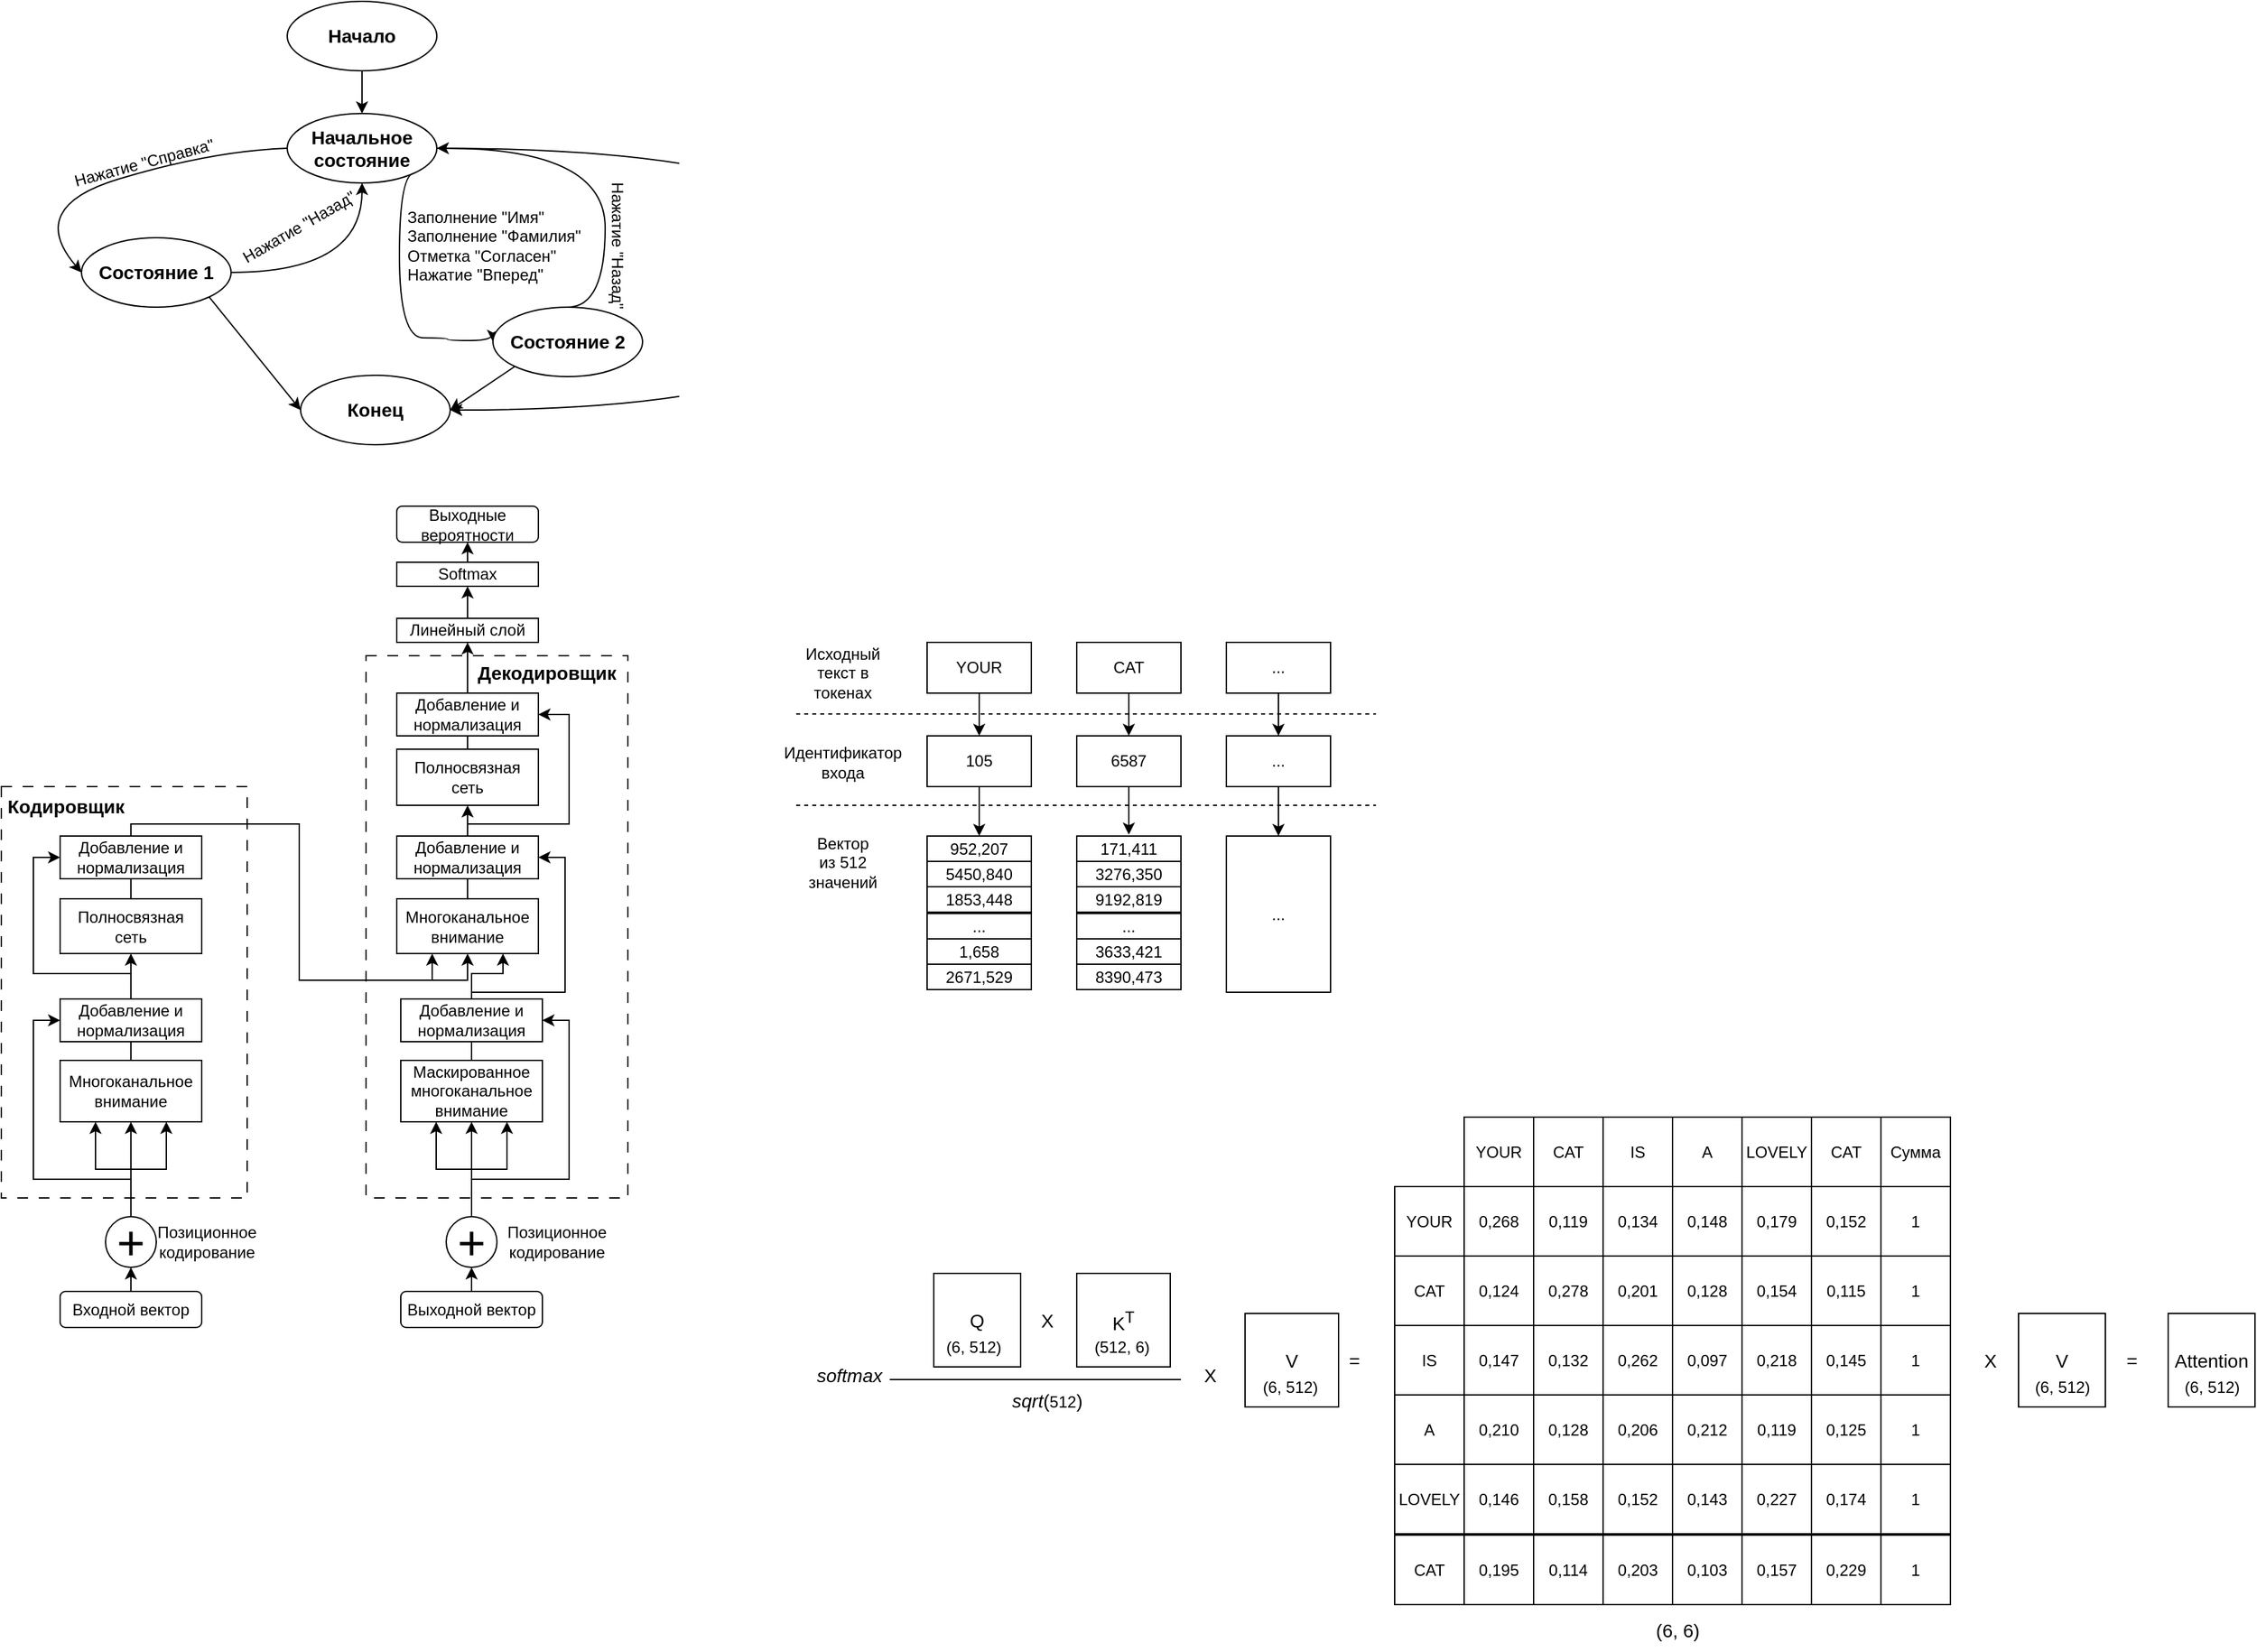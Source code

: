 <mxfile version="27.0.3" pages="4">
  <diagram name="Page-1" id="c37626ed-c26b-45fb-9056-f9ebc6bb27b6">
    <mxGraphModel dx="1208" dy="667" grid="1" gridSize="14" guides="1" tooltips="1" connect="1" arrows="1" fold="1" page="1" pageScale="1" pageWidth="1100" pageHeight="850" background="none" math="0" shadow="0">
      <root>
        <mxCell id="0" />
        <mxCell id="1" parent="0" />
        <mxCell id="tm1dLex-0KsKhobcuCcU-54" value="" style="rounded=0;whiteSpace=wrap;html=1;dashed=1;dashPattern=8 8;" vertex="1" parent="1">
          <mxGeometry x="504" y="560" width="196" height="406" as="geometry" />
        </mxCell>
        <mxCell id="tm1dLex-0KsKhobcuCcU-33" value="" style="rounded=0;whiteSpace=wrap;html=1;dashed=1;dashPattern=8 8;" vertex="1" parent="1">
          <mxGeometry x="231" y="658" width="184" height="308" as="geometry" />
        </mxCell>
        <mxCell id="OqAVg-qIwdLdBP7LWuad-6" style="edgeStyle=orthogonalEdgeStyle;rounded=0;orthogonalLoop=1;jettySize=auto;html=1;exitX=0.5;exitY=1;exitDx=0;exitDy=0;entryX=0.5;entryY=0;entryDx=0;entryDy=0;" parent="1" source="OqAVg-qIwdLdBP7LWuad-1" target="OqAVg-qIwdLdBP7LWuad-3" edge="1">
          <mxGeometry relative="1" as="geometry" />
        </mxCell>
        <mxCell id="OqAVg-qIwdLdBP7LWuad-1" value="&lt;font style=&quot;font-size: 14px;&quot;&gt;&lt;b&gt;Начало&lt;/b&gt;&lt;/font&gt;" style="ellipse;whiteSpace=wrap;html=1;" parent="1" vertex="1">
          <mxGeometry x="445" y="70" width="112" height="52" as="geometry" />
        </mxCell>
        <mxCell id="OqAVg-qIwdLdBP7LWuad-13" style="rounded=0;orthogonalLoop=1;jettySize=auto;html=1;exitX=1;exitY=1;exitDx=0;exitDy=0;entryX=0;entryY=0.5;entryDx=0;entryDy=0;" parent="1" source="OqAVg-qIwdLdBP7LWuad-2" target="OqAVg-qIwdLdBP7LWuad-4" edge="1">
          <mxGeometry relative="1" as="geometry" />
        </mxCell>
        <mxCell id="OqAVg-qIwdLdBP7LWuad-15" style="edgeStyle=orthogonalEdgeStyle;rounded=0;orthogonalLoop=1;jettySize=auto;html=1;exitX=1;exitY=0.5;exitDx=0;exitDy=0;curved=1;" parent="1" source="OqAVg-qIwdLdBP7LWuad-2" target="OqAVg-qIwdLdBP7LWuad-3" edge="1">
          <mxGeometry relative="1" as="geometry" />
        </mxCell>
        <mxCell id="OqAVg-qIwdLdBP7LWuad-2" value="&lt;font style=&quot;font-size: 14px;&quot;&gt;&lt;b&gt;Состояние 1&lt;/b&gt;&lt;/font&gt;" style="ellipse;whiteSpace=wrap;html=1;" parent="1" vertex="1">
          <mxGeometry x="291" y="247" width="112" height="52" as="geometry" />
        </mxCell>
        <mxCell id="OqAVg-qIwdLdBP7LWuad-14" style="edgeStyle=orthogonalEdgeStyle;rounded=0;orthogonalLoop=1;jettySize=auto;html=1;exitX=1;exitY=0.5;exitDx=0;exitDy=0;entryX=1;entryY=0.5;entryDx=0;entryDy=0;curved=1;" parent="1" source="OqAVg-qIwdLdBP7LWuad-3" target="OqAVg-qIwdLdBP7LWuad-4" edge="1">
          <mxGeometry relative="1" as="geometry">
            <Array as="points">
              <mxPoint x="879" y="180" />
              <mxPoint x="879" y="376" />
            </Array>
          </mxGeometry>
        </mxCell>
        <mxCell id="OqAVg-qIwdLdBP7LWuad-16" style="rounded=0;orthogonalLoop=1;jettySize=auto;html=1;exitX=1;exitY=1;exitDx=0;exitDy=0;entryX=0;entryY=0.5;entryDx=0;entryDy=0;edgeStyle=orthogonalEdgeStyle;curved=1;" parent="1" source="OqAVg-qIwdLdBP7LWuad-3" target="OqAVg-qIwdLdBP7LWuad-5" edge="1">
          <mxGeometry relative="1" as="geometry">
            <Array as="points">
              <mxPoint x="529" y="198" />
              <mxPoint x="529" y="322" />
              <mxPoint x="565" y="322" />
              <mxPoint x="565" y="324" />
            </Array>
          </mxGeometry>
        </mxCell>
        <mxCell id="OqAVg-qIwdLdBP7LWuad-3" value="&lt;font style=&quot;font-size: 14px;&quot;&gt;&lt;b&gt;Начальное состояние&lt;/b&gt;&lt;/font&gt;" style="ellipse;whiteSpace=wrap;html=1;" parent="1" vertex="1">
          <mxGeometry x="445" y="154" width="112" height="52" as="geometry" />
        </mxCell>
        <mxCell id="OqAVg-qIwdLdBP7LWuad-4" value="&lt;font style=&quot;font-size: 14px;&quot;&gt;&lt;b&gt;Конец&lt;/b&gt;&lt;/font&gt;" style="ellipse;whiteSpace=wrap;html=1;" parent="1" vertex="1">
          <mxGeometry x="455" y="350" width="112" height="52" as="geometry" />
        </mxCell>
        <mxCell id="OqAVg-qIwdLdBP7LWuad-17" style="edgeStyle=orthogonalEdgeStyle;rounded=0;orthogonalLoop=1;jettySize=auto;html=1;exitX=0.5;exitY=0;exitDx=0;exitDy=0;entryX=1;entryY=0.5;entryDx=0;entryDy=0;curved=1;" parent="1" source="OqAVg-qIwdLdBP7LWuad-5" target="OqAVg-qIwdLdBP7LWuad-3" edge="1">
          <mxGeometry relative="1" as="geometry">
            <Array as="points">
              <mxPoint x="683" y="299" />
              <mxPoint x="683" y="180" />
            </Array>
          </mxGeometry>
        </mxCell>
        <mxCell id="OqAVg-qIwdLdBP7LWuad-23" style="rounded=0;orthogonalLoop=1;jettySize=auto;html=1;exitX=0;exitY=1;exitDx=0;exitDy=0;entryX=1;entryY=0.5;entryDx=0;entryDy=0;" parent="1" source="OqAVg-qIwdLdBP7LWuad-5" target="OqAVg-qIwdLdBP7LWuad-4" edge="1">
          <mxGeometry relative="1" as="geometry" />
        </mxCell>
        <mxCell id="OqAVg-qIwdLdBP7LWuad-5" value="&lt;font style=&quot;font-size: 14px;&quot;&gt;&lt;b&gt;Состояние 2&lt;/b&gt;&lt;/font&gt;" style="ellipse;whiteSpace=wrap;html=1;" parent="1" vertex="1">
          <mxGeometry x="599" y="299" width="112" height="52" as="geometry" />
        </mxCell>
        <mxCell id="OqAVg-qIwdLdBP7LWuad-7" value="" style="curved=1;endArrow=classic;html=1;rounded=0;exitX=0;exitY=0.5;exitDx=0;exitDy=0;entryX=0;entryY=0.5;entryDx=0;entryDy=0;" parent="1" source="OqAVg-qIwdLdBP7LWuad-3" target="OqAVg-qIwdLdBP7LWuad-2" edge="1">
          <mxGeometry width="50" height="50" relative="1" as="geometry">
            <mxPoint x="347" y="218" as="sourcePoint" />
            <mxPoint x="397" y="168" as="targetPoint" />
            <Array as="points">
              <mxPoint x="389" y="182" />
              <mxPoint x="249" y="224" />
            </Array>
          </mxGeometry>
        </mxCell>
        <mxCell id="OqAVg-qIwdLdBP7LWuad-9" value="Нажатие &quot;Справка&quot;" style="text;html=1;align=center;verticalAlign=middle;whiteSpace=wrap;rounded=0;rotation=-15;" parent="1" vertex="1">
          <mxGeometry x="273" y="176" width="130" height="30" as="geometry" />
        </mxCell>
        <mxCell id="OqAVg-qIwdLdBP7LWuad-19" value="Нажатие &quot;Назад&quot;" style="text;html=1;align=center;verticalAlign=middle;whiteSpace=wrap;rounded=0;rotation=-30;" parent="1" vertex="1">
          <mxGeometry x="403" y="224" width="102" height="30" as="geometry" />
        </mxCell>
        <mxCell id="OqAVg-qIwdLdBP7LWuad-20" value="Нажатие &quot;Назад&quot;" style="text;html=1;align=center;verticalAlign=middle;whiteSpace=wrap;rounded=0;rotation=90;" parent="1" vertex="1">
          <mxGeometry x="641" y="238" width="102" height="30" as="geometry" />
        </mxCell>
        <mxCell id="OqAVg-qIwdLdBP7LWuad-22" value="Заполнение &quot;Имя&quot;&lt;div&gt;Заполнение &quot;Фамилия&quot;&lt;/div&gt;&lt;div&gt;Отметка &quot;Согласен&quot;&lt;/div&gt;&lt;div&gt;Нажатие &quot;Вперед&quot;&lt;/div&gt;" style="text;html=1;align=left;verticalAlign=middle;whiteSpace=wrap;rounded=0;rotation=0;" parent="1" vertex="1">
          <mxGeometry x="533" y="222" width="154" height="62" as="geometry" />
        </mxCell>
        <mxCell id="tm1dLex-0KsKhobcuCcU-23" style="edgeStyle=orthogonalEdgeStyle;rounded=0;orthogonalLoop=1;jettySize=auto;html=1;exitX=0.5;exitY=0;exitDx=0;exitDy=0;entryX=0.5;entryY=1;entryDx=0;entryDy=0;" edge="1" parent="1" source="tm1dLex-0KsKhobcuCcU-7" target="tm1dLex-0KsKhobcuCcU-11">
          <mxGeometry relative="1" as="geometry" />
        </mxCell>
        <mxCell id="tm1dLex-0KsKhobcuCcU-24" style="edgeStyle=orthogonalEdgeStyle;rounded=0;orthogonalLoop=1;jettySize=auto;html=1;exitX=0.5;exitY=0;exitDx=0;exitDy=0;entryX=0.75;entryY=1;entryDx=0;entryDy=0;" edge="1" parent="1" source="tm1dLex-0KsKhobcuCcU-7" target="tm1dLex-0KsKhobcuCcU-11">
          <mxGeometry relative="1" as="geometry" />
        </mxCell>
        <mxCell id="tm1dLex-0KsKhobcuCcU-25" style="edgeStyle=orthogonalEdgeStyle;rounded=0;orthogonalLoop=1;jettySize=auto;html=1;exitX=0.5;exitY=0;exitDx=0;exitDy=0;entryX=0.25;entryY=1;entryDx=0;entryDy=0;" edge="1" parent="1" source="tm1dLex-0KsKhobcuCcU-7" target="tm1dLex-0KsKhobcuCcU-11">
          <mxGeometry relative="1" as="geometry" />
        </mxCell>
        <mxCell id="tm1dLex-0KsKhobcuCcU-26" style="edgeStyle=orthogonalEdgeStyle;rounded=0;orthogonalLoop=1;jettySize=auto;html=1;exitX=0.5;exitY=0;exitDx=0;exitDy=0;entryX=0;entryY=0.5;entryDx=0;entryDy=0;" edge="1" parent="1" source="tm1dLex-0KsKhobcuCcU-7" target="tm1dLex-0KsKhobcuCcU-15">
          <mxGeometry relative="1" as="geometry">
            <Array as="points">
              <mxPoint x="328" y="952" />
              <mxPoint x="255" y="952" />
              <mxPoint x="255" y="833" />
            </Array>
          </mxGeometry>
        </mxCell>
        <mxCell id="tm1dLex-0KsKhobcuCcU-7" value="&lt;font style=&quot;font-size: 36px;&quot;&gt;+&lt;/font&gt;" style="ellipse;whiteSpace=wrap;html=1;aspect=fixed;" vertex="1" parent="1">
          <mxGeometry x="309" y="980" width="38" height="38" as="geometry" />
        </mxCell>
        <mxCell id="tm1dLex-0KsKhobcuCcU-36" style="edgeStyle=orthogonalEdgeStyle;rounded=0;orthogonalLoop=1;jettySize=auto;html=1;exitX=0.5;exitY=0;exitDx=0;exitDy=0;entryX=0.5;entryY=1;entryDx=0;entryDy=0;" edge="1" parent="1" source="tm1dLex-0KsKhobcuCcU-8" target="tm1dLex-0KsKhobcuCcU-14">
          <mxGeometry relative="1" as="geometry" />
        </mxCell>
        <mxCell id="tm1dLex-0KsKhobcuCcU-37" style="edgeStyle=orthogonalEdgeStyle;rounded=0;orthogonalLoop=1;jettySize=auto;html=1;exitX=0.5;exitY=0;exitDx=0;exitDy=0;entryX=0.75;entryY=1;entryDx=0;entryDy=0;" edge="1" parent="1" source="tm1dLex-0KsKhobcuCcU-8" target="tm1dLex-0KsKhobcuCcU-14">
          <mxGeometry relative="1" as="geometry" />
        </mxCell>
        <mxCell id="tm1dLex-0KsKhobcuCcU-38" style="edgeStyle=orthogonalEdgeStyle;rounded=0;orthogonalLoop=1;jettySize=auto;html=1;exitX=0.5;exitY=0;exitDx=0;exitDy=0;entryX=0.25;entryY=1;entryDx=0;entryDy=0;" edge="1" parent="1" source="tm1dLex-0KsKhobcuCcU-8" target="tm1dLex-0KsKhobcuCcU-14">
          <mxGeometry relative="1" as="geometry" />
        </mxCell>
        <mxCell id="tm1dLex-0KsKhobcuCcU-39" style="edgeStyle=orthogonalEdgeStyle;rounded=0;orthogonalLoop=1;jettySize=auto;html=1;exitX=0.5;exitY=0;exitDx=0;exitDy=0;entryX=1;entryY=0.5;entryDx=0;entryDy=0;" edge="1" parent="1" source="tm1dLex-0KsKhobcuCcU-8" target="tm1dLex-0KsKhobcuCcU-16">
          <mxGeometry relative="1" as="geometry">
            <Array as="points">
              <mxPoint x="583" y="952" />
              <mxPoint x="656" y="952" />
              <mxPoint x="656" y="833" />
            </Array>
          </mxGeometry>
        </mxCell>
        <mxCell id="tm1dLex-0KsKhobcuCcU-8" value="&lt;font style=&quot;font-size: 36px;&quot;&gt;+&lt;/font&gt;" style="ellipse;whiteSpace=wrap;html=1;aspect=fixed;" vertex="1" parent="1">
          <mxGeometry x="564" y="980" width="38" height="38" as="geometry" />
        </mxCell>
        <mxCell id="tm1dLex-0KsKhobcuCcU-29" style="edgeStyle=orthogonalEdgeStyle;rounded=0;orthogonalLoop=1;jettySize=auto;html=1;exitX=0.5;exitY=0;exitDx=0;exitDy=0;entryX=0.5;entryY=1;entryDx=0;entryDy=0;" edge="1" parent="1" source="tm1dLex-0KsKhobcuCcU-9" target="tm1dLex-0KsKhobcuCcU-7">
          <mxGeometry relative="1" as="geometry" />
        </mxCell>
        <mxCell id="tm1dLex-0KsKhobcuCcU-9" value="Входной вектор" style="rounded=1;whiteSpace=wrap;html=1;" vertex="1" parent="1">
          <mxGeometry x="275" y="1036" width="106" height="27" as="geometry" />
        </mxCell>
        <mxCell id="tm1dLex-0KsKhobcuCcU-30" style="edgeStyle=orthogonalEdgeStyle;rounded=0;orthogonalLoop=1;jettySize=auto;html=1;exitX=0.5;exitY=0;exitDx=0;exitDy=0;entryX=0.5;entryY=1;entryDx=0;entryDy=0;" edge="1" parent="1" source="tm1dLex-0KsKhobcuCcU-10" target="tm1dLex-0KsKhobcuCcU-8">
          <mxGeometry relative="1" as="geometry" />
        </mxCell>
        <mxCell id="tm1dLex-0KsKhobcuCcU-10" value="Выходной вектор" style="rounded=1;whiteSpace=wrap;html=1;" vertex="1" parent="1">
          <mxGeometry x="530" y="1036" width="106" height="27" as="geometry" />
        </mxCell>
        <mxCell id="tm1dLex-0KsKhobcuCcU-27" style="edgeStyle=orthogonalEdgeStyle;rounded=0;orthogonalLoop=1;jettySize=auto;html=1;exitX=0.5;exitY=0;exitDx=0;exitDy=0;entryX=0.5;entryY=1;entryDx=0;entryDy=0;endArrow=none;startFill=0;" edge="1" parent="1" source="tm1dLex-0KsKhobcuCcU-11" target="tm1dLex-0KsKhobcuCcU-15">
          <mxGeometry relative="1" as="geometry" />
        </mxCell>
        <mxCell id="tm1dLex-0KsKhobcuCcU-11" value="Многоканальное внимание" style="rounded=0;whiteSpace=wrap;html=1;" vertex="1" parent="1">
          <mxGeometry x="275" y="863" width="106" height="46" as="geometry" />
        </mxCell>
        <mxCell id="tm1dLex-0KsKhobcuCcU-42" style="edgeStyle=orthogonalEdgeStyle;rounded=0;orthogonalLoop=1;jettySize=auto;html=1;exitX=0.5;exitY=0;exitDx=0;exitDy=0;entryX=0.5;entryY=1;entryDx=0;entryDy=0;" edge="1" parent="1" source="tm1dLex-0KsKhobcuCcU-12" target="tm1dLex-0KsKhobcuCcU-17">
          <mxGeometry relative="1" as="geometry">
            <Array as="points">
              <mxPoint x="328" y="686" />
              <mxPoint x="454" y="686" />
              <mxPoint x="454" y="803" />
              <mxPoint x="580" y="803" />
            </Array>
          </mxGeometry>
        </mxCell>
        <mxCell id="tm1dLex-0KsKhobcuCcU-43" style="edgeStyle=orthogonalEdgeStyle;rounded=0;orthogonalLoop=1;jettySize=auto;html=1;exitX=0.5;exitY=0;exitDx=0;exitDy=0;entryX=0.25;entryY=1;entryDx=0;entryDy=0;" edge="1" parent="1" source="tm1dLex-0KsKhobcuCcU-12" target="tm1dLex-0KsKhobcuCcU-17">
          <mxGeometry relative="1" as="geometry">
            <Array as="points">
              <mxPoint x="328" y="686" />
              <mxPoint x="454" y="686" />
              <mxPoint x="454" y="803" />
              <mxPoint x="553" y="803" />
            </Array>
          </mxGeometry>
        </mxCell>
        <mxCell id="tm1dLex-0KsKhobcuCcU-12" value="Добавление и нормализация" style="rounded=0;whiteSpace=wrap;html=1;" vertex="1" parent="1">
          <mxGeometry x="275" y="695" width="106" height="32" as="geometry" />
        </mxCell>
        <mxCell id="tm1dLex-0KsKhobcuCcU-31" style="edgeStyle=orthogonalEdgeStyle;rounded=0;orthogonalLoop=1;jettySize=auto;html=1;exitX=0.5;exitY=0;exitDx=0;exitDy=0;entryX=0.5;entryY=1;entryDx=0;entryDy=0;endArrow=none;startFill=0;" edge="1" parent="1" source="tm1dLex-0KsKhobcuCcU-13" target="tm1dLex-0KsKhobcuCcU-12">
          <mxGeometry relative="1" as="geometry" />
        </mxCell>
        <mxCell id="tm1dLex-0KsKhobcuCcU-13" value="Полносвязная сеть" style="rounded=0;whiteSpace=wrap;html=1;" vertex="1" parent="1">
          <mxGeometry x="275" y="742" width="106" height="41" as="geometry" />
        </mxCell>
        <mxCell id="tm1dLex-0KsKhobcuCcU-40" style="edgeStyle=orthogonalEdgeStyle;rounded=0;orthogonalLoop=1;jettySize=auto;html=1;exitX=0.5;exitY=0;exitDx=0;exitDy=0;entryX=0.5;entryY=1;entryDx=0;entryDy=0;endArrow=none;startFill=0;" edge="1" parent="1" source="tm1dLex-0KsKhobcuCcU-14" target="tm1dLex-0KsKhobcuCcU-16">
          <mxGeometry relative="1" as="geometry" />
        </mxCell>
        <mxCell id="tm1dLex-0KsKhobcuCcU-14" value="&lt;div&gt;Маскированное м&lt;span style=&quot;background-color: transparent; color: light-dark(rgb(0, 0, 0), rgb(255, 255, 255));&quot;&gt;ногоканальное внимание&lt;/span&gt;&lt;/div&gt;" style="rounded=0;whiteSpace=wrap;html=1;" vertex="1" parent="1">
          <mxGeometry x="530" y="863" width="106" height="46" as="geometry" />
        </mxCell>
        <mxCell id="tm1dLex-0KsKhobcuCcU-28" style="edgeStyle=orthogonalEdgeStyle;rounded=0;orthogonalLoop=1;jettySize=auto;html=1;exitX=0.5;exitY=0;exitDx=0;exitDy=0;entryX=0.5;entryY=1;entryDx=0;entryDy=0;" edge="1" parent="1" source="tm1dLex-0KsKhobcuCcU-15" target="tm1dLex-0KsKhobcuCcU-13">
          <mxGeometry relative="1" as="geometry" />
        </mxCell>
        <mxCell id="tm1dLex-0KsKhobcuCcU-32" style="edgeStyle=orthogonalEdgeStyle;rounded=0;orthogonalLoop=1;jettySize=auto;html=1;exitX=0.5;exitY=0;exitDx=0;exitDy=0;entryX=0;entryY=0.5;entryDx=0;entryDy=0;" edge="1" parent="1" source="tm1dLex-0KsKhobcuCcU-15" target="tm1dLex-0KsKhobcuCcU-12">
          <mxGeometry relative="1" as="geometry">
            <Array as="points">
              <mxPoint x="328" y="798" />
              <mxPoint x="255" y="798" />
              <mxPoint x="255" y="711" />
            </Array>
          </mxGeometry>
        </mxCell>
        <mxCell id="tm1dLex-0KsKhobcuCcU-15" value="Добавление и нормализация" style="rounded=0;whiteSpace=wrap;html=1;" vertex="1" parent="1">
          <mxGeometry x="275" y="817" width="106" height="32" as="geometry" />
        </mxCell>
        <mxCell id="tm1dLex-0KsKhobcuCcU-41" style="edgeStyle=orthogonalEdgeStyle;rounded=0;orthogonalLoop=1;jettySize=auto;html=1;exitX=0.5;exitY=0;exitDx=0;exitDy=0;entryX=0.75;entryY=1;entryDx=0;entryDy=0;" edge="1" parent="1" source="tm1dLex-0KsKhobcuCcU-16" target="tm1dLex-0KsKhobcuCcU-17">
          <mxGeometry relative="1" as="geometry">
            <Array as="points">
              <mxPoint x="583" y="798" />
              <mxPoint x="607" y="798" />
            </Array>
          </mxGeometry>
        </mxCell>
        <mxCell id="tm1dLex-0KsKhobcuCcU-45" style="edgeStyle=orthogonalEdgeStyle;rounded=0;orthogonalLoop=1;jettySize=auto;html=1;exitX=0.5;exitY=0;exitDx=0;exitDy=0;entryX=1;entryY=0.5;entryDx=0;entryDy=0;" edge="1" parent="1" source="tm1dLex-0KsKhobcuCcU-16" target="tm1dLex-0KsKhobcuCcU-18">
          <mxGeometry relative="1" as="geometry">
            <Array as="points">
              <mxPoint x="583" y="812" />
              <mxPoint x="653" y="812" />
              <mxPoint x="653" y="711" />
            </Array>
          </mxGeometry>
        </mxCell>
        <mxCell id="tm1dLex-0KsKhobcuCcU-16" value="Добавление и нормализация" style="rounded=0;whiteSpace=wrap;html=1;" vertex="1" parent="1">
          <mxGeometry x="530" y="817" width="106" height="32" as="geometry" />
        </mxCell>
        <mxCell id="tm1dLex-0KsKhobcuCcU-44" style="edgeStyle=orthogonalEdgeStyle;rounded=0;orthogonalLoop=1;jettySize=auto;html=1;exitX=0.5;exitY=0;exitDx=0;exitDy=0;entryX=0.5;entryY=1;entryDx=0;entryDy=0;endArrow=none;startFill=0;" edge="1" parent="1" source="tm1dLex-0KsKhobcuCcU-17" target="tm1dLex-0KsKhobcuCcU-18">
          <mxGeometry relative="1" as="geometry" />
        </mxCell>
        <mxCell id="tm1dLex-0KsKhobcuCcU-17" value="Многоканальное внимание" style="rounded=0;whiteSpace=wrap;html=1;" vertex="1" parent="1">
          <mxGeometry x="527" y="742" width="106" height="41" as="geometry" />
        </mxCell>
        <mxCell id="tm1dLex-0KsKhobcuCcU-48" style="edgeStyle=orthogonalEdgeStyle;rounded=0;orthogonalLoop=1;jettySize=auto;html=1;exitX=0.5;exitY=0;exitDx=0;exitDy=0;entryX=1;entryY=0.5;entryDx=0;entryDy=0;" edge="1" parent="1" source="tm1dLex-0KsKhobcuCcU-18" target="tm1dLex-0KsKhobcuCcU-20">
          <mxGeometry relative="1" as="geometry">
            <Array as="points">
              <mxPoint x="580" y="686" />
              <mxPoint x="656" y="686" />
              <mxPoint x="656" y="604" />
            </Array>
          </mxGeometry>
        </mxCell>
        <mxCell id="tm1dLex-0KsKhobcuCcU-49" style="edgeStyle=orthogonalEdgeStyle;rounded=0;orthogonalLoop=1;jettySize=auto;html=1;exitX=0.5;exitY=0;exitDx=0;exitDy=0;entryX=0.5;entryY=1;entryDx=0;entryDy=0;" edge="1" parent="1" source="tm1dLex-0KsKhobcuCcU-18" target="tm1dLex-0KsKhobcuCcU-19">
          <mxGeometry relative="1" as="geometry" />
        </mxCell>
        <mxCell id="tm1dLex-0KsKhobcuCcU-18" value="Добавление и нормализация" style="rounded=0;whiteSpace=wrap;html=1;" vertex="1" parent="1">
          <mxGeometry x="527" y="695" width="106" height="32" as="geometry" />
        </mxCell>
        <mxCell id="tm1dLex-0KsKhobcuCcU-47" style="edgeStyle=orthogonalEdgeStyle;rounded=0;orthogonalLoop=1;jettySize=auto;html=1;exitX=0.5;exitY=0;exitDx=0;exitDy=0;entryX=0.5;entryY=1;entryDx=0;entryDy=0;endArrow=none;startFill=0;" edge="1" parent="1" source="tm1dLex-0KsKhobcuCcU-19" target="tm1dLex-0KsKhobcuCcU-20">
          <mxGeometry relative="1" as="geometry" />
        </mxCell>
        <mxCell id="tm1dLex-0KsKhobcuCcU-19" value="Полносвязная сеть" style="rounded=0;whiteSpace=wrap;html=1;" vertex="1" parent="1">
          <mxGeometry x="527" y="630" width="106" height="42" as="geometry" />
        </mxCell>
        <mxCell id="tm1dLex-0KsKhobcuCcU-50" style="edgeStyle=orthogonalEdgeStyle;rounded=0;orthogonalLoop=1;jettySize=auto;html=1;exitX=0.5;exitY=0;exitDx=0;exitDy=0;entryX=0.5;entryY=1;entryDx=0;entryDy=0;" edge="1" parent="1" source="tm1dLex-0KsKhobcuCcU-20" target="tm1dLex-0KsKhobcuCcU-21">
          <mxGeometry relative="1" as="geometry" />
        </mxCell>
        <mxCell id="tm1dLex-0KsKhobcuCcU-20" value="Добавление и нормализация" style="rounded=0;whiteSpace=wrap;html=1;" vertex="1" parent="1">
          <mxGeometry x="527" y="588" width="106" height="32" as="geometry" />
        </mxCell>
        <mxCell id="tm1dLex-0KsKhobcuCcU-51" style="edgeStyle=orthogonalEdgeStyle;rounded=0;orthogonalLoop=1;jettySize=auto;html=1;exitX=0.5;exitY=0;exitDx=0;exitDy=0;entryX=0.5;entryY=1;entryDx=0;entryDy=0;" edge="1" parent="1" source="tm1dLex-0KsKhobcuCcU-21" target="tm1dLex-0KsKhobcuCcU-22">
          <mxGeometry relative="1" as="geometry" />
        </mxCell>
        <mxCell id="tm1dLex-0KsKhobcuCcU-21" value="Линейный слой" style="rounded=0;whiteSpace=wrap;html=1;" vertex="1" parent="1">
          <mxGeometry x="527" y="532" width="106" height="18" as="geometry" />
        </mxCell>
        <mxCell id="tm1dLex-0KsKhobcuCcU-53" style="edgeStyle=orthogonalEdgeStyle;rounded=0;orthogonalLoop=1;jettySize=auto;html=1;exitX=0.5;exitY=0;exitDx=0;exitDy=0;entryX=0.5;entryY=1;entryDx=0;entryDy=0;" edge="1" parent="1" source="tm1dLex-0KsKhobcuCcU-22" target="tm1dLex-0KsKhobcuCcU-52">
          <mxGeometry relative="1" as="geometry" />
        </mxCell>
        <mxCell id="tm1dLex-0KsKhobcuCcU-22" value="Softmax" style="rounded=0;whiteSpace=wrap;html=1;" vertex="1" parent="1">
          <mxGeometry x="527" y="490" width="106" height="18" as="geometry" />
        </mxCell>
        <mxCell id="tm1dLex-0KsKhobcuCcU-34" value="Позиционное кодирование" style="text;html=1;align=center;verticalAlign=middle;whiteSpace=wrap;rounded=0;" vertex="1" parent="1">
          <mxGeometry x="355" y="984" width="60" height="30" as="geometry" />
        </mxCell>
        <mxCell id="tm1dLex-0KsKhobcuCcU-35" value="Позиционное кодирование" style="text;html=1;align=center;verticalAlign=middle;whiteSpace=wrap;rounded=0;" vertex="1" parent="1">
          <mxGeometry x="617" y="984" width="60" height="30" as="geometry" />
        </mxCell>
        <mxCell id="tm1dLex-0KsKhobcuCcU-52" value="Выходные вероятности" style="rounded=1;whiteSpace=wrap;html=1;" vertex="1" parent="1">
          <mxGeometry x="527" y="448" width="106" height="27" as="geometry" />
        </mxCell>
        <mxCell id="tm1dLex-0KsKhobcuCcU-55" value="&lt;font style=&quot;font-size: 14px;&quot;&gt;&lt;b&gt;Кодировщик&lt;/b&gt;&lt;/font&gt;" style="text;html=1;align=center;verticalAlign=middle;whiteSpace=wrap;rounded=0;" vertex="1" parent="1">
          <mxGeometry x="238" y="658" width="83" height="30" as="geometry" />
        </mxCell>
        <mxCell id="tm1dLex-0KsKhobcuCcU-57" value="&lt;font style=&quot;font-size: 14px;&quot;&gt;&lt;b&gt;Декодировщик&lt;/b&gt;&lt;/font&gt;" style="text;html=1;align=center;verticalAlign=middle;whiteSpace=wrap;rounded=0;" vertex="1" parent="1">
          <mxGeometry x="592" y="558" width="95" height="30" as="geometry" />
        </mxCell>
        <mxCell id="tm1dLex-0KsKhobcuCcU-92" style="edgeStyle=orthogonalEdgeStyle;rounded=0;orthogonalLoop=1;jettySize=auto;html=1;exitX=0.5;exitY=1;exitDx=0;exitDy=0;entryX=0.5;entryY=0;entryDx=0;entryDy=0;" edge="1" parent="1" source="tm1dLex-0KsKhobcuCcU-58" target="tm1dLex-0KsKhobcuCcU-60">
          <mxGeometry relative="1" as="geometry" />
        </mxCell>
        <mxCell id="tm1dLex-0KsKhobcuCcU-58" value="YOUR" style="rounded=0;whiteSpace=wrap;html=1;" vertex="1" parent="1">
          <mxGeometry x="924" y="550" width="78" height="38" as="geometry" />
        </mxCell>
        <mxCell id="tm1dLex-0KsKhobcuCcU-94" style="edgeStyle=orthogonalEdgeStyle;rounded=0;orthogonalLoop=1;jettySize=auto;html=1;exitX=0.5;exitY=1;exitDx=0;exitDy=0;entryX=0.5;entryY=0;entryDx=0;entryDy=0;" edge="1" parent="1" source="tm1dLex-0KsKhobcuCcU-59" target="tm1dLex-0KsKhobcuCcU-61">
          <mxGeometry relative="1" as="geometry" />
        </mxCell>
        <mxCell id="tm1dLex-0KsKhobcuCcU-59" value="CAT" style="rounded=0;whiteSpace=wrap;html=1;" vertex="1" parent="1">
          <mxGeometry x="1036" y="550" width="78" height="38" as="geometry" />
        </mxCell>
        <mxCell id="tm1dLex-0KsKhobcuCcU-93" style="edgeStyle=orthogonalEdgeStyle;rounded=0;orthogonalLoop=1;jettySize=auto;html=1;exitX=0.5;exitY=1;exitDx=0;exitDy=0;entryX=0.5;entryY=0;entryDx=0;entryDy=0;" edge="1" parent="1" source="tm1dLex-0KsKhobcuCcU-60" target="tm1dLex-0KsKhobcuCcU-71">
          <mxGeometry relative="1" as="geometry" />
        </mxCell>
        <mxCell id="tm1dLex-0KsKhobcuCcU-60" value="105" style="rounded=0;whiteSpace=wrap;html=1;" vertex="1" parent="1">
          <mxGeometry x="924" y="620" width="78" height="38" as="geometry" />
        </mxCell>
        <mxCell id="tm1dLex-0KsKhobcuCcU-95" style="edgeStyle=orthogonalEdgeStyle;rounded=0;orthogonalLoop=1;jettySize=auto;html=1;exitX=0.5;exitY=1;exitDx=0;exitDy=0;entryX=0.5;entryY=0;entryDx=0;entryDy=0;" edge="1" parent="1" source="tm1dLex-0KsKhobcuCcU-61">
          <mxGeometry relative="1" as="geometry">
            <mxPoint x="1075" y="694" as="targetPoint" />
          </mxGeometry>
        </mxCell>
        <mxCell id="tm1dLex-0KsKhobcuCcU-61" value="6587" style="rounded=0;whiteSpace=wrap;html=1;" vertex="1" parent="1">
          <mxGeometry x="1036" y="620" width="78" height="38" as="geometry" />
        </mxCell>
        <mxCell id="tm1dLex-0KsKhobcuCcU-106" style="edgeStyle=orthogonalEdgeStyle;rounded=0;orthogonalLoop=1;jettySize=auto;html=1;exitX=0.5;exitY=1;exitDx=0;exitDy=0;entryX=0.5;entryY=0;entryDx=0;entryDy=0;" edge="1" parent="1" source="tm1dLex-0KsKhobcuCcU-62" target="tm1dLex-0KsKhobcuCcU-63">
          <mxGeometry relative="1" as="geometry" />
        </mxCell>
        <mxCell id="tm1dLex-0KsKhobcuCcU-62" value="..." style="rounded=0;whiteSpace=wrap;html=1;" vertex="1" parent="1">
          <mxGeometry x="1148" y="550" width="78" height="38" as="geometry" />
        </mxCell>
        <mxCell id="tm1dLex-0KsKhobcuCcU-107" style="edgeStyle=orthogonalEdgeStyle;rounded=0;orthogonalLoop=1;jettySize=auto;html=1;exitX=0.5;exitY=1;exitDx=0;exitDy=0;entryX=0.5;entryY=0;entryDx=0;entryDy=0;" edge="1" parent="1" source="tm1dLex-0KsKhobcuCcU-63" target="tm1dLex-0KsKhobcuCcU-66">
          <mxGeometry relative="1" as="geometry" />
        </mxCell>
        <mxCell id="tm1dLex-0KsKhobcuCcU-63" value="..." style="rounded=0;whiteSpace=wrap;html=1;" vertex="1" parent="1">
          <mxGeometry x="1148" y="620" width="78" height="38" as="geometry" />
        </mxCell>
        <mxCell id="tm1dLex-0KsKhobcuCcU-66" value="..." style="rounded=0;whiteSpace=wrap;html=1;" vertex="1" parent="1">
          <mxGeometry x="1148" y="695" width="78" height="117" as="geometry" />
        </mxCell>
        <mxCell id="tm1dLex-0KsKhobcuCcU-68" value="" style="rounded=0;whiteSpace=wrap;html=1;" vertex="1" parent="1">
          <mxGeometry x="924" y="695" width="78" height="103" as="geometry" />
        </mxCell>
        <mxCell id="tm1dLex-0KsKhobcuCcU-71" value="952,207" style="rounded=0;whiteSpace=wrap;html=1;" vertex="1" parent="1">
          <mxGeometry x="924" y="695" width="78" height="19" as="geometry" />
        </mxCell>
        <mxCell id="tm1dLex-0KsKhobcuCcU-72" value="5450,840" style="rounded=0;whiteSpace=wrap;html=1;" vertex="1" parent="1">
          <mxGeometry x="924" y="714" width="78" height="19" as="geometry" />
        </mxCell>
        <mxCell id="tm1dLex-0KsKhobcuCcU-73" value="1853,448" style="rounded=0;whiteSpace=wrap;html=1;" vertex="1" parent="1">
          <mxGeometry x="924" y="733" width="78" height="19" as="geometry" />
        </mxCell>
        <mxCell id="tm1dLex-0KsKhobcuCcU-74" value="..." style="rounded=0;whiteSpace=wrap;html=1;" vertex="1" parent="1">
          <mxGeometry x="924" y="753" width="78" height="19" as="geometry" />
        </mxCell>
        <mxCell id="tm1dLex-0KsKhobcuCcU-75" value="1,658" style="rounded=0;whiteSpace=wrap;html=1;" vertex="1" parent="1">
          <mxGeometry x="924" y="772" width="78" height="19" as="geometry" />
        </mxCell>
        <mxCell id="tm1dLex-0KsKhobcuCcU-76" value="2671,529" style="rounded=0;whiteSpace=wrap;html=1;" vertex="1" parent="1">
          <mxGeometry x="924" y="791" width="78" height="19" as="geometry" />
        </mxCell>
        <mxCell id="tm1dLex-0KsKhobcuCcU-90" value="Вектор из 512 значений" style="text;html=1;align=center;verticalAlign=middle;whiteSpace=wrap;rounded=0;" vertex="1" parent="1">
          <mxGeometry x="833" y="695" width="56" height="39" as="geometry" />
        </mxCell>
        <mxCell id="tm1dLex-0KsKhobcuCcU-91" value="Идентификатор входа" style="text;html=1;align=center;verticalAlign=middle;whiteSpace=wrap;rounded=0;" vertex="1" parent="1">
          <mxGeometry x="826" y="620" width="70" height="39" as="geometry" />
        </mxCell>
        <mxCell id="tm1dLex-0KsKhobcuCcU-96" value="Исходный текст в токенах" style="text;html=1;align=center;verticalAlign=middle;whiteSpace=wrap;rounded=0;" vertex="1" parent="1">
          <mxGeometry x="826" y="553.5" width="70" height="39" as="geometry" />
        </mxCell>
        <mxCell id="tm1dLex-0KsKhobcuCcU-97" style="edgeStyle=orthogonalEdgeStyle;rounded=0;orthogonalLoop=1;jettySize=auto;html=1;exitX=0.5;exitY=1;exitDx=0;exitDy=0;" edge="1" parent="1" source="tm1dLex-0KsKhobcuCcU-68" target="tm1dLex-0KsKhobcuCcU-68">
          <mxGeometry relative="1" as="geometry" />
        </mxCell>
        <mxCell id="tm1dLex-0KsKhobcuCcU-98" value="" style="rounded=0;whiteSpace=wrap;html=1;" vertex="1" parent="1">
          <mxGeometry x="1036" y="695" width="78" height="103" as="geometry" />
        </mxCell>
        <mxCell id="tm1dLex-0KsKhobcuCcU-99" value="171,411" style="rounded=0;whiteSpace=wrap;html=1;" vertex="1" parent="1">
          <mxGeometry x="1036" y="695" width="78" height="19" as="geometry" />
        </mxCell>
        <mxCell id="tm1dLex-0KsKhobcuCcU-100" value="3276,350" style="rounded=0;whiteSpace=wrap;html=1;" vertex="1" parent="1">
          <mxGeometry x="1036" y="714" width="78" height="19" as="geometry" />
        </mxCell>
        <mxCell id="tm1dLex-0KsKhobcuCcU-101" value="9192,819" style="rounded=0;whiteSpace=wrap;html=1;" vertex="1" parent="1">
          <mxGeometry x="1036" y="733" width="78" height="19" as="geometry" />
        </mxCell>
        <mxCell id="tm1dLex-0KsKhobcuCcU-102" value="..." style="rounded=0;whiteSpace=wrap;html=1;" vertex="1" parent="1">
          <mxGeometry x="1036" y="753" width="78" height="19" as="geometry" />
        </mxCell>
        <mxCell id="tm1dLex-0KsKhobcuCcU-103" value="3633,421" style="rounded=0;whiteSpace=wrap;html=1;" vertex="1" parent="1">
          <mxGeometry x="1036" y="772" width="78" height="19" as="geometry" />
        </mxCell>
        <mxCell id="tm1dLex-0KsKhobcuCcU-104" value="8390,473" style="rounded=0;whiteSpace=wrap;html=1;" vertex="1" parent="1">
          <mxGeometry x="1036" y="791" width="78" height="19" as="geometry" />
        </mxCell>
        <mxCell id="tm1dLex-0KsKhobcuCcU-105" style="edgeStyle=orthogonalEdgeStyle;rounded=0;orthogonalLoop=1;jettySize=auto;html=1;exitX=0.5;exitY=1;exitDx=0;exitDy=0;" edge="1" parent="1" source="tm1dLex-0KsKhobcuCcU-98" target="tm1dLex-0KsKhobcuCcU-98">
          <mxGeometry relative="1" as="geometry" />
        </mxCell>
        <mxCell id="tm1dLex-0KsKhobcuCcU-108" value="" style="endArrow=none;html=1;rounded=0;dashed=1;" edge="1" parent="1">
          <mxGeometry width="50" height="50" relative="1" as="geometry">
            <mxPoint x="826" y="672" as="sourcePoint" />
            <mxPoint x="1260" y="672" as="targetPoint" />
          </mxGeometry>
        </mxCell>
        <mxCell id="tm1dLex-0KsKhobcuCcU-109" value="" style="endArrow=none;html=1;rounded=0;dashed=1;" edge="1" parent="1">
          <mxGeometry width="50" height="50" relative="1" as="geometry">
            <mxPoint x="826" y="603.66" as="sourcePoint" />
            <mxPoint x="1260" y="603.66" as="targetPoint" />
          </mxGeometry>
        </mxCell>
        <mxCell id="tm1dLex-0KsKhobcuCcU-110" value="&lt;font style=&quot;font-size: 14px;&quot;&gt;Q&lt;/font&gt;" style="rounded=0;whiteSpace=wrap;html=1;" vertex="1" parent="1">
          <mxGeometry x="929" y="1022.5" width="65" height="70" as="geometry" />
        </mxCell>
        <mxCell id="tm1dLex-0KsKhobcuCcU-111" value="&lt;font style=&quot;font-size: 14px;&quot;&gt;K&lt;sup&gt;T&lt;/sup&gt;&lt;/font&gt;" style="rounded=0;whiteSpace=wrap;html=1;" vertex="1" parent="1">
          <mxGeometry x="1036" y="1022.5" width="70" height="70" as="geometry" />
        </mxCell>
        <mxCell id="tm1dLex-0KsKhobcuCcU-112" value="&lt;i&gt;&lt;font style=&quot;font-size: 14px;&quot;&gt;softmax&lt;/font&gt;&lt;/i&gt;" style="text;html=1;align=center;verticalAlign=middle;whiteSpace=wrap;rounded=0;" vertex="1" parent="1">
          <mxGeometry x="836" y="1083.5" width="60" height="30" as="geometry" />
        </mxCell>
        <mxCell id="tm1dLex-0KsKhobcuCcU-113" value="" style="endArrow=none;html=1;rounded=0;" edge="1" parent="1">
          <mxGeometry width="50" height="50" relative="1" as="geometry">
            <mxPoint x="896" y="1102" as="sourcePoint" />
            <mxPoint x="1114" y="1102" as="targetPoint" />
          </mxGeometry>
        </mxCell>
        <mxCell id="tm1dLex-0KsKhobcuCcU-114" value="&lt;font style=&quot;font-size: 12px;&quot;&gt;(6, 512)&lt;/font&gt;" style="text;html=1;align=center;verticalAlign=middle;whiteSpace=wrap;rounded=0;" vertex="1" parent="1">
          <mxGeometry x="929" y="1062.5" width="60" height="30" as="geometry" />
        </mxCell>
        <mxCell id="tm1dLex-0KsKhobcuCcU-115" value="&lt;font style=&quot;font-size: 12px;&quot;&gt;(512, 6)&lt;/font&gt;" style="text;html=1;align=center;verticalAlign=middle;whiteSpace=wrap;rounded=0;" vertex="1" parent="1">
          <mxGeometry x="1040" y="1062.5" width="60" height="30" as="geometry" />
        </mxCell>
        <mxCell id="tm1dLex-0KsKhobcuCcU-116" value="&lt;font style=&quot;font-size: 14px;&quot;&gt;X&lt;/font&gt;" style="text;html=1;align=center;verticalAlign=middle;whiteSpace=wrap;rounded=0;" vertex="1" parent="1">
          <mxGeometry x="984" y="1043" width="60" height="30" as="geometry" />
        </mxCell>
        <mxCell id="tm1dLex-0KsKhobcuCcU-117" value="&lt;font style=&quot;font-size: 14px;&quot;&gt;&lt;i&gt;sqrt&lt;/i&gt;(&lt;span style=&quot;font-size: 12px;&quot;&gt;512&lt;/span&gt;)&lt;/font&gt;" style="text;html=1;align=center;verticalAlign=middle;whiteSpace=wrap;rounded=0;" vertex="1" parent="1">
          <mxGeometry x="984" y="1103" width="60" height="30" as="geometry" />
        </mxCell>
        <mxCell id="tm1dLex-0KsKhobcuCcU-118" value="&lt;font style=&quot;font-size: 14px;&quot;&gt;=&lt;/font&gt;" style="text;html=1;align=center;verticalAlign=middle;whiteSpace=wrap;rounded=0;" vertex="1" parent="1">
          <mxGeometry x="1214" y="1073" width="60" height="30" as="geometry" />
        </mxCell>
        <mxCell id="tm1dLex-0KsKhobcuCcU-120" value="YOUR" style="whiteSpace=wrap;html=1;aspect=fixed;" vertex="1" parent="1">
          <mxGeometry x="1326" y="905.5" width="52" height="52" as="geometry" />
        </mxCell>
        <mxCell id="tm1dLex-0KsKhobcuCcU-121" value="CAT" style="whiteSpace=wrap;html=1;aspect=fixed;" vertex="1" parent="1">
          <mxGeometry x="1378" y="905.5" width="52" height="52" as="geometry" />
        </mxCell>
        <mxCell id="tm1dLex-0KsKhobcuCcU-122" value="IS" style="whiteSpace=wrap;html=1;aspect=fixed;" vertex="1" parent="1">
          <mxGeometry x="1430" y="905.5" width="52" height="52" as="geometry" />
        </mxCell>
        <mxCell id="tm1dLex-0KsKhobcuCcU-123" value="A" style="whiteSpace=wrap;html=1;aspect=fixed;" vertex="1" parent="1">
          <mxGeometry x="1482" y="905.5" width="52" height="52" as="geometry" />
        </mxCell>
        <mxCell id="tm1dLex-0KsKhobcuCcU-124" value="LOVELY" style="whiteSpace=wrap;html=1;aspect=fixed;" vertex="1" parent="1">
          <mxGeometry x="1534" y="905.5" width="52" height="52" as="geometry" />
        </mxCell>
        <mxCell id="tm1dLex-0KsKhobcuCcU-125" value="CAT" style="whiteSpace=wrap;html=1;aspect=fixed;" vertex="1" parent="1">
          <mxGeometry x="1586" y="905.5" width="52" height="52" as="geometry" />
        </mxCell>
        <mxCell id="tm1dLex-0KsKhobcuCcU-126" value="Сумма" style="whiteSpace=wrap;html=1;aspect=fixed;" vertex="1" parent="1">
          <mxGeometry x="1638" y="905.5" width="52" height="52" as="geometry" />
        </mxCell>
        <mxCell id="tm1dLex-0KsKhobcuCcU-128" value="YOUR" style="whiteSpace=wrap;html=1;aspect=fixed;" vertex="1" parent="1">
          <mxGeometry x="1274" y="957.5" width="52" height="52" as="geometry" />
        </mxCell>
        <mxCell id="tm1dLex-0KsKhobcuCcU-129" value="0,268" style="whiteSpace=wrap;html=1;aspect=fixed;" vertex="1" parent="1">
          <mxGeometry x="1326" y="957.5" width="52" height="52" as="geometry" />
        </mxCell>
        <mxCell id="tm1dLex-0KsKhobcuCcU-130" value="0,119" style="whiteSpace=wrap;html=1;aspect=fixed;" vertex="1" parent="1">
          <mxGeometry x="1378" y="957.5" width="52" height="52" as="geometry" />
        </mxCell>
        <mxCell id="tm1dLex-0KsKhobcuCcU-131" value="0,134" style="whiteSpace=wrap;html=1;aspect=fixed;" vertex="1" parent="1">
          <mxGeometry x="1430" y="957.5" width="52" height="52" as="geometry" />
        </mxCell>
        <mxCell id="tm1dLex-0KsKhobcuCcU-132" value="0,148" style="whiteSpace=wrap;html=1;aspect=fixed;" vertex="1" parent="1">
          <mxGeometry x="1482" y="957.5" width="52" height="52" as="geometry" />
        </mxCell>
        <mxCell id="tm1dLex-0KsKhobcuCcU-133" value="0,179" style="whiteSpace=wrap;html=1;aspect=fixed;" vertex="1" parent="1">
          <mxGeometry x="1534" y="957.5" width="52" height="52" as="geometry" />
        </mxCell>
        <mxCell id="tm1dLex-0KsKhobcuCcU-134" value="0,152" style="whiteSpace=wrap;html=1;aspect=fixed;" vertex="1" parent="1">
          <mxGeometry x="1586" y="957.5" width="52" height="52" as="geometry" />
        </mxCell>
        <mxCell id="tm1dLex-0KsKhobcuCcU-135" value="1" style="whiteSpace=wrap;html=1;aspect=fixed;" vertex="1" parent="1">
          <mxGeometry x="1638" y="957.5" width="52" height="52" as="geometry" />
        </mxCell>
        <mxCell id="tm1dLex-0KsKhobcuCcU-136" value="CAT" style="whiteSpace=wrap;html=1;aspect=fixed;" vertex="1" parent="1">
          <mxGeometry x="1274" y="1009.5" width="52" height="52" as="geometry" />
        </mxCell>
        <mxCell id="tm1dLex-0KsKhobcuCcU-137" value="0,124" style="whiteSpace=wrap;html=1;aspect=fixed;" vertex="1" parent="1">
          <mxGeometry x="1326" y="1009.5" width="52" height="52" as="geometry" />
        </mxCell>
        <mxCell id="tm1dLex-0KsKhobcuCcU-138" value="0,278" style="whiteSpace=wrap;html=1;aspect=fixed;" vertex="1" parent="1">
          <mxGeometry x="1378" y="1009.5" width="52" height="52" as="geometry" />
        </mxCell>
        <mxCell id="tm1dLex-0KsKhobcuCcU-139" value="0,201" style="whiteSpace=wrap;html=1;aspect=fixed;" vertex="1" parent="1">
          <mxGeometry x="1430" y="1009.5" width="52" height="52" as="geometry" />
        </mxCell>
        <mxCell id="tm1dLex-0KsKhobcuCcU-140" value="0,128" style="whiteSpace=wrap;html=1;aspect=fixed;" vertex="1" parent="1">
          <mxGeometry x="1482" y="1009.5" width="52" height="52" as="geometry" />
        </mxCell>
        <mxCell id="tm1dLex-0KsKhobcuCcU-141" value="0,154" style="whiteSpace=wrap;html=1;aspect=fixed;" vertex="1" parent="1">
          <mxGeometry x="1534" y="1009.5" width="52" height="52" as="geometry" />
        </mxCell>
        <mxCell id="tm1dLex-0KsKhobcuCcU-142" value="0,115" style="whiteSpace=wrap;html=1;aspect=fixed;" vertex="1" parent="1">
          <mxGeometry x="1586" y="1009.5" width="52" height="52" as="geometry" />
        </mxCell>
        <mxCell id="tm1dLex-0KsKhobcuCcU-143" value="1" style="whiteSpace=wrap;html=1;aspect=fixed;" vertex="1" parent="1">
          <mxGeometry x="1638" y="1009.5" width="52" height="52" as="geometry" />
        </mxCell>
        <mxCell id="tm1dLex-0KsKhobcuCcU-144" value="IS" style="whiteSpace=wrap;html=1;aspect=fixed;" vertex="1" parent="1">
          <mxGeometry x="1274" y="1061.5" width="52" height="52" as="geometry" />
        </mxCell>
        <mxCell id="tm1dLex-0KsKhobcuCcU-145" value="0,147" style="whiteSpace=wrap;html=1;aspect=fixed;" vertex="1" parent="1">
          <mxGeometry x="1326" y="1061.5" width="52" height="52" as="geometry" />
        </mxCell>
        <mxCell id="tm1dLex-0KsKhobcuCcU-146" value="0,132" style="whiteSpace=wrap;html=1;aspect=fixed;" vertex="1" parent="1">
          <mxGeometry x="1378" y="1061.5" width="52" height="52" as="geometry" />
        </mxCell>
        <mxCell id="tm1dLex-0KsKhobcuCcU-147" value="0,262" style="whiteSpace=wrap;html=1;aspect=fixed;" vertex="1" parent="1">
          <mxGeometry x="1430" y="1061.5" width="52" height="52" as="geometry" />
        </mxCell>
        <mxCell id="tm1dLex-0KsKhobcuCcU-148" value="0,097" style="whiteSpace=wrap;html=1;aspect=fixed;" vertex="1" parent="1">
          <mxGeometry x="1482" y="1061.5" width="52" height="52" as="geometry" />
        </mxCell>
        <mxCell id="tm1dLex-0KsKhobcuCcU-149" value="0,218" style="whiteSpace=wrap;html=1;aspect=fixed;" vertex="1" parent="1">
          <mxGeometry x="1534" y="1061.5" width="52" height="52" as="geometry" />
        </mxCell>
        <mxCell id="tm1dLex-0KsKhobcuCcU-150" value="0,145" style="whiteSpace=wrap;html=1;aspect=fixed;" vertex="1" parent="1">
          <mxGeometry x="1586" y="1061.5" width="52" height="52" as="geometry" />
        </mxCell>
        <mxCell id="tm1dLex-0KsKhobcuCcU-151" value="1" style="whiteSpace=wrap;html=1;aspect=fixed;" vertex="1" parent="1">
          <mxGeometry x="1638" y="1061.5" width="52" height="52" as="geometry" />
        </mxCell>
        <mxCell id="tm1dLex-0KsKhobcuCcU-152" value="A" style="whiteSpace=wrap;html=1;aspect=fixed;" vertex="1" parent="1">
          <mxGeometry x="1274" y="1113.5" width="52" height="52" as="geometry" />
        </mxCell>
        <mxCell id="tm1dLex-0KsKhobcuCcU-153" value="0,210" style="whiteSpace=wrap;html=1;aspect=fixed;" vertex="1" parent="1">
          <mxGeometry x="1326" y="1113.5" width="52" height="52" as="geometry" />
        </mxCell>
        <mxCell id="tm1dLex-0KsKhobcuCcU-154" value="0,128" style="whiteSpace=wrap;html=1;aspect=fixed;" vertex="1" parent="1">
          <mxGeometry x="1378" y="1113.5" width="52" height="52" as="geometry" />
        </mxCell>
        <mxCell id="tm1dLex-0KsKhobcuCcU-155" value="0,206" style="whiteSpace=wrap;html=1;aspect=fixed;" vertex="1" parent="1">
          <mxGeometry x="1430" y="1113.5" width="52" height="52" as="geometry" />
        </mxCell>
        <mxCell id="tm1dLex-0KsKhobcuCcU-156" value="0,212" style="whiteSpace=wrap;html=1;aspect=fixed;" vertex="1" parent="1">
          <mxGeometry x="1482" y="1113.5" width="52" height="52" as="geometry" />
        </mxCell>
        <mxCell id="tm1dLex-0KsKhobcuCcU-157" value="0,119" style="whiteSpace=wrap;html=1;aspect=fixed;" vertex="1" parent="1">
          <mxGeometry x="1534" y="1113.5" width="52" height="52" as="geometry" />
        </mxCell>
        <mxCell id="tm1dLex-0KsKhobcuCcU-158" value="0,125" style="whiteSpace=wrap;html=1;aspect=fixed;" vertex="1" parent="1">
          <mxGeometry x="1586" y="1113.5" width="52" height="52" as="geometry" />
        </mxCell>
        <mxCell id="tm1dLex-0KsKhobcuCcU-159" value="1" style="whiteSpace=wrap;html=1;aspect=fixed;" vertex="1" parent="1">
          <mxGeometry x="1638" y="1113.5" width="52" height="52" as="geometry" />
        </mxCell>
        <mxCell id="tm1dLex-0KsKhobcuCcU-160" value="LOVELY" style="whiteSpace=wrap;html=1;aspect=fixed;" vertex="1" parent="1">
          <mxGeometry x="1274" y="1165.5" width="52" height="52" as="geometry" />
        </mxCell>
        <mxCell id="tm1dLex-0KsKhobcuCcU-161" value="0,146" style="whiteSpace=wrap;html=1;aspect=fixed;" vertex="1" parent="1">
          <mxGeometry x="1326" y="1165.5" width="52" height="52" as="geometry" />
        </mxCell>
        <mxCell id="tm1dLex-0KsKhobcuCcU-162" value="0,158" style="whiteSpace=wrap;html=1;aspect=fixed;" vertex="1" parent="1">
          <mxGeometry x="1378" y="1165.5" width="52" height="52" as="geometry" />
        </mxCell>
        <mxCell id="tm1dLex-0KsKhobcuCcU-163" value="0,152" style="whiteSpace=wrap;html=1;aspect=fixed;" vertex="1" parent="1">
          <mxGeometry x="1430" y="1165.5" width="52" height="52" as="geometry" />
        </mxCell>
        <mxCell id="tm1dLex-0KsKhobcuCcU-164" value="0,143" style="whiteSpace=wrap;html=1;aspect=fixed;" vertex="1" parent="1">
          <mxGeometry x="1482" y="1165.5" width="52" height="52" as="geometry" />
        </mxCell>
        <mxCell id="tm1dLex-0KsKhobcuCcU-165" value="0,227" style="whiteSpace=wrap;html=1;aspect=fixed;" vertex="1" parent="1">
          <mxGeometry x="1534" y="1165.5" width="52" height="52" as="geometry" />
        </mxCell>
        <mxCell id="tm1dLex-0KsKhobcuCcU-166" value="0,174" style="whiteSpace=wrap;html=1;aspect=fixed;" vertex="1" parent="1">
          <mxGeometry x="1586" y="1165.5" width="52" height="52" as="geometry" />
        </mxCell>
        <mxCell id="tm1dLex-0KsKhobcuCcU-167" value="1" style="whiteSpace=wrap;html=1;aspect=fixed;" vertex="1" parent="1">
          <mxGeometry x="1638" y="1165.5" width="52" height="52" as="geometry" />
        </mxCell>
        <mxCell id="tm1dLex-0KsKhobcuCcU-168" value="CAT" style="whiteSpace=wrap;html=1;aspect=fixed;" vertex="1" parent="1">
          <mxGeometry x="1274" y="1218.5" width="52" height="52" as="geometry" />
        </mxCell>
        <mxCell id="tm1dLex-0KsKhobcuCcU-169" value="0,195" style="whiteSpace=wrap;html=1;aspect=fixed;" vertex="1" parent="1">
          <mxGeometry x="1326" y="1218.5" width="52" height="52" as="geometry" />
        </mxCell>
        <mxCell id="tm1dLex-0KsKhobcuCcU-170" value="0,114" style="whiteSpace=wrap;html=1;aspect=fixed;" vertex="1" parent="1">
          <mxGeometry x="1378" y="1218.5" width="52" height="52" as="geometry" />
        </mxCell>
        <mxCell id="tm1dLex-0KsKhobcuCcU-171" value="0,203" style="whiteSpace=wrap;html=1;aspect=fixed;" vertex="1" parent="1">
          <mxGeometry x="1430" y="1218.5" width="52" height="52" as="geometry" />
        </mxCell>
        <mxCell id="tm1dLex-0KsKhobcuCcU-172" value="0,103" style="whiteSpace=wrap;html=1;aspect=fixed;" vertex="1" parent="1">
          <mxGeometry x="1482" y="1218.5" width="52" height="52" as="geometry" />
        </mxCell>
        <mxCell id="tm1dLex-0KsKhobcuCcU-173" value="0,157" style="whiteSpace=wrap;html=1;aspect=fixed;" vertex="1" parent="1">
          <mxGeometry x="1534" y="1218.5" width="52" height="52" as="geometry" />
        </mxCell>
        <mxCell id="tm1dLex-0KsKhobcuCcU-174" value="0,229" style="whiteSpace=wrap;html=1;aspect=fixed;" vertex="1" parent="1">
          <mxGeometry x="1586" y="1218.5" width="52" height="52" as="geometry" />
        </mxCell>
        <mxCell id="tm1dLex-0KsKhobcuCcU-175" value="1" style="whiteSpace=wrap;html=1;aspect=fixed;" vertex="1" parent="1">
          <mxGeometry x="1638" y="1218.5" width="52" height="52" as="geometry" />
        </mxCell>
        <mxCell id="tm1dLex-0KsKhobcuCcU-184" value="&lt;span style=&quot;font-size: 14px;&quot;&gt;V&lt;/span&gt;" style="rounded=0;whiteSpace=wrap;html=1;" vertex="1" parent="1">
          <mxGeometry x="1162" y="1052.5" width="70" height="70" as="geometry" />
        </mxCell>
        <mxCell id="tm1dLex-0KsKhobcuCcU-185" value="&lt;font style=&quot;font-size: 12px;&quot;&gt;(6, 512)&lt;/font&gt;" style="text;html=1;align=center;verticalAlign=middle;whiteSpace=wrap;rounded=0;" vertex="1" parent="1">
          <mxGeometry x="1166" y="1092.5" width="60" height="30" as="geometry" />
        </mxCell>
        <mxCell id="tm1dLex-0KsKhobcuCcU-186" value="&lt;font style=&quot;font-size: 14px;&quot;&gt;X&lt;/font&gt;" style="text;html=1;align=center;verticalAlign=middle;whiteSpace=wrap;rounded=0;" vertex="1" parent="1">
          <mxGeometry x="1106" y="1083.5" width="60" height="30" as="geometry" />
        </mxCell>
        <mxCell id="tm1dLex-0KsKhobcuCcU-187" value="&lt;font style=&quot;font-size: 14px;&quot;&gt;X&lt;/font&gt;" style="text;html=1;align=center;verticalAlign=middle;whiteSpace=wrap;rounded=0;" vertex="1" parent="1">
          <mxGeometry x="1690" y="1072.5" width="60" height="30" as="geometry" />
        </mxCell>
        <mxCell id="tm1dLex-0KsKhobcuCcU-188" value="&lt;span style=&quot;font-size: 14px;&quot;&gt;V&lt;/span&gt;" style="rounded=0;whiteSpace=wrap;html=1;" vertex="1" parent="1">
          <mxGeometry x="1741" y="1052.5" width="65" height="70" as="geometry" />
        </mxCell>
        <mxCell id="tm1dLex-0KsKhobcuCcU-189" value="&lt;font style=&quot;font-size: 12px;&quot;&gt;(6, 512)&lt;/font&gt;" style="text;html=1;align=center;verticalAlign=middle;whiteSpace=wrap;rounded=0;" vertex="1" parent="1">
          <mxGeometry x="1743.5" y="1092.5" width="60" height="30" as="geometry" />
        </mxCell>
        <mxCell id="tm1dLex-0KsKhobcuCcU-190" value="&lt;font style=&quot;font-size: 14px;&quot;&gt;=&lt;/font&gt;" style="text;html=1;align=center;verticalAlign=middle;whiteSpace=wrap;rounded=0;" vertex="1" parent="1">
          <mxGeometry x="1795.5" y="1072.5" width="60" height="30" as="geometry" />
        </mxCell>
        <mxCell id="tm1dLex-0KsKhobcuCcU-191" value="&lt;span style=&quot;font-size: 14px;&quot;&gt;Attention&lt;/span&gt;" style="rounded=0;whiteSpace=wrap;html=1;" vertex="1" parent="1">
          <mxGeometry x="1853" y="1052.5" width="65" height="70" as="geometry" />
        </mxCell>
        <mxCell id="tm1dLex-0KsKhobcuCcU-192" value="&lt;font style=&quot;font-size: 12px;&quot;&gt;(6, 512)&lt;/font&gt;" style="text;html=1;align=center;verticalAlign=middle;whiteSpace=wrap;rounded=0;" vertex="1" parent="1">
          <mxGeometry x="1855.5" y="1092.5" width="60" height="30" as="geometry" />
        </mxCell>
        <mxCell id="tm1dLex-0KsKhobcuCcU-194" value="&lt;font style=&quot;font-size: 14px;&quot;&gt;(6, 6)&lt;/font&gt;" style="text;html=1;align=center;verticalAlign=middle;whiteSpace=wrap;rounded=0;" vertex="1" parent="1">
          <mxGeometry x="1456" y="1275" width="60" height="30" as="geometry" />
        </mxCell>
      </root>
    </mxGraphModel>
  </diagram>
  <diagram id="TO49mPipkLSM9Jx9JRW2" name="Страница — 2">
    <mxGraphModel dx="1434" dy="780" grid="1" gridSize="10" guides="1" tooltips="1" connect="1" arrows="1" fold="1" page="1" pageScale="1" pageWidth="827" pageHeight="1169" math="0" shadow="0">
      <root>
        <mxCell id="0" />
        <mxCell id="1" parent="0" />
        <mxCell id="OAfSXvX0rBtpGYJEa0xH-1" value="Пользователь" style="shape=table;startSize=30;container=1;collapsible=1;childLayout=tableLayout;fixedRows=1;rowLines=0;fontStyle=1;align=center;resizeLast=1;html=1;whiteSpace=wrap;" parent="1" vertex="1">
          <mxGeometry x="585" y="160" width="196" height="120" as="geometry" />
        </mxCell>
        <mxCell id="OAfSXvX0rBtpGYJEa0xH-2" value="" style="shape=tableRow;horizontal=0;startSize=0;swimlaneHead=0;swimlaneBody=0;fillColor=none;collapsible=0;dropTarget=0;points=[[0,0.5],[1,0.5]];portConstraint=eastwest;top=0;left=0;right=0;bottom=1;html=1;" parent="OAfSXvX0rBtpGYJEa0xH-1" vertex="1">
          <mxGeometry y="30" width="196" height="40" as="geometry" />
        </mxCell>
        <mxCell id="OAfSXvX0rBtpGYJEa0xH-3" value="PK" style="shape=partialRectangle;connectable=0;fillColor=none;top=0;left=0;bottom=0;right=0;fontStyle=1;overflow=hidden;html=1;whiteSpace=wrap;" parent="OAfSXvX0rBtpGYJEa0xH-2" vertex="1">
          <mxGeometry width="60" height="40" as="geometry">
            <mxRectangle width="60" height="40" as="alternateBounds" />
          </mxGeometry>
        </mxCell>
        <mxCell id="OAfSXvX0rBtpGYJEa0xH-4" value="Хэш от Номеров документов" style="shape=partialRectangle;connectable=0;fillColor=none;top=0;left=0;bottom=0;right=0;align=left;spacingLeft=6;fontStyle=5;overflow=hidden;html=1;whiteSpace=wrap;" parent="OAfSXvX0rBtpGYJEa0xH-2" vertex="1">
          <mxGeometry x="60" width="136" height="40" as="geometry">
            <mxRectangle width="136" height="40" as="alternateBounds" />
          </mxGeometry>
        </mxCell>
        <mxCell id="OAfSXvX0rBtpGYJEa0xH-5" value="" style="shape=tableRow;horizontal=0;startSize=0;swimlaneHead=0;swimlaneBody=0;fillColor=none;collapsible=0;dropTarget=0;points=[[0,0.5],[1,0.5]];portConstraint=eastwest;top=0;left=0;right=0;bottom=0;html=1;" parent="OAfSXvX0rBtpGYJEa0xH-1" vertex="1">
          <mxGeometry y="70" width="196" height="50" as="geometry" />
        </mxCell>
        <mxCell id="OAfSXvX0rBtpGYJEa0xH-6" value="" style="shape=partialRectangle;connectable=0;fillColor=none;top=0;left=0;bottom=0;right=0;editable=1;overflow=hidden;html=1;whiteSpace=wrap;" parent="OAfSXvX0rBtpGYJEa0xH-5" vertex="1">
          <mxGeometry width="60" height="50" as="geometry">
            <mxRectangle width="60" height="50" as="alternateBounds" />
          </mxGeometry>
        </mxCell>
        <mxCell id="OAfSXvX0rBtpGYJEa0xH-7" value="&lt;div&gt;Номера документов&lt;/div&gt;&lt;div&gt;ФИО&lt;/div&gt;Рейтинг" style="shape=partialRectangle;connectable=0;fillColor=none;top=0;left=0;bottom=0;right=0;align=left;spacingLeft=6;overflow=hidden;html=1;whiteSpace=wrap;" parent="OAfSXvX0rBtpGYJEa0xH-5" vertex="1">
          <mxGeometry x="60" width="136" height="50" as="geometry">
            <mxRectangle width="136" height="50" as="alternateBounds" />
          </mxGeometry>
        </mxCell>
        <mxCell id="OAfSXvX0rBtpGYJEa0xH-8" style="edgeStyle=orthogonalEdgeStyle;rounded=0;orthogonalLoop=1;jettySize=auto;html=1;exitX=0.5;exitY=0;exitDx=0;exitDy=0;endArrow=none;endFill=0;startArrow=oval;startFill=1;" parent="1" source="RGB8yCsRz4Ce7yUVVYDv-8" target="OAfSXvX0rBtpGYJEa0xH-5" edge="1">
          <mxGeometry relative="1" as="geometry">
            <mxPoint x="968" y="300" as="sourcePoint" />
          </mxGeometry>
        </mxCell>
        <mxCell id="OAfSXvX0rBtpGYJEa0xH-17" value="" style="ellipse;whiteSpace=wrap;html=1;align=center;aspect=fixed;fillColor=none;strokeColor=none;resizable=0;perimeter=centerPerimeter;rotatable=0;allowArrows=0;points=[];outlineConnect=1;" parent="1" vertex="1">
          <mxGeometry x="590" y="425" width="10" height="10" as="geometry" />
        </mxCell>
        <mxCell id="OAfSXvX0rBtpGYJEa0xH-18" value="" style="ellipse;whiteSpace=wrap;html=1;align=center;aspect=fixed;fillColor=none;strokeColor=none;resizable=0;perimeter=centerPerimeter;rotatable=0;allowArrows=0;points=[];outlineConnect=1;" parent="1" vertex="1">
          <mxGeometry x="604" y="419" width="10" height="10" as="geometry" />
        </mxCell>
        <mxCell id="OAfSXvX0rBtpGYJEa0xH-20" style="edgeStyle=orthogonalEdgeStyle;rounded=0;orthogonalLoop=1;jettySize=auto;html=1;entryX=0;entryY=0.5;entryDx=0;entryDy=0;exitX=0.5;exitY=0;exitDx=0;exitDy=0;endArrow=none;endFill=0;startArrow=oval;startFill=1;" parent="1" source="RGB8yCsRz4Ce7yUVVYDv-1" target="OAfSXvX0rBtpGYJEa0xH-5" edge="1">
          <mxGeometry relative="1" as="geometry">
            <mxPoint x="420" y="270" as="sourcePoint" />
          </mxGeometry>
        </mxCell>
        <mxCell id="OAfSXvX0rBtpGYJEa0xH-30" value="" style="ellipse;whiteSpace=wrap;html=1;align=center;aspect=fixed;fillColor=none;strokeColor=none;resizable=0;perimeter=centerPerimeter;rotatable=0;allowArrows=0;points=[];outlineConnect=1;" parent="1" vertex="1">
          <mxGeometry x="538" y="651.5" width="10" height="10" as="geometry" />
        </mxCell>
        <mxCell id="OAfSXvX0rBtpGYJEa0xH-31" value="Товар" style="shape=table;startSize=30;container=1;collapsible=1;childLayout=tableLayout;fixedRows=1;rowLines=0;fontStyle=1;align=center;resizeLast=1;html=1;whiteSpace=wrap;" parent="1" vertex="1">
          <mxGeometry x="622" y="566.5" width="224" height="224" as="geometry" />
        </mxCell>
        <mxCell id="OAfSXvX0rBtpGYJEa0xH-32" value="" style="shape=tableRow;horizontal=0;startSize=0;swimlaneHead=0;swimlaneBody=0;fillColor=none;collapsible=0;dropTarget=0;points=[[0,0.5],[1,0.5]];portConstraint=eastwest;top=0;left=0;right=0;bottom=1;html=1;" parent="OAfSXvX0rBtpGYJEa0xH-31" vertex="1">
          <mxGeometry y="30" width="224" height="53" as="geometry" />
        </mxCell>
        <mxCell id="OAfSXvX0rBtpGYJEa0xH-33" value="PK" style="shape=partialRectangle;connectable=0;fillColor=none;top=0;left=0;bottom=0;right=0;fontStyle=1;overflow=hidden;html=1;whiteSpace=wrap;" parent="OAfSXvX0rBtpGYJEa0xH-32" vertex="1">
          <mxGeometry width="60" height="53" as="geometry">
            <mxRectangle width="60" height="53" as="alternateBounds" />
          </mxGeometry>
        </mxCell>
        <mxCell id="OAfSXvX0rBtpGYJEa0xH-34" value="Индивидуальный номер объявления" style="shape=partialRectangle;connectable=0;fillColor=none;top=0;left=0;bottom=0;right=0;align=left;spacingLeft=6;fontStyle=5;overflow=hidden;html=1;whiteSpace=wrap;" parent="OAfSXvX0rBtpGYJEa0xH-32" vertex="1">
          <mxGeometry x="60" width="164" height="53" as="geometry">
            <mxRectangle width="164" height="53" as="alternateBounds" />
          </mxGeometry>
        </mxCell>
        <mxCell id="OAfSXvX0rBtpGYJEa0xH-35" value="" style="shape=tableRow;horizontal=0;startSize=0;swimlaneHead=0;swimlaneBody=0;fillColor=none;collapsible=0;dropTarget=0;points=[[0,0.5],[1,0.5]];portConstraint=eastwest;top=0;left=0;right=0;bottom=0;html=1;" parent="OAfSXvX0rBtpGYJEa0xH-31" vertex="1">
          <mxGeometry y="83" width="224" height="41" as="geometry" />
        </mxCell>
        <mxCell id="OAfSXvX0rBtpGYJEa0xH-36" value="FK" style="shape=partialRectangle;connectable=0;fillColor=none;top=0;left=0;bottom=0;right=0;editable=1;overflow=hidden;html=1;whiteSpace=wrap;" parent="OAfSXvX0rBtpGYJEa0xH-35" vertex="1">
          <mxGeometry width="60" height="41" as="geometry">
            <mxRectangle width="60" height="41" as="alternateBounds" />
          </mxGeometry>
        </mxCell>
        <mxCell id="OAfSXvX0rBtpGYJEa0xH-37" value="&lt;span style=&quot;text-decoration-line: underline;&quot;&gt;Хэш от Номеров документов продавца&lt;/span&gt;" style="shape=partialRectangle;connectable=0;fillColor=none;top=0;left=0;bottom=0;right=0;align=left;spacingLeft=6;overflow=hidden;html=1;whiteSpace=wrap;" parent="OAfSXvX0rBtpGYJEa0xH-35" vertex="1">
          <mxGeometry x="60" width="164" height="41" as="geometry">
            <mxRectangle width="164" height="41" as="alternateBounds" />
          </mxGeometry>
        </mxCell>
        <mxCell id="H6i4FvzwtwUK9-Y38FCm-4" value="" style="shape=tableRow;horizontal=0;startSize=0;swimlaneHead=0;swimlaneBody=0;fillColor=none;collapsible=0;dropTarget=0;points=[[0,0.5],[1,0.5]];portConstraint=eastwest;top=0;left=0;right=0;bottom=0;html=1;" parent="OAfSXvX0rBtpGYJEa0xH-31" vertex="1">
          <mxGeometry y="124" width="224" height="30" as="geometry" />
        </mxCell>
        <mxCell id="H6i4FvzwtwUK9-Y38FCm-5" value="FK" style="shape=partialRectangle;connectable=0;fillColor=none;top=0;left=0;bottom=0;right=0;editable=1;overflow=hidden;html=1;whiteSpace=wrap;" parent="H6i4FvzwtwUK9-Y38FCm-4" vertex="1">
          <mxGeometry width="60" height="30" as="geometry">
            <mxRectangle width="60" height="30" as="alternateBounds" />
          </mxGeometry>
        </mxCell>
        <mxCell id="H6i4FvzwtwUK9-Y38FCm-6" value="&lt;u&gt;Код класса товара&lt;/u&gt;" style="shape=partialRectangle;connectable=0;fillColor=none;top=0;left=0;bottom=0;right=0;align=left;spacingLeft=6;overflow=hidden;html=1;whiteSpace=wrap;" parent="H6i4FvzwtwUK9-Y38FCm-4" vertex="1">
          <mxGeometry x="60" width="164" height="30" as="geometry">
            <mxRectangle width="164" height="30" as="alternateBounds" />
          </mxGeometry>
        </mxCell>
        <mxCell id="oYoyT6KV3SsumJsSRyN9-12" value="" style="shape=tableRow;horizontal=0;startSize=0;swimlaneHead=0;swimlaneBody=0;fillColor=none;collapsible=0;dropTarget=0;points=[[0,0.5],[1,0.5]];portConstraint=eastwest;top=0;left=0;right=0;bottom=0;html=1;" parent="OAfSXvX0rBtpGYJEa0xH-31" vertex="1">
          <mxGeometry y="154" width="224" height="70" as="geometry" />
        </mxCell>
        <mxCell id="oYoyT6KV3SsumJsSRyN9-13" value="&lt;div&gt;&lt;br&gt;&lt;/div&gt;" style="shape=partialRectangle;connectable=0;fillColor=none;top=0;left=0;bottom=0;right=0;editable=1;overflow=hidden;html=1;whiteSpace=wrap;" parent="oYoyT6KV3SsumJsSRyN9-12" vertex="1">
          <mxGeometry width="60" height="70" as="geometry">
            <mxRectangle width="60" height="70" as="alternateBounds" />
          </mxGeometry>
        </mxCell>
        <mxCell id="oYoyT6KV3SsumJsSRyN9-14" value="&lt;div&gt;&lt;span style=&quot;background-color: initial;&quot;&gt;Наименование товара&lt;/span&gt;&lt;br&gt;&lt;/div&gt;Рейтинг товара&lt;div&gt;Стоимость&lt;/div&gt;&lt;div&gt;Предыдущие стоимости&lt;/div&gt;" style="shape=partialRectangle;connectable=0;fillColor=none;top=0;left=0;bottom=0;right=0;align=left;spacingLeft=6;overflow=hidden;html=1;whiteSpace=wrap;" parent="oYoyT6KV3SsumJsSRyN9-12" vertex="1">
          <mxGeometry x="60" width="164" height="70" as="geometry">
            <mxRectangle width="164" height="70" as="alternateBounds" />
          </mxGeometry>
        </mxCell>
        <mxCell id="OAfSXvX0rBtpGYJEa0xH-38" value="Класс товара" style="shape=table;startSize=30;container=1;collapsible=1;childLayout=tableLayout;fixedRows=1;rowLines=0;fontStyle=1;align=center;resizeLast=1;html=1;whiteSpace=wrap;" parent="1" vertex="1">
          <mxGeometry x="240" y="592.25" width="266" height="128.5" as="geometry" />
        </mxCell>
        <mxCell id="OAfSXvX0rBtpGYJEa0xH-39" value="" style="shape=tableRow;horizontal=0;startSize=0;swimlaneHead=0;swimlaneBody=0;fillColor=none;collapsible=0;dropTarget=0;points=[[0,0.5],[1,0.5]];portConstraint=eastwest;top=0;left=0;right=0;bottom=1;html=1;" parent="OAfSXvX0rBtpGYJEa0xH-38" vertex="1">
          <mxGeometry y="30" width="266" height="28" as="geometry" />
        </mxCell>
        <mxCell id="OAfSXvX0rBtpGYJEa0xH-40" value="PK" style="shape=partialRectangle;connectable=0;fillColor=none;top=0;left=0;bottom=0;right=0;fontStyle=1;overflow=hidden;html=1;whiteSpace=wrap;" parent="OAfSXvX0rBtpGYJEa0xH-39" vertex="1">
          <mxGeometry width="60" height="28" as="geometry">
            <mxRectangle width="60" height="28" as="alternateBounds" />
          </mxGeometry>
        </mxCell>
        <mxCell id="OAfSXvX0rBtpGYJEa0xH-41" value="Код класса" style="shape=partialRectangle;connectable=0;fillColor=none;top=0;left=0;bottom=0;right=0;align=left;spacingLeft=6;fontStyle=5;overflow=hidden;html=1;whiteSpace=wrap;" parent="OAfSXvX0rBtpGYJEa0xH-39" vertex="1">
          <mxGeometry x="60" width="206" height="28" as="geometry">
            <mxRectangle width="206" height="28" as="alternateBounds" />
          </mxGeometry>
        </mxCell>
        <mxCell id="OAfSXvX0rBtpGYJEa0xH-42" value="" style="shape=tableRow;horizontal=0;startSize=0;swimlaneHead=0;swimlaneBody=0;fillColor=none;collapsible=0;dropTarget=0;points=[[0,0.5],[1,0.5]];portConstraint=eastwest;top=0;left=0;right=0;bottom=0;html=1;" parent="OAfSXvX0rBtpGYJEa0xH-38" vertex="1">
          <mxGeometry y="58" width="266" height="70" as="geometry" />
        </mxCell>
        <mxCell id="OAfSXvX0rBtpGYJEa0xH-43" value="" style="shape=partialRectangle;connectable=0;fillColor=none;top=0;left=0;bottom=0;right=0;editable=1;overflow=hidden;html=1;whiteSpace=wrap;" parent="OAfSXvX0rBtpGYJEa0xH-42" vertex="1">
          <mxGeometry width="60" height="70" as="geometry">
            <mxRectangle width="60" height="70" as="alternateBounds" />
          </mxGeometry>
        </mxCell>
        <mxCell id="OAfSXvX0rBtpGYJEa0xH-44" value="&lt;div&gt;Описание группы товара&lt;/div&gt;&lt;div&gt;Вышестоящая группа товаров&lt;/div&gt;&lt;div&gt;Область деятельности продавцов&lt;/div&gt;" style="shape=partialRectangle;connectable=0;fillColor=none;top=0;left=0;bottom=0;right=0;align=left;spacingLeft=6;overflow=hidden;html=1;whiteSpace=wrap;" parent="OAfSXvX0rBtpGYJEa0xH-42" vertex="1">
          <mxGeometry x="60" width="206" height="70" as="geometry">
            <mxRectangle width="206" height="70" as="alternateBounds" />
          </mxGeometry>
        </mxCell>
        <mxCell id="OAfSXvX0rBtpGYJEa0xH-47" style="edgeStyle=orthogonalEdgeStyle;rounded=0;orthogonalLoop=1;jettySize=auto;html=1;entryX=0;entryY=0.5;entryDx=0;entryDy=0;endArrow=oval;endFill=1;startArrow=none;startFill=0;dashed=1;" parent="1" target="OAfSXvX0rBtpGYJEa0xH-32" edge="1">
          <mxGeometry relative="1" as="geometry">
            <mxPoint x="506" y="637" as="sourcePoint" />
          </mxGeometry>
        </mxCell>
        <mxCell id="OAfSXvX0rBtpGYJEa0xH-48" style="edgeStyle=orthogonalEdgeStyle;rounded=0;orthogonalLoop=1;jettySize=auto;html=1;entryX=0.5;entryY=0;entryDx=0;entryDy=0;endArrow=oval;endFill=1;startArrow=none;startFill=0;exitX=0.446;exitY=1.019;exitDx=0;exitDy=0;exitPerimeter=0;dashed=1;" parent="1" source="RGB8yCsRz4Ce7yUVVYDv-5" target="OAfSXvX0rBtpGYJEa0xH-31" edge="1">
          <mxGeometry relative="1" as="geometry">
            <Array as="points">
              <mxPoint x="287" y="490" />
              <mxPoint x="734" y="490" />
            </Array>
            <mxPoint x="430" y="410" as="sourcePoint" />
          </mxGeometry>
        </mxCell>
        <mxCell id="OAfSXvX0rBtpGYJEa0xH-50" style="edgeStyle=orthogonalEdgeStyle;rounded=0;orthogonalLoop=1;jettySize=auto;html=1;exitX=0;exitY=0.5;exitDx=0;exitDy=0;entryX=1;entryY=0.5;entryDx=0;entryDy=0;startArrow=oval;startFill=1;endArrow=none;endFill=0;dashed=1;" parent="1" source="OAfSXvX0rBtpGYJEa0xH-27" target="OAfSXvX0rBtpGYJEa0xH-32" edge="1">
          <mxGeometry relative="1" as="geometry" />
        </mxCell>
        <mxCell id="RGB8yCsRz4Ce7yUVVYDv-1" value="Продавец" style="shape=table;startSize=30;container=1;collapsible=1;childLayout=tableLayout;fixedRows=1;rowLines=0;fontStyle=1;align=center;resizeLast=1;html=1;whiteSpace=wrap;" parent="1" vertex="1">
          <mxGeometry x="200" y="280" width="196" height="133" as="geometry" />
        </mxCell>
        <mxCell id="RGB8yCsRz4Ce7yUVVYDv-2" value="" style="shape=tableRow;horizontal=0;startSize=0;swimlaneHead=0;swimlaneBody=0;fillColor=none;collapsible=0;dropTarget=0;points=[[0,0.5],[1,0.5]];portConstraint=eastwest;top=0;left=0;right=0;bottom=1;html=1;" parent="RGB8yCsRz4Ce7yUVVYDv-1" vertex="1">
          <mxGeometry y="30" width="196" height="40" as="geometry" />
        </mxCell>
        <mxCell id="RGB8yCsRz4Ce7yUVVYDv-3" value="PK, FK" style="shape=partialRectangle;connectable=0;fillColor=none;top=0;left=0;bottom=0;right=0;fontStyle=1;overflow=hidden;html=1;whiteSpace=wrap;" parent="RGB8yCsRz4Ce7yUVVYDv-2" vertex="1">
          <mxGeometry width="60" height="40" as="geometry">
            <mxRectangle width="60" height="40" as="alternateBounds" />
          </mxGeometry>
        </mxCell>
        <mxCell id="RGB8yCsRz4Ce7yUVVYDv-4" value="Хэш от Номеров документов" style="shape=partialRectangle;connectable=0;fillColor=none;top=0;left=0;bottom=0;right=0;align=left;spacingLeft=6;fontStyle=5;overflow=hidden;html=1;whiteSpace=wrap;" parent="RGB8yCsRz4Ce7yUVVYDv-2" vertex="1">
          <mxGeometry x="60" width="136" height="40" as="geometry">
            <mxRectangle width="136" height="40" as="alternateBounds" />
          </mxGeometry>
        </mxCell>
        <mxCell id="RGB8yCsRz4Ce7yUVVYDv-5" value="" style="shape=tableRow;horizontal=0;startSize=0;swimlaneHead=0;swimlaneBody=0;fillColor=none;collapsible=0;dropTarget=0;points=[[0,0.5],[1,0.5]];portConstraint=eastwest;top=0;left=0;right=0;bottom=0;html=1;" parent="RGB8yCsRz4Ce7yUVVYDv-1" vertex="1">
          <mxGeometry y="70" width="196" height="63" as="geometry" />
        </mxCell>
        <mxCell id="RGB8yCsRz4Ce7yUVVYDv-6" value="" style="shape=partialRectangle;connectable=0;fillColor=none;top=0;left=0;bottom=0;right=0;editable=1;overflow=hidden;html=1;whiteSpace=wrap;" parent="RGB8yCsRz4Ce7yUVVYDv-5" vertex="1">
          <mxGeometry width="60" height="63" as="geometry">
            <mxRectangle width="60" height="63" as="alternateBounds" />
          </mxGeometry>
        </mxCell>
        <mxCell id="RGB8yCsRz4Ce7yUVVYDv-7" value="Стаж&lt;div&gt;Доставка&lt;/div&gt;&lt;div&gt;Область деятельности&lt;/div&gt;&lt;div&gt;Лицензии&lt;/div&gt;&lt;div&gt;&lt;/div&gt;" style="shape=partialRectangle;connectable=0;fillColor=none;top=0;left=0;bottom=0;right=0;align=left;spacingLeft=6;overflow=hidden;html=1;whiteSpace=wrap;" parent="RGB8yCsRz4Ce7yUVVYDv-5" vertex="1">
          <mxGeometry x="60" width="136" height="63" as="geometry">
            <mxRectangle width="136" height="63" as="alternateBounds" />
          </mxGeometry>
        </mxCell>
        <mxCell id="RGB8yCsRz4Ce7yUVVYDv-8" value="Покупатель" style="shape=table;startSize=30;container=1;collapsible=1;childLayout=tableLayout;fixedRows=1;rowLines=0;fontStyle=1;align=center;resizeLast=1;html=1;whiteSpace=wrap;" parent="1" vertex="1">
          <mxGeometry x="960" y="160" width="220" height="140" as="geometry" />
        </mxCell>
        <mxCell id="RGB8yCsRz4Ce7yUVVYDv-9" value="" style="shape=tableRow;horizontal=0;startSize=0;swimlaneHead=0;swimlaneBody=0;fillColor=none;collapsible=0;dropTarget=0;points=[[0,0.5],[1,0.5]];portConstraint=eastwest;top=0;left=0;right=0;bottom=1;html=1;" parent="RGB8yCsRz4Ce7yUVVYDv-8" vertex="1">
          <mxGeometry y="30" width="220" height="40" as="geometry" />
        </mxCell>
        <mxCell id="RGB8yCsRz4Ce7yUVVYDv-10" value="PK, FK1" style="shape=partialRectangle;connectable=0;fillColor=none;top=0;left=0;bottom=0;right=0;fontStyle=1;overflow=hidden;html=1;whiteSpace=wrap;" parent="RGB8yCsRz4Ce7yUVVYDv-9" vertex="1">
          <mxGeometry width="60" height="40" as="geometry">
            <mxRectangle width="60" height="40" as="alternateBounds" />
          </mxGeometry>
        </mxCell>
        <mxCell id="RGB8yCsRz4Ce7yUVVYDv-11" value="Хэш от Номеров документов" style="shape=partialRectangle;connectable=0;fillColor=none;top=0;left=0;bottom=0;right=0;align=left;spacingLeft=6;fontStyle=5;overflow=hidden;html=1;whiteSpace=wrap;" parent="RGB8yCsRz4Ce7yUVVYDv-9" vertex="1">
          <mxGeometry x="60" width="160" height="40" as="geometry">
            <mxRectangle width="160" height="40" as="alternateBounds" />
          </mxGeometry>
        </mxCell>
        <mxCell id="RGB8yCsRz4Ce7yUVVYDv-12" value="" style="shape=tableRow;horizontal=0;startSize=0;swimlaneHead=0;swimlaneBody=0;fillColor=none;collapsible=0;dropTarget=0;points=[[0,0.5],[1,0.5]];portConstraint=eastwest;top=0;left=0;right=0;bottom=0;html=1;" parent="RGB8yCsRz4Ce7yUVVYDv-8" vertex="1">
          <mxGeometry y="70" width="220" height="70" as="geometry" />
        </mxCell>
        <mxCell id="RGB8yCsRz4Ce7yUVVYDv-13" value="FK2" style="shape=partialRectangle;connectable=0;fillColor=none;top=0;left=0;bottom=0;right=0;editable=1;overflow=hidden;html=1;whiteSpace=wrap;" parent="RGB8yCsRz4Ce7yUVVYDv-12" vertex="1">
          <mxGeometry width="60" height="70" as="geometry">
            <mxRectangle width="60" height="70" as="alternateBounds" />
          </mxGeometry>
        </mxCell>
        <mxCell id="RGB8yCsRz4Ce7yUVVYDv-14" value="&lt;div&gt;Избранные темы каталога&lt;br&gt;&lt;/div&gt;Избранные товары&lt;div&gt;Контактные данные&lt;/div&gt;&lt;div&gt;&lt;/div&gt;" style="shape=partialRectangle;connectable=0;fillColor=none;top=0;left=0;bottom=0;right=0;align=left;spacingLeft=6;overflow=hidden;html=1;whiteSpace=wrap;" parent="RGB8yCsRz4Ce7yUVVYDv-12" vertex="1">
          <mxGeometry x="60" width="160" height="70" as="geometry">
            <mxRectangle width="160" height="70" as="alternateBounds" />
          </mxGeometry>
        </mxCell>
        <mxCell id="oYoyT6KV3SsumJsSRyN9-25" style="edgeStyle=orthogonalEdgeStyle;rounded=0;orthogonalLoop=1;jettySize=auto;html=1;exitX=0.5;exitY=0;exitDx=0;exitDy=0;endArrow=none;endFill=0;startArrow=oval;startFill=1;dashed=1;" parent="1" source="OAfSXvX0rBtpGYJEa0xH-23" target="RGB8yCsRz4Ce7yUVVYDv-12" edge="1">
          <mxGeometry relative="1" as="geometry">
            <Array as="points">
              <mxPoint x="1095" y="408" />
              <mxPoint x="1065" y="408" />
            </Array>
          </mxGeometry>
        </mxCell>
        <mxCell id="oYoyT6KV3SsumJsSRyN9-26" style="edgeStyle=orthogonalEdgeStyle;rounded=0;orthogonalLoop=1;jettySize=auto;html=1;exitX=0.25;exitY=0;exitDx=0;exitDy=0;entryX=1.015;entryY=0.725;entryDx=0;entryDy=0;entryPerimeter=0;startArrow=oval;startFill=1;endArrow=none;endFill=0;dashed=1;" parent="1" source="OAfSXvX0rBtpGYJEa0xH-23" target="RGB8yCsRz4Ce7yUVVYDv-2" edge="1">
          <mxGeometry relative="1" as="geometry" />
        </mxCell>
        <mxCell id="OAfSXvX0rBtpGYJEa0xH-23" value="Продажа" style="shape=table;startSize=30;container=1;collapsible=1;childLayout=tableLayout;fixedRows=1;rowLines=0;fontStyle=1;align=center;resizeLast=1;html=1;whiteSpace=wrap;" parent="1" vertex="1">
          <mxGeometry x="990" y="510" width="210" height="220" as="geometry" />
        </mxCell>
        <mxCell id="OAfSXvX0rBtpGYJEa0xH-24" value="" style="shape=tableRow;horizontal=0;startSize=0;swimlaneHead=0;swimlaneBody=0;fillColor=none;collapsible=0;dropTarget=0;points=[[0,0.5],[1,0.5]];portConstraint=eastwest;top=0;left=0;right=0;bottom=1;html=1;" parent="OAfSXvX0rBtpGYJEa0xH-23" vertex="1">
          <mxGeometry y="30" width="210" height="27" as="geometry" />
        </mxCell>
        <mxCell id="OAfSXvX0rBtpGYJEa0xH-25" value="PK" style="shape=partialRectangle;connectable=0;fillColor=none;top=0;left=0;bottom=0;right=0;fontStyle=1;overflow=hidden;html=1;whiteSpace=wrap;" parent="OAfSXvX0rBtpGYJEa0xH-24" vertex="1">
          <mxGeometry width="60" height="27" as="geometry">
            <mxRectangle width="60" height="27" as="alternateBounds" />
          </mxGeometry>
        </mxCell>
        <mxCell id="OAfSXvX0rBtpGYJEa0xH-26" value="id (enum)" style="shape=partialRectangle;connectable=0;fillColor=none;top=0;left=0;bottom=0;right=0;align=left;spacingLeft=6;fontStyle=5;overflow=hidden;html=1;whiteSpace=wrap;" parent="OAfSXvX0rBtpGYJEa0xH-24" vertex="1">
          <mxGeometry x="60" width="150" height="27" as="geometry">
            <mxRectangle width="150" height="27" as="alternateBounds" />
          </mxGeometry>
        </mxCell>
        <mxCell id="OAfSXvX0rBtpGYJEa0xH-27" value="" style="shape=tableRow;horizontal=0;startSize=0;swimlaneHead=0;swimlaneBody=0;fillColor=none;collapsible=0;dropTarget=0;points=[[0,0.5],[1,0.5]];portConstraint=eastwest;top=0;left=0;right=0;bottom=0;html=1;" parent="OAfSXvX0rBtpGYJEa0xH-23" vertex="1">
          <mxGeometry y="57" width="210" height="37" as="geometry" />
        </mxCell>
        <mxCell id="OAfSXvX0rBtpGYJEa0xH-28" value="&lt;div&gt;FK&lt;/div&gt;" style="shape=partialRectangle;connectable=0;fillColor=none;top=0;left=0;bottom=0;right=0;editable=1;overflow=hidden;html=1;whiteSpace=wrap;" parent="OAfSXvX0rBtpGYJEa0xH-27" vertex="1">
          <mxGeometry width="60" height="37" as="geometry">
            <mxRectangle width="60" height="37" as="alternateBounds" />
          </mxGeometry>
        </mxCell>
        <mxCell id="OAfSXvX0rBtpGYJEa0xH-29" value="&lt;span style=&quot;text-decoration-line: underline;&quot;&gt;Хэш от Номеров документов продавца&lt;/span&gt;" style="shape=partialRectangle;connectable=0;fillColor=none;top=0;left=0;bottom=0;right=0;align=left;spacingLeft=6;overflow=hidden;html=1;whiteSpace=wrap;" parent="OAfSXvX0rBtpGYJEa0xH-27" vertex="1">
          <mxGeometry x="60" width="150" height="37" as="geometry">
            <mxRectangle width="150" height="37" as="alternateBounds" />
          </mxGeometry>
        </mxCell>
        <mxCell id="oYoyT6KV3SsumJsSRyN9-18" value="" style="shape=tableRow;horizontal=0;startSize=0;swimlaneHead=0;swimlaneBody=0;fillColor=none;collapsible=0;dropTarget=0;points=[[0,0.5],[1,0.5]];portConstraint=eastwest;top=0;left=0;right=0;bottom=0;html=1;" parent="OAfSXvX0rBtpGYJEa0xH-23" vertex="1">
          <mxGeometry y="94" width="210" height="40" as="geometry" />
        </mxCell>
        <mxCell id="oYoyT6KV3SsumJsSRyN9-19" value="&lt;div&gt;FK&lt;/div&gt;" style="shape=partialRectangle;connectable=0;fillColor=none;top=0;left=0;bottom=0;right=0;editable=1;overflow=hidden;html=1;whiteSpace=wrap;" parent="oYoyT6KV3SsumJsSRyN9-18" vertex="1">
          <mxGeometry width="60" height="40" as="geometry">
            <mxRectangle width="60" height="40" as="alternateBounds" />
          </mxGeometry>
        </mxCell>
        <mxCell id="oYoyT6KV3SsumJsSRyN9-20" value="&lt;span style=&quot;text-decoration-line: underline;&quot;&gt;Хэш от Номеров документов покупателя&lt;/span&gt;" style="shape=partialRectangle;connectable=0;fillColor=none;top=0;left=0;bottom=0;right=0;align=left;spacingLeft=6;overflow=hidden;html=1;whiteSpace=wrap;" parent="oYoyT6KV3SsumJsSRyN9-18" vertex="1">
          <mxGeometry x="60" width="150" height="40" as="geometry">
            <mxRectangle width="150" height="40" as="alternateBounds" />
          </mxGeometry>
        </mxCell>
        <mxCell id="oYoyT6KV3SsumJsSRyN9-15" value="" style="shape=tableRow;horizontal=0;startSize=0;swimlaneHead=0;swimlaneBody=0;fillColor=none;collapsible=0;dropTarget=0;points=[[0,0.5],[1,0.5]];portConstraint=eastwest;top=0;left=0;right=0;bottom=0;html=1;" parent="OAfSXvX0rBtpGYJEa0xH-23" vertex="1">
          <mxGeometry y="134" width="210" height="40" as="geometry" />
        </mxCell>
        <mxCell id="oYoyT6KV3SsumJsSRyN9-16" value="&lt;div&gt;FK&lt;/div&gt;" style="shape=partialRectangle;connectable=0;fillColor=none;top=0;left=0;bottom=0;right=0;editable=1;overflow=hidden;html=1;whiteSpace=wrap;" parent="oYoyT6KV3SsumJsSRyN9-15" vertex="1">
          <mxGeometry width="60" height="40" as="geometry">
            <mxRectangle width="60" height="40" as="alternateBounds" />
          </mxGeometry>
        </mxCell>
        <mxCell id="oYoyT6KV3SsumJsSRyN9-17" value="&lt;div&gt;&lt;span style=&quot;background-color: initial;&quot;&gt;&lt;u style=&quot;&quot;&gt;Индивидуальный номер объявления&lt;/u&gt;&lt;/span&gt;&lt;/div&gt;" style="shape=partialRectangle;connectable=0;fillColor=none;top=0;left=0;bottom=0;right=0;align=left;spacingLeft=6;overflow=hidden;html=1;whiteSpace=wrap;" parent="oYoyT6KV3SsumJsSRyN9-15" vertex="1">
          <mxGeometry x="60" width="150" height="40" as="geometry">
            <mxRectangle width="150" height="40" as="alternateBounds" />
          </mxGeometry>
        </mxCell>
        <mxCell id="oYoyT6KV3SsumJsSRyN9-21" value="" style="shape=tableRow;horizontal=0;startSize=0;swimlaneHead=0;swimlaneBody=0;fillColor=none;collapsible=0;dropTarget=0;points=[[0,0.5],[1,0.5]];portConstraint=eastwest;top=0;left=0;right=0;bottom=0;html=1;" parent="OAfSXvX0rBtpGYJEa0xH-23" vertex="1">
          <mxGeometry y="174" width="210" height="20" as="geometry" />
        </mxCell>
        <mxCell id="oYoyT6KV3SsumJsSRyN9-22" value="&lt;div&gt;&lt;br&gt;&lt;/div&gt;" style="shape=partialRectangle;connectable=0;fillColor=none;top=0;left=0;bottom=0;right=0;editable=1;overflow=hidden;html=1;whiteSpace=wrap;" parent="oYoyT6KV3SsumJsSRyN9-21" vertex="1">
          <mxGeometry width="60" height="20" as="geometry">
            <mxRectangle width="60" height="20" as="alternateBounds" />
          </mxGeometry>
        </mxCell>
        <mxCell id="oYoyT6KV3SsumJsSRyN9-23" value="&lt;div&gt;&lt;span style=&quot;background-color: initial;&quot;&gt;Стоимость&lt;/span&gt;&lt;/div&gt;" style="shape=partialRectangle;connectable=0;fillColor=none;top=0;left=0;bottom=0;right=0;align=left;spacingLeft=6;overflow=hidden;html=1;whiteSpace=wrap;" parent="oYoyT6KV3SsumJsSRyN9-21" vertex="1">
          <mxGeometry x="60" width="150" height="20" as="geometry">
            <mxRectangle width="150" height="20" as="alternateBounds" />
          </mxGeometry>
        </mxCell>
        <mxCell id="H6i4FvzwtwUK9-Y38FCm-1" value="" style="shape=tableRow;horizontal=0;startSize=0;swimlaneHead=0;swimlaneBody=0;fillColor=none;collapsible=0;dropTarget=0;points=[[0,0.5],[1,0.5]];portConstraint=eastwest;top=0;left=0;right=0;bottom=0;html=1;" parent="OAfSXvX0rBtpGYJEa0xH-23" vertex="1">
          <mxGeometry y="194" width="210" height="26" as="geometry" />
        </mxCell>
        <mxCell id="H6i4FvzwtwUK9-Y38FCm-2" value="&lt;div&gt;&lt;br&gt;&lt;/div&gt;" style="shape=partialRectangle;connectable=0;fillColor=none;top=0;left=0;bottom=0;right=0;editable=1;overflow=hidden;html=1;whiteSpace=wrap;" parent="H6i4FvzwtwUK9-Y38FCm-1" vertex="1">
          <mxGeometry width="60" height="26" as="geometry">
            <mxRectangle width="60" height="26" as="alternateBounds" />
          </mxGeometry>
        </mxCell>
        <mxCell id="H6i4FvzwtwUK9-Y38FCm-3" value="&lt;div&gt;&lt;span style=&quot;background-color: initial;&quot;&gt;Доставка&lt;/span&gt;&lt;br&gt;&lt;/div&gt;" style="shape=partialRectangle;connectable=0;fillColor=none;top=0;left=0;bottom=0;right=0;align=left;spacingLeft=6;overflow=hidden;html=1;whiteSpace=wrap;" parent="H6i4FvzwtwUK9-Y38FCm-1" vertex="1">
          <mxGeometry x="60" width="150" height="26" as="geometry">
            <mxRectangle width="150" height="26" as="alternateBounds" />
          </mxGeometry>
        </mxCell>
        <mxCell id="xvlR3K2XP2Ka_mRqkzR1-1" style="edgeStyle=orthogonalEdgeStyle;rounded=0;orthogonalLoop=1;jettySize=auto;html=1;exitX=0;exitY=0.5;exitDx=0;exitDy=0;entryX=0.795;entryY=0.016;entryDx=0;entryDy=0;entryPerimeter=0;endArrow=none;endFill=0;startArrow=oval;startFill=1;dashed=1;" edge="1" parent="1" source="RGB8yCsRz4Ce7yUVVYDv-12" target="OAfSXvX0rBtpGYJEa0xH-31">
          <mxGeometry relative="1" as="geometry" />
        </mxCell>
      </root>
    </mxGraphModel>
  </diagram>
  <diagram id="M4j3ASyfWNXLiRcvtHiv" name="Страница — 3">
    <mxGraphModel dx="1050" dy="557" grid="1" gridSize="10" guides="1" tooltips="1" connect="1" arrows="1" fold="1" page="1" pageScale="1" pageWidth="827" pageHeight="1169" math="0" shadow="0">
      <root>
        <mxCell id="0" />
        <mxCell id="1" parent="0" />
        <mxCell id="JR9KjZqn-LBY62W4J_NH-1" value="Пользователь" style="shape=table;startSize=30;container=1;collapsible=1;childLayout=tableLayout;fixedRows=1;rowLines=0;fontStyle=1;align=center;resizeLast=1;html=1;whiteSpace=wrap;" parent="1" vertex="1">
          <mxGeometry x="480" y="150" width="196" height="80" as="geometry" />
        </mxCell>
        <mxCell id="JR9KjZqn-LBY62W4J_NH-2" value="" style="shape=tableRow;horizontal=0;startSize=0;swimlaneHead=0;swimlaneBody=0;fillColor=none;collapsible=0;dropTarget=0;points=[[0,0.5],[1,0.5]];portConstraint=eastwest;top=0;left=0;right=0;bottom=1;html=1;" parent="JR9KjZqn-LBY62W4J_NH-1" vertex="1">
          <mxGeometry y="30" width="196" height="30" as="geometry" />
        </mxCell>
        <mxCell id="JR9KjZqn-LBY62W4J_NH-3" value="PK" style="shape=partialRectangle;connectable=0;fillColor=none;top=0;left=0;bottom=0;right=0;fontStyle=1;overflow=hidden;html=1;whiteSpace=wrap;" parent="JR9KjZqn-LBY62W4J_NH-2" vertex="1">
          <mxGeometry width="60" height="30" as="geometry">
            <mxRectangle width="60" height="30" as="alternateBounds" />
          </mxGeometry>
        </mxCell>
        <mxCell id="JR9KjZqn-LBY62W4J_NH-4" value="id Пользователя" style="shape=partialRectangle;connectable=0;fillColor=none;top=0;left=0;bottom=0;right=0;align=left;spacingLeft=6;fontStyle=5;overflow=hidden;html=1;whiteSpace=wrap;" parent="JR9KjZqn-LBY62W4J_NH-2" vertex="1">
          <mxGeometry x="60" width="136" height="30" as="geometry">
            <mxRectangle width="136" height="30" as="alternateBounds" />
          </mxGeometry>
        </mxCell>
        <mxCell id="JR9KjZqn-LBY62W4J_NH-5" value="" style="shape=tableRow;horizontal=0;startSize=0;swimlaneHead=0;swimlaneBody=0;fillColor=none;collapsible=0;dropTarget=0;points=[[0,0.5],[1,0.5]];portConstraint=eastwest;top=0;left=0;right=0;bottom=0;html=1;" parent="JR9KjZqn-LBY62W4J_NH-1" vertex="1">
          <mxGeometry y="60" width="196" height="20" as="geometry" />
        </mxCell>
        <mxCell id="JR9KjZqn-LBY62W4J_NH-6" value="" style="shape=partialRectangle;connectable=0;fillColor=none;top=0;left=0;bottom=0;right=0;editable=1;overflow=hidden;html=1;whiteSpace=wrap;" parent="JR9KjZqn-LBY62W4J_NH-5" vertex="1">
          <mxGeometry width="60" height="20" as="geometry">
            <mxRectangle width="60" height="20" as="alternateBounds" />
          </mxGeometry>
        </mxCell>
        <mxCell id="JR9KjZqn-LBY62W4J_NH-7" value="&lt;div&gt;&lt;span style=&quot;background-color: initial;&quot;&gt;ФИО&lt;/span&gt;&lt;/div&gt;" style="shape=partialRectangle;connectable=0;fillColor=none;top=0;left=0;bottom=0;right=0;align=left;spacingLeft=6;overflow=hidden;html=1;whiteSpace=wrap;" parent="JR9KjZqn-LBY62W4J_NH-5" vertex="1">
          <mxGeometry x="60" width="136" height="20" as="geometry">
            <mxRectangle width="136" height="20" as="alternateBounds" />
          </mxGeometry>
        </mxCell>
        <mxCell id="bFGZ5kZrJKD49bEob6ck-3" style="edgeStyle=orthogonalEdgeStyle;rounded=0;orthogonalLoop=1;jettySize=auto;html=1;exitX=0;exitY=0.5;exitDx=0;exitDy=0;entryX=0;entryY=0.5;entryDx=0;entryDy=0;" parent="1" source="JR9KjZqn-LBY62W4J_NH-30" target="JR9KjZqn-LBY62W4J_NH-27" edge="1">
          <mxGeometry relative="1" as="geometry" />
        </mxCell>
        <mxCell id="JR9KjZqn-LBY62W4J_NH-8" style="edgeStyle=orthogonalEdgeStyle;rounded=0;orthogonalLoop=1;jettySize=auto;html=1;exitX=0.5;exitY=0;exitDx=0;exitDy=0;endArrow=none;endFill=0;startArrow=oval;startFill=1;entryX=1;entryY=0.5;entryDx=0;entryDy=0;" parent="1" source="JR9KjZqn-LBY62W4J_NH-43" target="JR9KjZqn-LBY62W4J_NH-2" edge="1">
          <mxGeometry relative="1" as="geometry">
            <mxPoint x="938" y="300" as="sourcePoint" />
            <Array as="points">
              <mxPoint x="870" y="150" />
              <mxPoint x="700" y="150" />
              <mxPoint x="700" y="210" />
            </Array>
          </mxGeometry>
        </mxCell>
        <mxCell id="JR9KjZqn-LBY62W4J_NH-9" value="" style="ellipse;whiteSpace=wrap;html=1;align=center;aspect=fixed;fillColor=none;strokeColor=none;resizable=0;perimeter=centerPerimeter;rotatable=0;allowArrows=0;points=[];outlineConnect=1;" parent="1" vertex="1">
          <mxGeometry x="560" y="425" width="10" height="10" as="geometry" />
        </mxCell>
        <mxCell id="JR9KjZqn-LBY62W4J_NH-10" value="" style="ellipse;whiteSpace=wrap;html=1;align=center;aspect=fixed;fillColor=none;strokeColor=none;resizable=0;perimeter=centerPerimeter;rotatable=0;allowArrows=0;points=[];outlineConnect=1;" parent="1" vertex="1">
          <mxGeometry x="574" y="419" width="10" height="10" as="geometry" />
        </mxCell>
        <mxCell id="JR9KjZqn-LBY62W4J_NH-11" style="edgeStyle=orthogonalEdgeStyle;rounded=0;orthogonalLoop=1;jettySize=auto;html=1;entryX=0;entryY=0.5;entryDx=0;entryDy=0;exitX=0.408;exitY=0;exitDx=0;exitDy=0;startArrow=oval;startFill=1;endArrow=none;endFill=0;exitPerimeter=0;" parent="1" source="JR9KjZqn-LBY62W4J_NH-36" target="JR9KjZqn-LBY62W4J_NH-5" edge="1">
          <mxGeometry relative="1" as="geometry">
            <mxPoint x="390" y="270" as="sourcePoint" />
          </mxGeometry>
        </mxCell>
        <mxCell id="JR9KjZqn-LBY62W4J_NH-12" value="" style="ellipse;whiteSpace=wrap;html=1;align=center;aspect=fixed;fillColor=none;strokeColor=none;resizable=0;perimeter=centerPerimeter;rotatable=0;allowArrows=0;points=[];outlineConnect=1;" parent="1" vertex="1">
          <mxGeometry x="508" y="651.5" width="10" height="10" as="geometry" />
        </mxCell>
        <mxCell id="JR9KjZqn-LBY62W4J_NH-13" value="Товар" style="shape=table;startSize=30;container=1;collapsible=1;childLayout=tableLayout;fixedRows=1;rowLines=0;fontStyle=1;align=center;resizeLast=1;html=1;whiteSpace=wrap;" parent="1" vertex="1">
          <mxGeometry x="592" y="566.5" width="224" height="173.5" as="geometry" />
        </mxCell>
        <mxCell id="JR9KjZqn-LBY62W4J_NH-14" value="" style="shape=tableRow;horizontal=0;startSize=0;swimlaneHead=0;swimlaneBody=0;fillColor=none;collapsible=0;dropTarget=0;points=[[0,0.5],[1,0.5]];portConstraint=eastwest;top=0;left=0;right=0;bottom=1;html=1;" parent="JR9KjZqn-LBY62W4J_NH-13" vertex="1">
          <mxGeometry y="30" width="224" height="53" as="geometry" />
        </mxCell>
        <mxCell id="JR9KjZqn-LBY62W4J_NH-15" value="PK" style="shape=partialRectangle;connectable=0;fillColor=none;top=0;left=0;bottom=0;right=0;fontStyle=1;overflow=hidden;html=1;whiteSpace=wrap;" parent="JR9KjZqn-LBY62W4J_NH-14" vertex="1">
          <mxGeometry width="60" height="53" as="geometry">
            <mxRectangle width="60" height="53" as="alternateBounds" />
          </mxGeometry>
        </mxCell>
        <mxCell id="JR9KjZqn-LBY62W4J_NH-16" value="Индивидуальный номер объявления" style="shape=partialRectangle;connectable=0;fillColor=none;top=0;left=0;bottom=0;right=0;align=left;spacingLeft=6;fontStyle=5;overflow=hidden;html=1;whiteSpace=wrap;" parent="JR9KjZqn-LBY62W4J_NH-14" vertex="1">
          <mxGeometry x="60" width="164" height="53" as="geometry">
            <mxRectangle width="164" height="53" as="alternateBounds" />
          </mxGeometry>
        </mxCell>
        <mxCell id="JR9KjZqn-LBY62W4J_NH-17" value="" style="shape=tableRow;horizontal=0;startSize=0;swimlaneHead=0;swimlaneBody=0;fillColor=none;collapsible=0;dropTarget=0;points=[[0,0.5],[1,0.5]];portConstraint=eastwest;top=0;left=0;right=0;bottom=0;html=1;" parent="JR9KjZqn-LBY62W4J_NH-13" vertex="1">
          <mxGeometry y="83" width="224" height="21" as="geometry" />
        </mxCell>
        <mxCell id="JR9KjZqn-LBY62W4J_NH-18" value="AK, FK1" style="shape=partialRectangle;connectable=0;fillColor=none;top=0;left=0;bottom=0;right=0;editable=1;overflow=hidden;html=1;whiteSpace=wrap;" parent="JR9KjZqn-LBY62W4J_NH-17" vertex="1">
          <mxGeometry width="60" height="21" as="geometry">
            <mxRectangle width="60" height="21" as="alternateBounds" />
          </mxGeometry>
        </mxCell>
        <mxCell id="JR9KjZqn-LBY62W4J_NH-19" value="&lt;u&gt;id Продавца&amp;nbsp;&lt;/u&gt;" style="shape=partialRectangle;connectable=0;fillColor=none;top=0;left=0;bottom=0;right=0;align=left;spacingLeft=6;overflow=hidden;html=1;whiteSpace=wrap;" parent="JR9KjZqn-LBY62W4J_NH-17" vertex="1">
          <mxGeometry x="60" width="164" height="21" as="geometry">
            <mxRectangle width="164" height="21" as="alternateBounds" />
          </mxGeometry>
        </mxCell>
        <mxCell id="JR9KjZqn-LBY62W4J_NH-20" value="" style="shape=tableRow;horizontal=0;startSize=0;swimlaneHead=0;swimlaneBody=0;fillColor=none;collapsible=0;dropTarget=0;points=[[0,0.5],[1,0.5]];portConstraint=eastwest;top=0;left=0;right=0;bottom=0;html=1;" parent="JR9KjZqn-LBY62W4J_NH-13" vertex="1">
          <mxGeometry y="104" width="224" height="20" as="geometry" />
        </mxCell>
        <mxCell id="JR9KjZqn-LBY62W4J_NH-21" value="AK, FK2" style="shape=partialRectangle;connectable=0;fillColor=none;top=0;left=0;bottom=0;right=0;editable=1;overflow=hidden;html=1;whiteSpace=wrap;" parent="JR9KjZqn-LBY62W4J_NH-20" vertex="1">
          <mxGeometry width="60" height="20" as="geometry">
            <mxRectangle width="60" height="20" as="alternateBounds" />
          </mxGeometry>
        </mxCell>
        <mxCell id="JR9KjZqn-LBY62W4J_NH-22" value="&lt;u&gt;Код класса товара&lt;/u&gt;" style="shape=partialRectangle;connectable=0;fillColor=none;top=0;left=0;bottom=0;right=0;align=left;spacingLeft=6;overflow=hidden;html=1;whiteSpace=wrap;" parent="JR9KjZqn-LBY62W4J_NH-20" vertex="1">
          <mxGeometry x="60" width="164" height="20" as="geometry">
            <mxRectangle width="164" height="20" as="alternateBounds" />
          </mxGeometry>
        </mxCell>
        <mxCell id="JR9KjZqn-LBY62W4J_NH-23" value="" style="shape=tableRow;horizontal=0;startSize=0;swimlaneHead=0;swimlaneBody=0;fillColor=none;collapsible=0;dropTarget=0;points=[[0,0.5],[1,0.5]];portConstraint=eastwest;top=0;left=0;right=0;bottom=0;html=1;" parent="JR9KjZqn-LBY62W4J_NH-13" vertex="1">
          <mxGeometry y="124" width="224" height="50" as="geometry" />
        </mxCell>
        <mxCell id="JR9KjZqn-LBY62W4J_NH-24" value="&lt;div&gt;&lt;br&gt;&lt;/div&gt;" style="shape=partialRectangle;connectable=0;fillColor=none;top=0;left=0;bottom=0;right=0;editable=1;overflow=hidden;html=1;whiteSpace=wrap;" parent="JR9KjZqn-LBY62W4J_NH-23" vertex="1">
          <mxGeometry width="60" height="50" as="geometry">
            <mxRectangle width="60" height="50" as="alternateBounds" />
          </mxGeometry>
        </mxCell>
        <mxCell id="JR9KjZqn-LBY62W4J_NH-25" value="&lt;div&gt;&lt;span style=&quot;background-color: initial;&quot;&gt;Наименование товара&lt;/span&gt;&lt;br&gt;&lt;/div&gt;Рейтинг товара&lt;div&gt;Стоимость&lt;br&gt;&lt;/div&gt;" style="shape=partialRectangle;connectable=0;fillColor=none;top=0;left=0;bottom=0;right=0;align=left;spacingLeft=6;overflow=hidden;html=1;whiteSpace=wrap;" parent="JR9KjZqn-LBY62W4J_NH-23" vertex="1">
          <mxGeometry x="60" width="164" height="50" as="geometry">
            <mxRectangle width="164" height="50" as="alternateBounds" />
          </mxGeometry>
        </mxCell>
        <mxCell id="JR9KjZqn-LBY62W4J_NH-26" value="Класс товара" style="shape=table;startSize=30;container=1;collapsible=1;childLayout=tableLayout;fixedRows=1;rowLines=0;fontStyle=1;align=center;resizeLast=1;html=1;whiteSpace=wrap;" parent="1" vertex="1">
          <mxGeometry x="270" y="592.5" width="230" height="128" as="geometry" />
        </mxCell>
        <mxCell id="JR9KjZqn-LBY62W4J_NH-27" value="" style="shape=tableRow;horizontal=0;startSize=0;swimlaneHead=0;swimlaneBody=0;fillColor=none;collapsible=0;dropTarget=0;points=[[0,0.5],[1,0.5]];portConstraint=eastwest;top=0;left=0;right=0;bottom=1;html=1;" parent="JR9KjZqn-LBY62W4J_NH-26" vertex="1">
          <mxGeometry y="30" width="230" height="28" as="geometry" />
        </mxCell>
        <mxCell id="JR9KjZqn-LBY62W4J_NH-28" value="PK" style="shape=partialRectangle;connectable=0;fillColor=none;top=0;left=0;bottom=0;right=0;fontStyle=1;overflow=hidden;html=1;whiteSpace=wrap;" parent="JR9KjZqn-LBY62W4J_NH-27" vertex="1">
          <mxGeometry width="60" height="28" as="geometry">
            <mxRectangle width="60" height="28" as="alternateBounds" />
          </mxGeometry>
        </mxCell>
        <mxCell id="JR9KjZqn-LBY62W4J_NH-29" value="Код класса" style="shape=partialRectangle;connectable=0;fillColor=none;top=0;left=0;bottom=0;right=0;align=left;spacingLeft=6;fontStyle=5;overflow=hidden;html=1;whiteSpace=wrap;" parent="JR9KjZqn-LBY62W4J_NH-27" vertex="1">
          <mxGeometry x="60" width="170" height="28" as="geometry">
            <mxRectangle width="170" height="28" as="alternateBounds" />
          </mxGeometry>
        </mxCell>
        <mxCell id="JR9KjZqn-LBY62W4J_NH-30" value="" style="shape=tableRow;horizontal=0;startSize=0;swimlaneHead=0;swimlaneBody=0;fillColor=none;collapsible=0;dropTarget=0;points=[[0,0.5],[1,0.5]];portConstraint=eastwest;top=0;left=0;right=0;bottom=0;html=1;" parent="JR9KjZqn-LBY62W4J_NH-26" vertex="1">
          <mxGeometry y="58" width="230" height="70" as="geometry" />
        </mxCell>
        <mxCell id="JR9KjZqn-LBY62W4J_NH-31" value="&lt;div&gt;&lt;br&gt;&lt;/div&gt;FK" style="shape=partialRectangle;connectable=0;fillColor=none;top=0;left=0;bottom=0;right=0;editable=1;overflow=hidden;html=1;whiteSpace=wrap;" parent="JR9KjZqn-LBY62W4J_NH-30" vertex="1">
          <mxGeometry width="60" height="70" as="geometry">
            <mxRectangle width="60" height="70" as="alternateBounds" />
          </mxGeometry>
        </mxCell>
        <mxCell id="JR9KjZqn-LBY62W4J_NH-32" value="&lt;div&gt;Описание группы товара&lt;/div&gt;&lt;div&gt;&lt;br&gt;&lt;/div&gt;&lt;div&gt;&lt;u&gt;Код класса вышестоящей группы товаров&lt;/u&gt;&lt;/div&gt;&lt;div&gt;&lt;br&gt;&lt;/div&gt;" style="shape=partialRectangle;connectable=0;fillColor=none;top=0;left=0;bottom=0;right=0;align=left;spacingLeft=6;overflow=hidden;html=1;whiteSpace=wrap;" parent="JR9KjZqn-LBY62W4J_NH-30" vertex="1">
          <mxGeometry x="60" width="170" height="70" as="geometry">
            <mxRectangle width="170" height="70" as="alternateBounds" />
          </mxGeometry>
        </mxCell>
        <mxCell id="JR9KjZqn-LBY62W4J_NH-33" style="edgeStyle=orthogonalEdgeStyle;rounded=0;orthogonalLoop=1;jettySize=auto;html=1;entryX=0;entryY=0.5;entryDx=0;entryDy=0;endArrow=oval;endFill=1;startArrow=none;startFill=0;dashed=1;" parent="1" target="JR9KjZqn-LBY62W4J_NH-14" edge="1">
          <mxGeometry relative="1" as="geometry">
            <mxPoint x="500" y="638" as="sourcePoint" />
          </mxGeometry>
        </mxCell>
        <mxCell id="JR9KjZqn-LBY62W4J_NH-35" style="edgeStyle=orthogonalEdgeStyle;rounded=0;orthogonalLoop=1;jettySize=auto;html=1;exitX=0;exitY=0.5;exitDx=0;exitDy=0;entryX=1;entryY=0.5;entryDx=0;entryDy=0;startArrow=oval;startFill=1;endArrow=none;endFill=0;dashed=1;" parent="1" source="o9ryXpUPy3_Zxjnmn8Vh-15" target="JR9KjZqn-LBY62W4J_NH-14" edge="1">
          <mxGeometry relative="1" as="geometry">
            <mxPoint x="960" y="562.25" as="sourcePoint" />
            <Array as="points">
              <mxPoint x="870" y="560" />
              <mxPoint x="850" y="560" />
              <mxPoint x="850" y="623" />
            </Array>
          </mxGeometry>
        </mxCell>
        <mxCell id="JR9KjZqn-LBY62W4J_NH-36" value="Продавец" style="shape=table;startSize=30;container=1;collapsible=1;childLayout=tableLayout;fixedRows=1;rowLines=0;fontStyle=1;align=center;resizeLast=1;html=1;whiteSpace=wrap;" parent="1" vertex="1">
          <mxGeometry x="368" y="280" width="224" height="120" as="geometry" />
        </mxCell>
        <mxCell id="JR9KjZqn-LBY62W4J_NH-37" value="" style="shape=tableRow;horizontal=0;startSize=0;swimlaneHead=0;swimlaneBody=0;fillColor=none;collapsible=0;dropTarget=0;points=[[0,0.5],[1,0.5]];portConstraint=eastwest;top=0;left=0;right=0;bottom=1;html=1;" parent="JR9KjZqn-LBY62W4J_NH-36" vertex="1">
          <mxGeometry y="30" width="224" height="38" as="geometry" />
        </mxCell>
        <mxCell id="JR9KjZqn-LBY62W4J_NH-38" value="PK, &lt;span style=&quot;font-weight: normal;&quot;&gt;FK&lt;/span&gt;" style="shape=partialRectangle;connectable=0;fillColor=none;top=0;left=0;bottom=0;right=0;fontStyle=1;overflow=hidden;html=1;whiteSpace=wrap;" parent="JR9KjZqn-LBY62W4J_NH-37" vertex="1">
          <mxGeometry width="60" height="38" as="geometry">
            <mxRectangle width="60" height="38" as="alternateBounds" />
          </mxGeometry>
        </mxCell>
        <mxCell id="JR9KjZqn-LBY62W4J_NH-39" value="id Пользователя" style="shape=partialRectangle;connectable=0;fillColor=none;top=0;left=0;bottom=0;right=0;align=left;spacingLeft=6;fontStyle=5;overflow=hidden;html=1;whiteSpace=wrap;" parent="JR9KjZqn-LBY62W4J_NH-37" vertex="1">
          <mxGeometry x="60" width="164" height="38" as="geometry">
            <mxRectangle width="164" height="38" as="alternateBounds" />
          </mxGeometry>
        </mxCell>
        <mxCell id="JR9KjZqn-LBY62W4J_NH-40" value="" style="shape=tableRow;horizontal=0;startSize=0;swimlaneHead=0;swimlaneBody=0;fillColor=none;collapsible=0;dropTarget=0;points=[[0,0.5],[1,0.5]];portConstraint=eastwest;top=0;left=0;right=0;bottom=0;html=1;" parent="JR9KjZqn-LBY62W4J_NH-36" vertex="1">
          <mxGeometry y="68" width="224" height="52" as="geometry" />
        </mxCell>
        <mxCell id="JR9KjZqn-LBY62W4J_NH-41" value="" style="shape=partialRectangle;connectable=0;fillColor=none;top=0;left=0;bottom=0;right=0;editable=1;overflow=hidden;html=1;whiteSpace=wrap;" parent="JR9KjZqn-LBY62W4J_NH-40" vertex="1">
          <mxGeometry width="60" height="52" as="geometry">
            <mxRectangle width="60" height="52" as="alternateBounds" />
          </mxGeometry>
        </mxCell>
        <mxCell id="JR9KjZqn-LBY62W4J_NH-42" value="Стаж&lt;div&gt;Доставка&lt;/div&gt;&lt;div&gt;Область деятельности&lt;/div&gt;&lt;div&gt;&lt;/div&gt;" style="shape=partialRectangle;connectable=0;fillColor=none;top=0;left=0;bottom=0;right=0;align=left;spacingLeft=6;overflow=hidden;html=1;whiteSpace=wrap;" parent="JR9KjZqn-LBY62W4J_NH-40" vertex="1">
          <mxGeometry x="60" width="164" height="52" as="geometry">
            <mxRectangle width="164" height="52" as="alternateBounds" />
          </mxGeometry>
        </mxCell>
        <mxCell id="JR9KjZqn-LBY62W4J_NH-43" value="Покупатель" style="shape=table;startSize=30;container=1;collapsible=1;childLayout=tableLayout;fixedRows=1;rowLines=0;fontStyle=1;align=center;resizeLast=1;html=1;whiteSpace=wrap;" parent="1" vertex="1">
          <mxGeometry x="760" y="160" width="220" height="70" as="geometry" />
        </mxCell>
        <mxCell id="JR9KjZqn-LBY62W4J_NH-44" value="" style="shape=tableRow;horizontal=0;startSize=0;swimlaneHead=0;swimlaneBody=0;fillColor=none;collapsible=0;dropTarget=0;points=[[0,0.5],[1,0.5]];portConstraint=eastwest;top=0;left=0;right=0;bottom=1;html=1;" parent="JR9KjZqn-LBY62W4J_NH-43" vertex="1">
          <mxGeometry y="30" width="220" height="40" as="geometry" />
        </mxCell>
        <mxCell id="JR9KjZqn-LBY62W4J_NH-45" value="PK, &lt;span style=&quot;font-weight: normal;&quot;&gt;FK&lt;/span&gt;" style="shape=partialRectangle;connectable=0;fillColor=none;top=0;left=0;bottom=0;right=0;fontStyle=1;overflow=hidden;html=1;whiteSpace=wrap;" parent="JR9KjZqn-LBY62W4J_NH-44" vertex="1">
          <mxGeometry width="60" height="40" as="geometry">
            <mxRectangle width="60" height="40" as="alternateBounds" />
          </mxGeometry>
        </mxCell>
        <mxCell id="JR9KjZqn-LBY62W4J_NH-46" value="id Пользователя" style="shape=partialRectangle;connectable=0;fillColor=none;top=0;left=0;bottom=0;right=0;align=left;spacingLeft=6;fontStyle=5;overflow=hidden;html=1;whiteSpace=wrap;" parent="JR9KjZqn-LBY62W4J_NH-44" vertex="1">
          <mxGeometry x="60" width="160" height="40" as="geometry">
            <mxRectangle width="160" height="40" as="alternateBounds" />
          </mxGeometry>
        </mxCell>
        <mxCell id="JR9KjZqn-LBY62W4J_NH-50" style="edgeStyle=orthogonalEdgeStyle;rounded=0;orthogonalLoop=1;jettySize=auto;html=1;endArrow=none;endFill=0;startArrow=oval;startFill=1;entryX=0.409;entryY=1;entryDx=0;entryDy=0;entryPerimeter=0;exitX=0.48;exitY=0.006;exitDx=0;exitDy=0;exitPerimeter=0;dashed=1;" parent="1" source="JR9KjZqn-LBY62W4J_NH-52" target="JR9KjZqn-LBY62W4J_NH-44" edge="1">
          <mxGeometry relative="1" as="geometry">
            <Array as="points">
              <mxPoint x="1002" y="440" />
              <mxPoint x="870" y="440" />
              <mxPoint x="870" y="390" />
              <mxPoint x="850" y="390" />
            </Array>
            <mxPoint x="1021.08" y="250" as="targetPoint" />
            <mxPoint x="1110" y="390" as="sourcePoint" />
          </mxGeometry>
        </mxCell>
        <mxCell id="SJ436foOJib_EG5xuCVE-36" style="edgeStyle=orthogonalEdgeStyle;rounded=0;orthogonalLoop=1;jettySize=auto;html=1;exitX=0.75;exitY=0;exitDx=0;exitDy=0;entryX=0;entryY=0.037;entryDx=0;entryDy=0;dashed=1;endArrow=none;endFill=0;startArrow=oval;startFill=1;entryPerimeter=0;" parent="1" source="JR9KjZqn-LBY62W4J_NH-52" target="SJ436foOJib_EG5xuCVE-21" edge="1">
          <mxGeometry relative="1" as="geometry">
            <mxPoint x="1180" y="441" as="targetPoint" />
            <Array as="points">
              <mxPoint x="1076" y="430" />
              <mxPoint x="1180" y="430" />
            </Array>
          </mxGeometry>
        </mxCell>
        <mxCell id="JR9KjZqn-LBY62W4J_NH-52" value="Продажа товара" style="shape=table;startSize=30;container=1;collapsible=1;childLayout=tableLayout;fixedRows=1;rowLines=0;fontStyle=1;align=center;resizeLast=1;html=1;whiteSpace=wrap;" parent="1" vertex="1">
          <mxGeometry x="870" y="457.25" width="275" height="117" as="geometry" />
        </mxCell>
        <mxCell id="JR9KjZqn-LBY62W4J_NH-53" value="" style="shape=tableRow;horizontal=0;startSize=0;swimlaneHead=0;swimlaneBody=0;fillColor=none;collapsible=0;dropTarget=0;points=[[0,0.5],[1,0.5]];portConstraint=eastwest;top=0;left=0;right=0;bottom=1;html=1;" parent="JR9KjZqn-LBY62W4J_NH-52" vertex="1">
          <mxGeometry y="30" width="275" height="27" as="geometry" />
        </mxCell>
        <mxCell id="JR9KjZqn-LBY62W4J_NH-54" value="PK" style="shape=partialRectangle;connectable=0;fillColor=none;top=0;left=0;bottom=0;right=0;fontStyle=1;overflow=hidden;html=1;whiteSpace=wrap;" parent="JR9KjZqn-LBY62W4J_NH-53" vertex="1">
          <mxGeometry width="60" height="27" as="geometry">
            <mxRectangle width="60" height="27" as="alternateBounds" />
          </mxGeometry>
        </mxCell>
        <mxCell id="JR9KjZqn-LBY62W4J_NH-55" value="id (enum)" style="shape=partialRectangle;connectable=0;fillColor=none;top=0;left=0;bottom=0;right=0;align=left;spacingLeft=6;fontStyle=5;overflow=hidden;html=1;whiteSpace=wrap;" parent="JR9KjZqn-LBY62W4J_NH-53" vertex="1">
          <mxGeometry x="60" width="215" height="27" as="geometry">
            <mxRectangle width="215" height="27" as="alternateBounds" />
          </mxGeometry>
        </mxCell>
        <mxCell id="o9ryXpUPy3_Zxjnmn8Vh-18" value="" style="shape=tableRow;horizontal=0;startSize=0;swimlaneHead=0;swimlaneBody=0;fillColor=none;collapsible=0;dropTarget=0;points=[[0,0.5],[1,0.5]];portConstraint=eastwest;top=0;left=0;right=0;bottom=0;html=1;" parent="JR9KjZqn-LBY62W4J_NH-52" vertex="1">
          <mxGeometry y="57" width="275" height="20" as="geometry" />
        </mxCell>
        <mxCell id="o9ryXpUPy3_Zxjnmn8Vh-19" value="&lt;div&gt;FK1&lt;/div&gt;" style="shape=partialRectangle;connectable=0;fillColor=none;top=0;left=0;bottom=0;right=0;editable=1;overflow=hidden;html=1;whiteSpace=wrap;" parent="o9ryXpUPy3_Zxjnmn8Vh-18" vertex="1">
          <mxGeometry width="60" height="20" as="geometry">
            <mxRectangle width="60" height="20" as="alternateBounds" />
          </mxGeometry>
        </mxCell>
        <mxCell id="o9ryXpUPy3_Zxjnmn8Vh-20" value="&lt;u&gt;id Покупателя&lt;/u&gt;" style="shape=partialRectangle;connectable=0;fillColor=none;top=0;left=0;bottom=0;right=0;align=left;spacingLeft=6;overflow=hidden;html=1;whiteSpace=wrap;" parent="o9ryXpUPy3_Zxjnmn8Vh-18" vertex="1">
          <mxGeometry x="60" width="215" height="20" as="geometry">
            <mxRectangle width="215" height="20" as="alternateBounds" />
          </mxGeometry>
        </mxCell>
        <mxCell id="o9ryXpUPy3_Zxjnmn8Vh-15" value="" style="shape=tableRow;horizontal=0;startSize=0;swimlaneHead=0;swimlaneBody=0;fillColor=none;collapsible=0;dropTarget=0;points=[[0,0.5],[1,0.5]];portConstraint=eastwest;top=0;left=0;right=0;bottom=0;html=1;" parent="JR9KjZqn-LBY62W4J_NH-52" vertex="1">
          <mxGeometry y="77" width="275" height="20" as="geometry" />
        </mxCell>
        <mxCell id="o9ryXpUPy3_Zxjnmn8Vh-16" value="&lt;div&gt;FK2&lt;/div&gt;" style="shape=partialRectangle;connectable=0;fillColor=none;top=0;left=0;bottom=0;right=0;editable=1;overflow=hidden;html=1;whiteSpace=wrap;" parent="o9ryXpUPy3_Zxjnmn8Vh-15" vertex="1">
          <mxGeometry width="60" height="20" as="geometry">
            <mxRectangle width="60" height="20" as="alternateBounds" />
          </mxGeometry>
        </mxCell>
        <mxCell id="o9ryXpUPy3_Zxjnmn8Vh-17" value="&lt;span style=&quot;text-decoration-line: underline;&quot;&gt;Индивидуальный номер объявления&lt;/span&gt;" style="shape=partialRectangle;connectable=0;fillColor=none;top=0;left=0;bottom=0;right=0;align=left;spacingLeft=6;overflow=hidden;html=1;whiteSpace=wrap;" parent="o9ryXpUPy3_Zxjnmn8Vh-15" vertex="1">
          <mxGeometry x="60" width="215" height="20" as="geometry">
            <mxRectangle width="215" height="20" as="alternateBounds" />
          </mxGeometry>
        </mxCell>
        <mxCell id="JR9KjZqn-LBY62W4J_NH-62" value="" style="shape=tableRow;horizontal=0;startSize=0;swimlaneHead=0;swimlaneBody=0;fillColor=none;collapsible=0;dropTarget=0;points=[[0,0.5],[1,0.5]];portConstraint=eastwest;top=0;left=0;right=0;bottom=0;html=1;" parent="JR9KjZqn-LBY62W4J_NH-52" vertex="1">
          <mxGeometry y="97" width="275" height="20" as="geometry" />
        </mxCell>
        <mxCell id="JR9KjZqn-LBY62W4J_NH-63" value="FK3" style="shape=partialRectangle;connectable=0;fillColor=none;top=0;left=0;bottom=0;right=0;editable=1;overflow=hidden;html=1;whiteSpace=wrap;" parent="JR9KjZqn-LBY62W4J_NH-62" vertex="1">
          <mxGeometry width="60" height="20" as="geometry">
            <mxRectangle width="60" height="20" as="alternateBounds" />
          </mxGeometry>
        </mxCell>
        <mxCell id="JR9KjZqn-LBY62W4J_NH-64" value="&lt;u&gt;id Полной продажи&lt;/u&gt;" style="shape=partialRectangle;connectable=0;fillColor=none;top=0;left=0;bottom=0;right=0;align=left;spacingLeft=6;overflow=hidden;html=1;whiteSpace=wrap;" parent="JR9KjZqn-LBY62W4J_NH-62" vertex="1">
          <mxGeometry x="60" width="215" height="20" as="geometry">
            <mxRectangle width="215" height="20" as="alternateBounds" />
          </mxGeometry>
        </mxCell>
        <mxCell id="JR9KjZqn-LBY62W4J_NH-72" value="&lt;span style=&quot;color: rgb(0, 0, 0); font-family: Helvetica; font-size: 12px; font-style: normal; font-variant-ligatures: normal; font-variant-caps: normal; font-weight: 400; letter-spacing: normal; orphans: 2; text-align: left; text-indent: 0px; text-transform: none; widows: 2; word-spacing: 0px; -webkit-text-stroke-width: 0px; white-space: normal; background-color: rgb(251, 251, 251); text-decoration-thickness: initial; text-decoration-style: initial; text-decoration-color: initial; display: inline !important; float: none;&quot;&gt;Продавец доступен через товар&lt;/span&gt;" style="text;whiteSpace=wrap;html=1;" parent="1" vertex="1">
          <mxGeometry x="1620" y="480" width="210" height="40" as="geometry" />
        </mxCell>
        <mxCell id="bFGZ5kZrJKD49bEob6ck-1" value="&lt;span style=&quot;color: rgb(0, 0, 0); font-family: Helvetica; font-size: 12px; font-style: normal; font-variant-ligatures: normal; font-variant-caps: normal; font-weight: 400; letter-spacing: normal; orphans: 2; text-align: left; text-indent: 0px; text-transform: none; widows: 2; word-spacing: 0px; -webkit-text-stroke-width: 0px; white-space: normal; background-color: rgb(251, 251, 251); text-decoration-thickness: initial; text-decoration-style: initial; text-decoration-color: initial; display: inline !important; float: none;&quot;&gt;Стоимость - Есть в товаре&lt;/span&gt;" style="text;whiteSpace=wrap;html=1;" parent="1" vertex="1">
          <mxGeometry x="1620" y="404" width="175" height="40" as="geometry" />
        </mxCell>
        <mxCell id="l8pnKua-cpXQ3sfK5TYY-11" style="edgeStyle=orthogonalEdgeStyle;rounded=0;orthogonalLoop=1;jettySize=auto;html=1;exitX=0.5;exitY=0;exitDx=0;exitDy=0;entryX=0;entryY=0.5;entryDx=0;entryDy=0;endArrow=none;endFill=0;startArrow=oval;startFill=1;" parent="1" source="l8pnKua-cpXQ3sfK5TYY-1" target="JR9KjZqn-LBY62W4J_NH-44" edge="1">
          <mxGeometry relative="1" as="geometry">
            <Array as="points">
              <mxPoint x="720" y="360" />
              <mxPoint x="720" y="210" />
            </Array>
          </mxGeometry>
        </mxCell>
        <mxCell id="l8pnKua-cpXQ3sfK5TYY-1" value="Избранные_товары" style="shape=table;startSize=30;container=1;collapsible=1;childLayout=tableLayout;fixedRows=1;rowLines=0;fontStyle=1;align=center;resizeLast=1;html=1;whiteSpace=wrap;" parent="1" vertex="1">
          <mxGeometry x="607" y="360" width="220" height="110" as="geometry" />
        </mxCell>
        <mxCell id="l8pnKua-cpXQ3sfK5TYY-5" value="" style="shape=tableRow;horizontal=0;startSize=0;swimlaneHead=0;swimlaneBody=0;fillColor=none;collapsible=0;dropTarget=0;points=[[0,0.5],[1,0.5]];portConstraint=eastwest;top=0;left=0;right=0;bottom=0;html=1;" parent="l8pnKua-cpXQ3sfK5TYY-1" vertex="1">
          <mxGeometry y="30" width="220" height="40" as="geometry" />
        </mxCell>
        <mxCell id="l8pnKua-cpXQ3sfK5TYY-6" value="&lt;b&gt;PK,&amp;nbsp;&lt;/b&gt;FK1" style="shape=partialRectangle;connectable=0;fillColor=none;top=0;left=0;bottom=0;right=0;editable=1;overflow=hidden;html=1;whiteSpace=wrap;" parent="l8pnKua-cpXQ3sfK5TYY-5" vertex="1">
          <mxGeometry width="60" height="40" as="geometry">
            <mxRectangle width="60" height="40" as="alternateBounds" />
          </mxGeometry>
        </mxCell>
        <mxCell id="l8pnKua-cpXQ3sfK5TYY-7" value="&lt;div&gt;&lt;span style=&quot;font-weight: 700; text-decoration-line: underline;&quot;&gt;id Пользователя&lt;/span&gt;&lt;br&gt;&lt;/div&gt;&lt;div&gt;&lt;/div&gt;" style="shape=partialRectangle;connectable=0;fillColor=none;top=0;left=0;bottom=0;right=0;align=left;spacingLeft=6;overflow=hidden;html=1;whiteSpace=wrap;" parent="l8pnKua-cpXQ3sfK5TYY-5" vertex="1">
          <mxGeometry x="60" width="160" height="40" as="geometry">
            <mxRectangle width="160" height="40" as="alternateBounds" />
          </mxGeometry>
        </mxCell>
        <mxCell id="l8pnKua-cpXQ3sfK5TYY-8" value="" style="shape=tableRow;horizontal=0;startSize=0;swimlaneHead=0;swimlaneBody=0;fillColor=none;collapsible=0;dropTarget=0;points=[[0,0.5],[1,0.5]];portConstraint=eastwest;top=0;left=0;right=0;bottom=0;html=1;" parent="l8pnKua-cpXQ3sfK5TYY-1" vertex="1">
          <mxGeometry y="70" width="220" height="40" as="geometry" />
        </mxCell>
        <mxCell id="l8pnKua-cpXQ3sfK5TYY-9" value="&lt;b&gt;PK,&amp;nbsp;&lt;/b&gt;FK2" style="shape=partialRectangle;connectable=0;fillColor=none;top=0;left=0;bottom=0;right=0;editable=1;overflow=hidden;html=1;whiteSpace=wrap;" parent="l8pnKua-cpXQ3sfK5TYY-8" vertex="1">
          <mxGeometry width="60" height="40" as="geometry">
            <mxRectangle width="60" height="40" as="alternateBounds" />
          </mxGeometry>
        </mxCell>
        <mxCell id="l8pnKua-cpXQ3sfK5TYY-10" value="&lt;div&gt;&lt;span style=&quot;text-decoration-line: underline;&quot;&gt;&lt;b&gt;Индивидуальный номер объявления&lt;/b&gt;&lt;/span&gt;&lt;br&gt;&lt;/div&gt;&lt;div&gt;&lt;/div&gt;" style="shape=partialRectangle;connectable=0;fillColor=none;top=0;left=0;bottom=0;right=0;align=left;spacingLeft=6;overflow=hidden;html=1;whiteSpace=wrap;" parent="l8pnKua-cpXQ3sfK5TYY-8" vertex="1">
          <mxGeometry x="60" width="160" height="40" as="geometry">
            <mxRectangle width="160" height="40" as="alternateBounds" />
          </mxGeometry>
        </mxCell>
        <mxCell id="l8pnKua-cpXQ3sfK5TYY-12" style="edgeStyle=orthogonalEdgeStyle;rounded=0;orthogonalLoop=1;jettySize=auto;html=1;exitX=0.232;exitY=1.025;exitDx=0;exitDy=0;entryX=0.705;entryY=0.011;entryDx=0;entryDy=0;entryPerimeter=0;endArrow=none;endFill=0;startArrow=oval;startFill=1;exitPerimeter=0;" parent="1" source="l8pnKua-cpXQ3sfK5TYY-8" target="JR9KjZqn-LBY62W4J_NH-13" edge="1">
          <mxGeometry relative="1" as="geometry" />
        </mxCell>
        <mxCell id="l8pnKua-cpXQ3sfK5TYY-19" value="Избранные товары переведены в связующую таблицу" style="text;whiteSpace=wrap;html=1;" parent="1" vertex="1">
          <mxGeometry x="1620" y="325" width="175" height="40" as="geometry" />
        </mxCell>
        <mxCell id="l8pnKua-cpXQ3sfK5TYY-20" value="Избранные_темы" style="shape=table;startSize=30;container=1;collapsible=1;childLayout=tableLayout;fixedRows=1;rowLines=0;fontStyle=1;align=center;resizeLast=1;html=1;whiteSpace=wrap;" parent="1" vertex="1">
          <mxGeometry x="900" y="314" width="220" height="90" as="geometry" />
        </mxCell>
        <mxCell id="l8pnKua-cpXQ3sfK5TYY-24" value="" style="shape=tableRow;horizontal=0;startSize=0;swimlaneHead=0;swimlaneBody=0;fillColor=none;collapsible=0;dropTarget=0;points=[[0,0.5],[1,0.5]];portConstraint=eastwest;top=0;left=0;right=0;bottom=0;html=1;" parent="l8pnKua-cpXQ3sfK5TYY-20" vertex="1">
          <mxGeometry y="30" width="220" height="40" as="geometry" />
        </mxCell>
        <mxCell id="l8pnKua-cpXQ3sfK5TYY-25" value="&lt;b&gt;PK, &lt;/b&gt;FK" style="shape=partialRectangle;connectable=0;fillColor=none;top=0;left=0;bottom=0;right=0;editable=1;overflow=hidden;html=1;whiteSpace=wrap;" parent="l8pnKua-cpXQ3sfK5TYY-24" vertex="1">
          <mxGeometry width="60" height="40" as="geometry">
            <mxRectangle width="60" height="40" as="alternateBounds" />
          </mxGeometry>
        </mxCell>
        <mxCell id="l8pnKua-cpXQ3sfK5TYY-26" value="&lt;div&gt;&lt;span style=&quot;font-weight: 700; text-decoration-line: underline;&quot;&gt;id Пользователя&lt;/span&gt;&lt;br&gt;&lt;/div&gt;&lt;div&gt;&lt;/div&gt;" style="shape=partialRectangle;connectable=0;fillColor=none;top=0;left=0;bottom=0;right=0;align=left;spacingLeft=6;overflow=hidden;html=1;whiteSpace=wrap;" parent="l8pnKua-cpXQ3sfK5TYY-24" vertex="1">
          <mxGeometry x="60" width="160" height="40" as="geometry">
            <mxRectangle width="160" height="40" as="alternateBounds" />
          </mxGeometry>
        </mxCell>
        <mxCell id="l8pnKua-cpXQ3sfK5TYY-30" value="" style="shape=tableRow;horizontal=0;startSize=0;swimlaneHead=0;swimlaneBody=0;fillColor=none;collapsible=0;dropTarget=0;points=[[0,0.5],[1,0.5]];portConstraint=eastwest;top=0;left=0;right=0;bottom=0;html=1;" parent="l8pnKua-cpXQ3sfK5TYY-20" vertex="1">
          <mxGeometry y="70" width="220" height="20" as="geometry" />
        </mxCell>
        <mxCell id="l8pnKua-cpXQ3sfK5TYY-31" value="&lt;b&gt;PK&lt;/b&gt;" style="shape=partialRectangle;connectable=0;fillColor=none;top=0;left=0;bottom=0;right=0;editable=1;overflow=hidden;html=1;whiteSpace=wrap;" parent="l8pnKua-cpXQ3sfK5TYY-30" vertex="1">
          <mxGeometry width="60" height="20" as="geometry">
            <mxRectangle width="60" height="20" as="alternateBounds" />
          </mxGeometry>
        </mxCell>
        <mxCell id="l8pnKua-cpXQ3sfK5TYY-32" value="&lt;div&gt;&lt;b&gt;&lt;u&gt;Тема&lt;/u&gt;&lt;/b&gt;&lt;br&gt;&lt;/div&gt;&lt;div&gt;&lt;/div&gt;" style="shape=partialRectangle;connectable=0;fillColor=none;top=0;left=0;bottom=0;right=0;align=left;spacingLeft=6;overflow=hidden;html=1;whiteSpace=wrap;" parent="l8pnKua-cpXQ3sfK5TYY-30" vertex="1">
          <mxGeometry x="60" width="160" height="20" as="geometry">
            <mxRectangle width="160" height="20" as="alternateBounds" />
          </mxGeometry>
        </mxCell>
        <mxCell id="l8pnKua-cpXQ3sfK5TYY-33" style="edgeStyle=orthogonalEdgeStyle;rounded=0;orthogonalLoop=1;jettySize=auto;html=1;exitX=0.25;exitY=0;exitDx=0;exitDy=0;entryX=0.509;entryY=1;entryDx=0;entryDy=0;entryPerimeter=0;endArrow=none;endFill=0;startArrow=oval;startFill=1;" parent="1" source="l8pnKua-cpXQ3sfK5TYY-20" target="JR9KjZqn-LBY62W4J_NH-44" edge="1">
          <mxGeometry relative="1" as="geometry">
            <mxPoint x="1140" y="360" as="sourcePoint" />
            <Array as="points">
              <mxPoint x="955" y="290" />
              <mxPoint x="872" y="290" />
            </Array>
            <mxPoint x="1045.06" y="250" as="targetPoint" />
          </mxGeometry>
        </mxCell>
        <mxCell id="l8pnKua-cpXQ3sfK5TYY-50" style="edgeStyle=orthogonalEdgeStyle;rounded=0;orthogonalLoop=1;jettySize=auto;html=1;entryX=1;entryY=0.5;entryDx=0;entryDy=0;endArrow=none;endFill=0;startArrow=oval;startFill=1;exitX=0;exitY=0.138;exitDx=0;exitDy=0;exitPerimeter=0;" parent="1" source="l8pnKua-cpXQ3sfK5TYY-53" target="JR9KjZqn-LBY62W4J_NH-20" edge="1">
          <mxGeometry relative="1" as="geometry">
            <mxPoint x="940" y="706" as="sourcePoint" />
          </mxGeometry>
        </mxCell>
        <mxCell id="l8pnKua-cpXQ3sfK5TYY-51" style="edgeStyle=orthogonalEdgeStyle;rounded=0;orthogonalLoop=1;jettySize=auto;html=1;exitX=-0.009;exitY=0.07;exitDx=0;exitDy=0;entryX=0.567;entryY=1.008;entryDx=0;entryDy=0;entryPerimeter=0;endArrow=none;endFill=0;startArrow=oval;startFill=1;dashed=1;exitPerimeter=0;" parent="1" source="JR9KjZqn-LBY62W4J_NH-13" target="JR9KjZqn-LBY62W4J_NH-40" edge="1">
          <mxGeometry relative="1" as="geometry">
            <Array as="points">
              <mxPoint x="530" y="580" />
              <mxPoint x="530" y="479" />
              <mxPoint x="495" y="479" />
            </Array>
          </mxGeometry>
        </mxCell>
        <mxCell id="l8pnKua-cpXQ3sfK5TYY-52" value="Предыдущая_цена" style="shape=table;startSize=30;container=1;collapsible=1;childLayout=tableLayout;fixedRows=1;rowLines=0;fontStyle=1;align=center;resizeLast=1;html=1;whiteSpace=wrap;" parent="1" vertex="1">
          <mxGeometry x="870" y="620" width="220" height="130" as="geometry" />
        </mxCell>
        <mxCell id="l8pnKua-cpXQ3sfK5TYY-53" value="" style="shape=tableRow;horizontal=0;startSize=0;swimlaneHead=0;swimlaneBody=0;fillColor=none;collapsible=0;dropTarget=0;points=[[0,0.5],[1,0.5]];portConstraint=eastwest;top=0;left=0;right=0;bottom=1;html=1;" parent="l8pnKua-cpXQ3sfK5TYY-52" vertex="1">
          <mxGeometry y="30" width="220" height="40" as="geometry" />
        </mxCell>
        <mxCell id="l8pnKua-cpXQ3sfK5TYY-54" value="PK, &lt;span style=&quot;font-weight: normal;&quot;&gt;FK&lt;/span&gt;" style="shape=partialRectangle;connectable=0;fillColor=none;top=0;left=0;bottom=0;right=0;fontStyle=1;overflow=hidden;html=1;whiteSpace=wrap;" parent="l8pnKua-cpXQ3sfK5TYY-53" vertex="1">
          <mxGeometry width="60" height="40" as="geometry">
            <mxRectangle width="60" height="40" as="alternateBounds" />
          </mxGeometry>
        </mxCell>
        <mxCell id="l8pnKua-cpXQ3sfK5TYY-55" value="&lt;u style=&quot;font-weight: 400;&quot;&gt;&lt;b&gt;Индивидуальный номер объявления&lt;/b&gt;&lt;/u&gt;" style="shape=partialRectangle;connectable=0;fillColor=none;top=0;left=0;bottom=0;right=0;align=left;spacingLeft=6;fontStyle=5;overflow=hidden;html=1;whiteSpace=wrap;" parent="l8pnKua-cpXQ3sfK5TYY-53" vertex="1">
          <mxGeometry x="60" width="160" height="40" as="geometry">
            <mxRectangle width="160" height="40" as="alternateBounds" />
          </mxGeometry>
        </mxCell>
        <mxCell id="l8pnKua-cpXQ3sfK5TYY-59" value="" style="shape=tableRow;horizontal=0;startSize=0;swimlaneHead=0;swimlaneBody=0;fillColor=none;collapsible=0;dropTarget=0;points=[[0,0.5],[1,0.5]];portConstraint=eastwest;top=0;left=0;right=0;bottom=1;html=1;swimlaneLine=0;" parent="l8pnKua-cpXQ3sfK5TYY-52" vertex="1">
          <mxGeometry y="70" width="220" height="40" as="geometry" />
        </mxCell>
        <mxCell id="l8pnKua-cpXQ3sfK5TYY-60" value="PK" style="shape=partialRectangle;connectable=0;fillColor=none;top=0;left=0;bottom=0;right=0;fontStyle=1;overflow=hidden;html=1;whiteSpace=wrap;" parent="l8pnKua-cpXQ3sfK5TYY-59" vertex="1">
          <mxGeometry width="60" height="40" as="geometry">
            <mxRectangle width="60" height="40" as="alternateBounds" />
          </mxGeometry>
        </mxCell>
        <mxCell id="l8pnKua-cpXQ3sfK5TYY-61" value="&lt;u style=&quot;font-weight: 400;&quot;&gt;&lt;b&gt;Timestamp&lt;/b&gt;&lt;/u&gt;" style="shape=partialRectangle;connectable=0;fillColor=none;top=0;left=0;bottom=0;right=0;align=left;spacingLeft=6;fontStyle=5;overflow=hidden;html=1;whiteSpace=wrap;" parent="l8pnKua-cpXQ3sfK5TYY-59" vertex="1">
          <mxGeometry x="60" width="160" height="40" as="geometry">
            <mxRectangle width="160" height="40" as="alternateBounds" />
          </mxGeometry>
        </mxCell>
        <mxCell id="l8pnKua-cpXQ3sfK5TYY-56" value="" style="shape=tableRow;horizontal=0;startSize=0;swimlaneHead=0;swimlaneBody=0;fillColor=none;collapsible=0;dropTarget=0;points=[[0,0.5],[1,0.5]];portConstraint=eastwest;top=0;left=0;right=0;bottom=0;html=1;swimlaneLine=0;" parent="l8pnKua-cpXQ3sfK5TYY-52" vertex="1">
          <mxGeometry y="110" width="220" height="20" as="geometry" />
        </mxCell>
        <mxCell id="l8pnKua-cpXQ3sfK5TYY-57" value="" style="shape=partialRectangle;connectable=0;fillColor=none;top=0;left=0;bottom=0;right=0;editable=1;overflow=hidden;html=1;whiteSpace=wrap;" parent="l8pnKua-cpXQ3sfK5TYY-56" vertex="1">
          <mxGeometry width="60" height="20" as="geometry">
            <mxRectangle width="60" height="20" as="alternateBounds" />
          </mxGeometry>
        </mxCell>
        <mxCell id="l8pnKua-cpXQ3sfK5TYY-58" value="&lt;div&gt;Стоимость&lt;br&gt;&lt;/div&gt;&lt;div&gt;&lt;/div&gt;" style="shape=partialRectangle;connectable=0;fillColor=none;top=0;left=0;bottom=0;right=0;align=left;spacingLeft=6;overflow=hidden;html=1;whiteSpace=wrap;" parent="l8pnKua-cpXQ3sfK5TYY-56" vertex="1">
          <mxGeometry x="60" width="160" height="20" as="geometry">
            <mxRectangle width="160" height="20" as="alternateBounds" />
          </mxGeometry>
        </mxCell>
        <mxCell id="o9ryXpUPy3_Zxjnmn8Vh-21" value="" style="shape=tableRow;horizontal=0;startSize=0;swimlaneHead=0;swimlaneBody=0;fillColor=none;collapsible=0;dropTarget=0;points=[[0,0.5],[1,0.5]];portConstraint=eastwest;top=0;left=0;right=0;bottom=0;html=1;" parent="1" vertex="1">
          <mxGeometry x="1300" y="720.5" width="224" height="20" as="geometry" />
        </mxCell>
        <mxCell id="o9ryXpUPy3_Zxjnmn8Vh-24" value="&lt;span style=&quot;color: rgb(0, 0, 0); font-family: Helvetica; font-size: 12px; font-style: normal; font-variant-ligatures: normal; font-variant-caps: normal; font-weight: 400; letter-spacing: normal; orphans: 2; text-align: left; text-indent: 0px; text-transform: none; widows: 2; word-spacing: 0px; -webkit-text-stroke-width: 0px; white-space: normal; background-color: rgb(251, 251, 251); text-decoration-thickness: initial; text-decoration-style: initial; text-decoration-color: initial; display: inline !important; float: none;&quot;&gt;Если считать 1 продажа - несколько товаров&lt;/span&gt;" style="text;whiteSpace=wrap;html=1;" parent="1" vertex="1">
          <mxGeometry x="1620" y="606.25" width="210" height="40" as="geometry" />
        </mxCell>
        <mxCell id="o9ryXpUPy3_Zxjnmn8Vh-23" value="&lt;u&gt;id продажи&lt;/u&gt;" style="shape=partialRectangle;connectable=0;fillColor=none;top=0;left=0;bottom=0;right=0;align=left;spacingLeft=6;overflow=hidden;html=1;whiteSpace=wrap;" parent="1" vertex="1">
          <mxGeometry x="1625.5" y="661.5" width="164" height="20" as="geometry">
            <mxRectangle width="164" height="20" as="alternateBounds" />
          </mxGeometry>
        </mxCell>
        <mxCell id="o9ryXpUPy3_Zxjnmn8Vh-22" value="FK3" style="shape=partialRectangle;connectable=0;fillColor=none;top=0;left=0;bottom=0;right=0;editable=1;overflow=hidden;html=1;whiteSpace=wrap;" parent="1" vertex="1">
          <mxGeometry x="1620" y="690" width="60" height="20" as="geometry">
            <mxRectangle width="60" height="20" as="alternateBounds" />
          </mxGeometry>
        </mxCell>
        <mxCell id="UstEzGf4H3XfI-ZcXy-O-11" style="edgeStyle=orthogonalEdgeStyle;rounded=0;orthogonalLoop=1;jettySize=auto;html=1;exitX=0.5;exitY=0;exitDx=0;exitDy=0;entryX=0;entryY=0.5;entryDx=0;entryDy=0;endArrow=none;endFill=0;startArrow=oval;startFill=1;" parent="1" source="UstEzGf4H3XfI-ZcXy-O-1" target="JR9KjZqn-LBY62W4J_NH-40" edge="1">
          <mxGeometry relative="1" as="geometry" />
        </mxCell>
        <mxCell id="UstEzGf4H3XfI-ZcXy-O-1" value="Лицензия" style="shape=table;startSize=30;container=1;collapsible=1;childLayout=tableLayout;fixedRows=1;rowLines=0;fontStyle=1;align=center;resizeLast=1;html=1;whiteSpace=wrap;" parent="1" vertex="1">
          <mxGeometry x="263" y="429" width="160" height="102" as="geometry" />
        </mxCell>
        <mxCell id="UstEzGf4H3XfI-ZcXy-O-2" value="" style="shape=tableRow;horizontal=0;startSize=0;swimlaneHead=0;swimlaneBody=0;fillColor=none;collapsible=0;dropTarget=0;points=[[0,0.5],[1,0.5]];portConstraint=eastwest;top=0;left=0;right=0;bottom=1;html=1;" parent="UstEzGf4H3XfI-ZcXy-O-1" vertex="1">
          <mxGeometry y="30" width="160" height="30" as="geometry" />
        </mxCell>
        <mxCell id="UstEzGf4H3XfI-ZcXy-O-3" value="PK" style="shape=partialRectangle;connectable=0;fillColor=none;top=0;left=0;bottom=0;right=0;fontStyle=1;overflow=hidden;html=1;whiteSpace=wrap;" parent="UstEzGf4H3XfI-ZcXy-O-2" vertex="1">
          <mxGeometry width="60" height="30" as="geometry">
            <mxRectangle width="60" height="30" as="alternateBounds" />
          </mxGeometry>
        </mxCell>
        <mxCell id="UstEzGf4H3XfI-ZcXy-O-4" value="id Лицензии" style="shape=partialRectangle;connectable=0;fillColor=none;top=0;left=0;bottom=0;right=0;align=left;spacingLeft=6;fontStyle=5;overflow=hidden;html=1;whiteSpace=wrap;" parent="UstEzGf4H3XfI-ZcXy-O-2" vertex="1">
          <mxGeometry x="60" width="100" height="30" as="geometry">
            <mxRectangle width="100" height="30" as="alternateBounds" />
          </mxGeometry>
        </mxCell>
        <mxCell id="UstEzGf4H3XfI-ZcXy-O-5" value="" style="shape=tableRow;horizontal=0;startSize=0;swimlaneHead=0;swimlaneBody=0;fillColor=none;collapsible=0;dropTarget=0;points=[[0,0.5],[1,0.5]];portConstraint=eastwest;top=0;left=0;right=0;bottom=0;html=1;" parent="UstEzGf4H3XfI-ZcXy-O-1" vertex="1">
          <mxGeometry y="60" width="160" height="21" as="geometry" />
        </mxCell>
        <mxCell id="UstEzGf4H3XfI-ZcXy-O-6" value="FK" style="shape=partialRectangle;connectable=0;fillColor=none;top=0;left=0;bottom=0;right=0;editable=1;overflow=hidden;html=1;whiteSpace=wrap;" parent="UstEzGf4H3XfI-ZcXy-O-5" vertex="1">
          <mxGeometry width="60" height="21" as="geometry">
            <mxRectangle width="60" height="21" as="alternateBounds" />
          </mxGeometry>
        </mxCell>
        <mxCell id="UstEzGf4H3XfI-ZcXy-O-7" value="id Продавца&amp;nbsp;&lt;br&gt;&lt;div&gt;&lt;/div&gt;" style="shape=partialRectangle;connectable=0;fillColor=none;top=0;left=0;bottom=0;right=0;align=left;spacingLeft=6;overflow=hidden;html=1;whiteSpace=wrap;" parent="UstEzGf4H3XfI-ZcXy-O-5" vertex="1">
          <mxGeometry x="60" width="100" height="21" as="geometry">
            <mxRectangle width="100" height="21" as="alternateBounds" />
          </mxGeometry>
        </mxCell>
        <mxCell id="UstEzGf4H3XfI-ZcXy-O-8" value="" style="shape=tableRow;horizontal=0;startSize=0;swimlaneHead=0;swimlaneBody=0;fillColor=none;collapsible=0;dropTarget=0;points=[[0,0.5],[1,0.5]];portConstraint=eastwest;top=0;left=0;right=0;bottom=0;html=1;" parent="UstEzGf4H3XfI-ZcXy-O-1" vertex="1">
          <mxGeometry y="81" width="160" height="21" as="geometry" />
        </mxCell>
        <mxCell id="UstEzGf4H3XfI-ZcXy-O-9" value="" style="shape=partialRectangle;connectable=0;fillColor=none;top=0;left=0;bottom=0;right=0;editable=1;overflow=hidden;html=1;whiteSpace=wrap;" parent="UstEzGf4H3XfI-ZcXy-O-8" vertex="1">
          <mxGeometry width="60" height="21" as="geometry">
            <mxRectangle width="60" height="21" as="alternateBounds" />
          </mxGeometry>
        </mxCell>
        <mxCell id="UstEzGf4H3XfI-ZcXy-O-10" value="Лицензия&lt;div&gt;&lt;/div&gt;" style="shape=partialRectangle;connectable=0;fillColor=none;top=0;left=0;bottom=0;right=0;align=left;spacingLeft=6;overflow=hidden;html=1;whiteSpace=wrap;" parent="UstEzGf4H3XfI-ZcXy-O-8" vertex="1">
          <mxGeometry x="60" width="100" height="21" as="geometry">
            <mxRectangle width="100" height="21" as="alternateBounds" />
          </mxGeometry>
        </mxCell>
        <mxCell id="SJ436foOJib_EG5xuCVE-1" value="Документ" style="shape=table;startSize=30;container=1;collapsible=1;childLayout=tableLayout;fixedRows=1;rowLines=0;fontStyle=1;align=center;resizeLast=1;html=1;whiteSpace=wrap;" parent="1" vertex="1">
          <mxGeometry x="210" y="150" width="200" height="90" as="geometry" />
        </mxCell>
        <mxCell id="SJ436foOJib_EG5xuCVE-2" value="" style="shape=tableRow;horizontal=0;startSize=0;swimlaneHead=0;swimlaneBody=0;fillColor=none;collapsible=0;dropTarget=0;points=[[0,0.5],[1,0.5]];portConstraint=eastwest;top=0;left=0;right=0;bottom=1;html=1;" parent="SJ436foOJib_EG5xuCVE-1" vertex="1">
          <mxGeometry y="30" width="200" height="30" as="geometry" />
        </mxCell>
        <mxCell id="SJ436foOJib_EG5xuCVE-3" value="PK" style="shape=partialRectangle;connectable=0;fillColor=none;top=0;left=0;bottom=0;right=0;fontStyle=1;overflow=hidden;html=1;whiteSpace=wrap;" parent="SJ436foOJib_EG5xuCVE-2" vertex="1">
          <mxGeometry width="60" height="30" as="geometry">
            <mxRectangle width="60" height="30" as="alternateBounds" />
          </mxGeometry>
        </mxCell>
        <mxCell id="SJ436foOJib_EG5xuCVE-4" value="Номер документа" style="shape=partialRectangle;connectable=0;fillColor=none;top=0;left=0;bottom=0;right=0;align=left;spacingLeft=6;fontStyle=5;overflow=hidden;html=1;whiteSpace=wrap;" parent="SJ436foOJib_EG5xuCVE-2" vertex="1">
          <mxGeometry x="60" width="140" height="30" as="geometry">
            <mxRectangle width="140" height="30" as="alternateBounds" />
          </mxGeometry>
        </mxCell>
        <mxCell id="SJ436foOJib_EG5xuCVE-5" value="" style="shape=tableRow;horizontal=0;startSize=0;swimlaneHead=0;swimlaneBody=0;fillColor=none;collapsible=0;dropTarget=0;points=[[0,0.5],[1,0.5]];portConstraint=eastwest;top=0;left=0;right=0;bottom=0;html=1;" parent="SJ436foOJib_EG5xuCVE-1" vertex="1">
          <mxGeometry y="60" width="200" height="30" as="geometry" />
        </mxCell>
        <mxCell id="SJ436foOJib_EG5xuCVE-6" value="FK" style="shape=partialRectangle;connectable=0;fillColor=none;top=0;left=0;bottom=0;right=0;editable=1;overflow=hidden;html=1;whiteSpace=wrap;" parent="SJ436foOJib_EG5xuCVE-5" vertex="1">
          <mxGeometry width="60" height="30" as="geometry">
            <mxRectangle width="60" height="30" as="alternateBounds" />
          </mxGeometry>
        </mxCell>
        <mxCell id="SJ436foOJib_EG5xuCVE-7" value="id Пользователя&lt;br&gt;&lt;div&gt;&lt;/div&gt;" style="shape=partialRectangle;connectable=0;fillColor=none;top=0;left=0;bottom=0;right=0;align=left;spacingLeft=6;overflow=hidden;html=1;whiteSpace=wrap;" parent="SJ436foOJib_EG5xuCVE-5" vertex="1">
          <mxGeometry x="60" width="140" height="30" as="geometry">
            <mxRectangle width="140" height="30" as="alternateBounds" />
          </mxGeometry>
        </mxCell>
        <mxCell id="SJ436foOJib_EG5xuCVE-11" style="edgeStyle=orthogonalEdgeStyle;rounded=0;orthogonalLoop=1;jettySize=auto;html=1;exitX=1;exitY=0.5;exitDx=0;exitDy=0;entryX=0;entryY=0.5;entryDx=0;entryDy=0;endArrow=none;endFill=0;startArrow=oval;startFill=1;" parent="1" source="SJ436foOJib_EG5xuCVE-5" target="JR9KjZqn-LBY62W4J_NH-2" edge="1">
          <mxGeometry relative="1" as="geometry" />
        </mxCell>
        <mxCell id="SJ436foOJib_EG5xuCVE-12" value="Контакт" style="shape=table;startSize=30;container=1;collapsible=1;childLayout=tableLayout;fixedRows=1;rowLines=0;fontStyle=1;align=center;resizeLast=1;html=1;whiteSpace=wrap;" parent="1" vertex="1">
          <mxGeometry x="1020" y="160" width="180" height="90" as="geometry" />
        </mxCell>
        <mxCell id="SJ436foOJib_EG5xuCVE-13" value="" style="shape=tableRow;horizontal=0;startSize=0;swimlaneHead=0;swimlaneBody=0;fillColor=none;collapsible=0;dropTarget=0;points=[[0,0.5],[1,0.5]];portConstraint=eastwest;top=0;left=0;right=0;bottom=1;html=1;" parent="SJ436foOJib_EG5xuCVE-12" vertex="1">
          <mxGeometry y="30" width="180" height="30" as="geometry" />
        </mxCell>
        <mxCell id="SJ436foOJib_EG5xuCVE-14" value="PK" style="shape=partialRectangle;connectable=0;fillColor=none;top=0;left=0;bottom=0;right=0;fontStyle=1;overflow=hidden;html=1;whiteSpace=wrap;" parent="SJ436foOJib_EG5xuCVE-13" vertex="1">
          <mxGeometry width="60" height="30" as="geometry">
            <mxRectangle width="60" height="30" as="alternateBounds" />
          </mxGeometry>
        </mxCell>
        <mxCell id="SJ436foOJib_EG5xuCVE-15" value="Контакт" style="shape=partialRectangle;connectable=0;fillColor=none;top=0;left=0;bottom=0;right=0;align=left;spacingLeft=6;fontStyle=5;overflow=hidden;html=1;whiteSpace=wrap;" parent="SJ436foOJib_EG5xuCVE-13" vertex="1">
          <mxGeometry x="60" width="120" height="30" as="geometry">
            <mxRectangle width="120" height="30" as="alternateBounds" />
          </mxGeometry>
        </mxCell>
        <mxCell id="SJ436foOJib_EG5xuCVE-16" value="" style="shape=tableRow;horizontal=0;startSize=0;swimlaneHead=0;swimlaneBody=0;fillColor=none;collapsible=0;dropTarget=0;points=[[0,0.5],[1,0.5]];portConstraint=eastwest;top=0;left=0;right=0;bottom=0;html=1;" parent="SJ436foOJib_EG5xuCVE-12" vertex="1">
          <mxGeometry y="60" width="180" height="30" as="geometry" />
        </mxCell>
        <mxCell id="SJ436foOJib_EG5xuCVE-17" value="FK" style="shape=partialRectangle;connectable=0;fillColor=none;top=0;left=0;bottom=0;right=0;editable=1;overflow=hidden;html=1;whiteSpace=wrap;" parent="SJ436foOJib_EG5xuCVE-16" vertex="1">
          <mxGeometry width="60" height="30" as="geometry">
            <mxRectangle width="60" height="30" as="alternateBounds" />
          </mxGeometry>
        </mxCell>
        <mxCell id="SJ436foOJib_EG5xuCVE-18" value="id Покупателя&lt;br&gt;&lt;div&gt;&lt;/div&gt;" style="shape=partialRectangle;connectable=0;fillColor=none;top=0;left=0;bottom=0;right=0;align=left;spacingLeft=6;overflow=hidden;html=1;whiteSpace=wrap;" parent="SJ436foOJib_EG5xuCVE-16" vertex="1">
          <mxGeometry x="60" width="120" height="30" as="geometry">
            <mxRectangle width="120" height="30" as="alternateBounds" />
          </mxGeometry>
        </mxCell>
        <mxCell id="SJ436foOJib_EG5xuCVE-19" style="edgeStyle=orthogonalEdgeStyle;rounded=0;orthogonalLoop=1;jettySize=auto;html=1;exitX=0;exitY=0.5;exitDx=0;exitDy=0;entryX=1;entryY=0.5;entryDx=0;entryDy=0;endArrow=none;endFill=0;startArrow=oval;startFill=1;" parent="1" source="SJ436foOJib_EG5xuCVE-13" target="JR9KjZqn-LBY62W4J_NH-44" edge="1">
          <mxGeometry relative="1" as="geometry" />
        </mxCell>
        <mxCell id="SJ436foOJib_EG5xuCVE-20" value="Продажа (корзина)" style="shape=table;startSize=30;container=1;collapsible=1;childLayout=tableLayout;fixedRows=1;rowLines=0;fontStyle=1;align=center;resizeLast=1;html=1;whiteSpace=wrap;" parent="1" vertex="1">
          <mxGeometry x="1180" y="403" width="230" height="77" as="geometry" />
        </mxCell>
        <mxCell id="SJ436foOJib_EG5xuCVE-21" value="" style="shape=tableRow;horizontal=0;startSize=0;swimlaneHead=0;swimlaneBody=0;fillColor=none;collapsible=0;dropTarget=0;points=[[0,0.5],[1,0.5]];portConstraint=eastwest;top=0;left=0;right=0;bottom=1;html=1;" parent="SJ436foOJib_EG5xuCVE-20" vertex="1">
          <mxGeometry y="30" width="230" height="27" as="geometry" />
        </mxCell>
        <mxCell id="SJ436foOJib_EG5xuCVE-22" value="PK" style="shape=partialRectangle;connectable=0;fillColor=none;top=0;left=0;bottom=0;right=0;fontStyle=1;overflow=hidden;html=1;whiteSpace=wrap;" parent="SJ436foOJib_EG5xuCVE-21" vertex="1">
          <mxGeometry width="60" height="27" as="geometry">
            <mxRectangle width="60" height="27" as="alternateBounds" />
          </mxGeometry>
        </mxCell>
        <mxCell id="SJ436foOJib_EG5xuCVE-23" value="id полной продажи" style="shape=partialRectangle;connectable=0;fillColor=none;top=0;left=0;bottom=0;right=0;align=left;spacingLeft=6;fontStyle=5;overflow=hidden;html=1;whiteSpace=wrap;" parent="SJ436foOJib_EG5xuCVE-21" vertex="1">
          <mxGeometry x="60" width="170" height="27" as="geometry">
            <mxRectangle width="170" height="27" as="alternateBounds" />
          </mxGeometry>
        </mxCell>
        <mxCell id="SJ436foOJib_EG5xuCVE-30" value="" style="shape=tableRow;horizontal=0;startSize=0;swimlaneHead=0;swimlaneBody=0;fillColor=none;collapsible=0;dropTarget=0;points=[[0,0.5],[1,0.5]];portConstraint=eastwest;top=0;left=0;right=0;bottom=0;html=1;" parent="SJ436foOJib_EG5xuCVE-20" vertex="1">
          <mxGeometry y="57" width="230" height="20" as="geometry" />
        </mxCell>
        <mxCell id="SJ436foOJib_EG5xuCVE-31" value="" style="shape=partialRectangle;connectable=0;fillColor=none;top=0;left=0;bottom=0;right=0;editable=1;overflow=hidden;html=1;whiteSpace=wrap;" parent="SJ436foOJib_EG5xuCVE-30" vertex="1">
          <mxGeometry width="60" height="20" as="geometry">
            <mxRectangle width="60" height="20" as="alternateBounds" />
          </mxGeometry>
        </mxCell>
        <mxCell id="SJ436foOJib_EG5xuCVE-32" value="&lt;div&gt;&lt;span style=&quot;background-color: initial;&quot;&gt;Использована ли доставка&lt;/span&gt;&lt;/div&gt;" style="shape=partialRectangle;connectable=0;fillColor=none;top=0;left=0;bottom=0;right=0;align=left;spacingLeft=6;overflow=hidden;html=1;whiteSpace=wrap;" parent="SJ436foOJib_EG5xuCVE-30" vertex="1">
          <mxGeometry x="60" width="170" height="20" as="geometry">
            <mxRectangle width="170" height="20" as="alternateBounds" />
          </mxGeometry>
        </mxCell>
        <mxCell id="SJ436foOJib_EG5xuCVE-40" value="Рейтинг пользователя" style="shape=table;startSize=30;container=1;collapsible=1;childLayout=tableLayout;fixedRows=1;rowLines=0;fontStyle=1;align=center;resizeLast=1;html=1;whiteSpace=wrap;" parent="1" vertex="1">
          <mxGeometry x="880" y="70" width="240" height="77" as="geometry" />
        </mxCell>
        <mxCell id="SJ436foOJib_EG5xuCVE-41" value="" style="shape=tableRow;horizontal=0;startSize=0;swimlaneHead=0;swimlaneBody=0;fillColor=none;collapsible=0;dropTarget=0;points=[[0,0.5],[1,0.5]];portConstraint=eastwest;top=0;left=0;right=0;bottom=1;html=1;" parent="SJ436foOJib_EG5xuCVE-40" vertex="1">
          <mxGeometry y="30" width="240" height="27" as="geometry" />
        </mxCell>
        <mxCell id="SJ436foOJib_EG5xuCVE-42" value="PK, FK" style="shape=partialRectangle;connectable=0;fillColor=none;top=0;left=0;bottom=0;right=0;fontStyle=1;overflow=hidden;html=1;whiteSpace=wrap;" parent="SJ436foOJib_EG5xuCVE-41" vertex="1">
          <mxGeometry width="60" height="27" as="geometry">
            <mxRectangle width="60" height="27" as="alternateBounds" />
          </mxGeometry>
        </mxCell>
        <mxCell id="SJ436foOJib_EG5xuCVE-43" value="id Пользователя" style="shape=partialRectangle;connectable=0;fillColor=none;top=0;left=0;bottom=0;right=0;align=left;spacingLeft=6;fontStyle=5;overflow=hidden;html=1;whiteSpace=wrap;" parent="SJ436foOJib_EG5xuCVE-41" vertex="1">
          <mxGeometry x="60" width="180" height="27" as="geometry">
            <mxRectangle width="180" height="27" as="alternateBounds" />
          </mxGeometry>
        </mxCell>
        <mxCell id="SJ436foOJib_EG5xuCVE-47" value="" style="shape=tableRow;horizontal=0;startSize=0;swimlaneHead=0;swimlaneBody=0;fillColor=none;collapsible=0;dropTarget=0;points=[[0,0.5],[1,0.5]];portConstraint=eastwest;top=0;left=0;right=0;bottom=0;html=1;" parent="SJ436foOJib_EG5xuCVE-40" vertex="1">
          <mxGeometry y="57" width="240" height="20" as="geometry" />
        </mxCell>
        <mxCell id="SJ436foOJib_EG5xuCVE-48" value="" style="shape=partialRectangle;connectable=0;fillColor=none;top=0;left=0;bottom=0;right=0;editable=1;overflow=hidden;html=1;whiteSpace=wrap;" parent="SJ436foOJib_EG5xuCVE-47" vertex="1">
          <mxGeometry width="60" height="20" as="geometry">
            <mxRectangle width="60" height="20" as="alternateBounds" />
          </mxGeometry>
        </mxCell>
        <mxCell id="SJ436foOJib_EG5xuCVE-49" value="Рейтинг" style="shape=partialRectangle;connectable=0;fillColor=none;top=0;left=0;bottom=0;right=0;align=left;spacingLeft=6;overflow=hidden;html=1;whiteSpace=wrap;" parent="SJ436foOJib_EG5xuCVE-47" vertex="1">
          <mxGeometry x="60" width="180" height="20" as="geometry">
            <mxRectangle width="180" height="20" as="alternateBounds" />
          </mxGeometry>
        </mxCell>
        <mxCell id="SJ436foOJib_EG5xuCVE-50" style="edgeStyle=orthogonalEdgeStyle;rounded=0;orthogonalLoop=1;jettySize=auto;html=1;entryX=0.577;entryY=0;entryDx=0;entryDy=0;endArrow=none;endFill=0;startArrow=oval;startFill=1;entryPerimeter=0;" parent="1" target="JR9KjZqn-LBY62W4J_NH-1" edge="1">
          <mxGeometry relative="1" as="geometry">
            <mxPoint x="880" y="107" as="sourcePoint" />
            <Array as="points">
              <mxPoint x="792" y="107" />
              <mxPoint x="792" y="130" />
              <mxPoint x="590" y="130" />
              <mxPoint x="590" y="150" />
            </Array>
          </mxGeometry>
        </mxCell>
        <mxCell id="SJ436foOJib_EG5xuCVE-66" style="edgeStyle=orthogonalEdgeStyle;rounded=0;orthogonalLoop=1;jettySize=auto;html=1;exitX=0.5;exitY=0;exitDx=0;exitDy=0;entryX=1;entryY=0.5;entryDx=0;entryDy=0;endArrow=none;endFill=0;startArrow=oval;startFill=1;" parent="1" source="SJ436foOJib_EG5xuCVE-51" target="SJ436foOJib_EG5xuCVE-41" edge="1">
          <mxGeometry relative="1" as="geometry" />
        </mxCell>
        <mxCell id="SJ436foOJib_EG5xuCVE-51" value="Оценка продавца" style="shape=table;startSize=30;container=1;collapsible=1;childLayout=tableLayout;fixedRows=1;rowLines=0;fontStyle=1;align=center;resizeLast=1;html=1;whiteSpace=wrap;" parent="1" vertex="1">
          <mxGeometry x="1160" y="263" width="200" height="110" as="geometry" />
        </mxCell>
        <mxCell id="SJ436foOJib_EG5xuCVE-52" value="" style="shape=tableRow;horizontal=0;startSize=0;swimlaneHead=0;swimlaneBody=0;fillColor=none;collapsible=0;dropTarget=0;points=[[0,0.5],[1,0.5]];portConstraint=eastwest;top=0;left=0;right=0;bottom=1;html=1;" parent="SJ436foOJib_EG5xuCVE-51" vertex="1">
          <mxGeometry y="30" width="200" height="20" as="geometry" />
        </mxCell>
        <mxCell id="SJ436foOJib_EG5xuCVE-53" value="PK" style="shape=partialRectangle;connectable=0;fillColor=none;top=0;left=0;bottom=0;right=0;fontStyle=1;overflow=hidden;html=1;whiteSpace=wrap;" parent="SJ436foOJib_EG5xuCVE-52" vertex="1">
          <mxGeometry width="60" height="20" as="geometry">
            <mxRectangle width="60" height="20" as="alternateBounds" />
          </mxGeometry>
        </mxCell>
        <mxCell id="SJ436foOJib_EG5xuCVE-54" value="id Оценки" style="shape=partialRectangle;connectable=0;fillColor=none;top=0;left=0;bottom=0;right=0;align=left;spacingLeft=6;fontStyle=5;overflow=hidden;html=1;whiteSpace=wrap;" parent="SJ436foOJib_EG5xuCVE-52" vertex="1">
          <mxGeometry x="60" width="140" height="20" as="geometry">
            <mxRectangle width="140" height="20" as="alternateBounds" />
          </mxGeometry>
        </mxCell>
        <mxCell id="SJ436foOJib_EG5xuCVE-55" value="" style="shape=tableRow;horizontal=0;startSize=0;swimlaneHead=0;swimlaneBody=0;fillColor=none;collapsible=0;dropTarget=0;points=[[0,0.5],[1,0.5]];portConstraint=eastwest;top=0;left=0;right=0;bottom=0;html=1;" parent="SJ436foOJib_EG5xuCVE-51" vertex="1">
          <mxGeometry y="50" width="200" height="20" as="geometry" />
        </mxCell>
        <mxCell id="SJ436foOJib_EG5xuCVE-56" value="FK1" style="shape=partialRectangle;connectable=0;fillColor=none;top=0;left=0;bottom=0;right=0;editable=1;overflow=hidden;html=1;whiteSpace=wrap;" parent="SJ436foOJib_EG5xuCVE-55" vertex="1">
          <mxGeometry width="60" height="20" as="geometry">
            <mxRectangle width="60" height="20" as="alternateBounds" />
          </mxGeometry>
        </mxCell>
        <mxCell id="SJ436foOJib_EG5xuCVE-57" value="&lt;u&gt;id полной продажи&lt;/u&gt;" style="shape=partialRectangle;connectable=0;fillColor=none;top=0;left=0;bottom=0;right=0;align=left;spacingLeft=6;overflow=hidden;html=1;whiteSpace=wrap;" parent="SJ436foOJib_EG5xuCVE-55" vertex="1">
          <mxGeometry x="60" width="140" height="20" as="geometry">
            <mxRectangle width="140" height="20" as="alternateBounds" />
          </mxGeometry>
        </mxCell>
        <mxCell id="SJ436foOJib_EG5xuCVE-80" value="" style="shape=tableRow;horizontal=0;startSize=0;swimlaneHead=0;swimlaneBody=0;fillColor=none;collapsible=0;dropTarget=0;points=[[0,0.5],[1,0.5]];portConstraint=eastwest;top=0;left=0;right=0;bottom=0;html=1;" parent="SJ436foOJib_EG5xuCVE-51" vertex="1">
          <mxGeometry y="70" width="200" height="20" as="geometry" />
        </mxCell>
        <mxCell id="SJ436foOJib_EG5xuCVE-81" value="FK2" style="shape=partialRectangle;connectable=0;fillColor=none;top=0;left=0;bottom=0;right=0;editable=1;overflow=hidden;html=1;whiteSpace=wrap;" parent="SJ436foOJib_EG5xuCVE-80" vertex="1">
          <mxGeometry width="60" height="20" as="geometry">
            <mxRectangle width="60" height="20" as="alternateBounds" />
          </mxGeometry>
        </mxCell>
        <mxCell id="SJ436foOJib_EG5xuCVE-82" value="&lt;u&gt;id продавца&lt;/u&gt;" style="shape=partialRectangle;connectable=0;fillColor=none;top=0;left=0;bottom=0;right=0;align=left;spacingLeft=6;overflow=hidden;html=1;whiteSpace=wrap;" parent="SJ436foOJib_EG5xuCVE-80" vertex="1">
          <mxGeometry x="60" width="140" height="20" as="geometry">
            <mxRectangle width="140" height="20" as="alternateBounds" />
          </mxGeometry>
        </mxCell>
        <mxCell id="SJ436foOJib_EG5xuCVE-58" value="" style="shape=tableRow;horizontal=0;startSize=0;swimlaneHead=0;swimlaneBody=0;fillColor=none;collapsible=0;dropTarget=0;points=[[0,0.5],[1,0.5]];portConstraint=eastwest;top=0;left=0;right=0;bottom=0;html=1;" parent="SJ436foOJib_EG5xuCVE-51" vertex="1">
          <mxGeometry y="90" width="200" height="20" as="geometry" />
        </mxCell>
        <mxCell id="SJ436foOJib_EG5xuCVE-59" value="" style="shape=partialRectangle;connectable=0;fillColor=none;top=0;left=0;bottom=0;right=0;editable=1;overflow=hidden;html=1;whiteSpace=wrap;" parent="SJ436foOJib_EG5xuCVE-58" vertex="1">
          <mxGeometry width="60" height="20" as="geometry">
            <mxRectangle width="60" height="20" as="alternateBounds" />
          </mxGeometry>
        </mxCell>
        <mxCell id="SJ436foOJib_EG5xuCVE-60" value="Оценка продавца" style="shape=partialRectangle;connectable=0;fillColor=none;top=0;left=0;bottom=0;right=0;align=left;spacingLeft=6;overflow=hidden;html=1;whiteSpace=wrap;" parent="SJ436foOJib_EG5xuCVE-58" vertex="1">
          <mxGeometry x="60" width="140" height="20" as="geometry">
            <mxRectangle width="140" height="20" as="alternateBounds" />
          </mxGeometry>
        </mxCell>
        <mxCell id="SJ436foOJib_EG5xuCVE-65" style="edgeStyle=orthogonalEdgeStyle;rounded=0;orthogonalLoop=1;jettySize=auto;html=1;exitX=0;exitY=0.5;exitDx=0;exitDy=0;entryX=0.074;entryY=0.01;entryDx=0;entryDy=0;entryPerimeter=0;endArrow=none;endFill=0;startArrow=oval;startFill=1;" parent="1" source="SJ436foOJib_EG5xuCVE-55" target="SJ436foOJib_EG5xuCVE-20" edge="1">
          <mxGeometry relative="1" as="geometry">
            <Array as="points">
              <mxPoint x="1140" y="323" />
              <mxPoint x="1140" y="390" />
              <mxPoint x="1197" y="390" />
            </Array>
          </mxGeometry>
        </mxCell>
        <mxCell id="SJ436foOJib_EG5xuCVE-87" style="edgeStyle=orthogonalEdgeStyle;rounded=0;orthogonalLoop=1;jettySize=auto;html=1;exitX=0.25;exitY=0;exitDx=0;exitDy=0;entryX=1;entryY=0.25;entryDx=0;entryDy=0;startArrow=oval;startFill=1;endArrow=none;endFill=0;" parent="1" source="SJ436foOJib_EG5xuCVE-67" target="SJ436foOJib_EG5xuCVE-40" edge="1">
          <mxGeometry relative="1" as="geometry" />
        </mxCell>
        <mxCell id="SJ436foOJib_EG5xuCVE-67" value="Оценка покупателя" style="shape=table;startSize=30;container=1;collapsible=1;childLayout=tableLayout;fixedRows=1;rowLines=0;fontStyle=1;align=center;resizeLast=1;html=1;whiteSpace=wrap;" parent="1" vertex="1">
          <mxGeometry x="1310" y="120" width="190" height="127" as="geometry" />
        </mxCell>
        <mxCell id="SJ436foOJib_EG5xuCVE-68" value="" style="shape=tableRow;horizontal=0;startSize=0;swimlaneHead=0;swimlaneBody=0;fillColor=none;collapsible=0;dropTarget=0;points=[[0,0.5],[1,0.5]];portConstraint=eastwest;top=0;left=0;right=0;bottom=1;html=1;" parent="SJ436foOJib_EG5xuCVE-67" vertex="1">
          <mxGeometry y="30" width="190" height="27" as="geometry" />
        </mxCell>
        <mxCell id="SJ436foOJib_EG5xuCVE-69" value="PK" style="shape=partialRectangle;connectable=0;fillColor=none;top=0;left=0;bottom=0;right=0;fontStyle=1;overflow=hidden;html=1;whiteSpace=wrap;" parent="SJ436foOJib_EG5xuCVE-68" vertex="1">
          <mxGeometry width="60" height="27" as="geometry">
            <mxRectangle width="60" height="27" as="alternateBounds" />
          </mxGeometry>
        </mxCell>
        <mxCell id="SJ436foOJib_EG5xuCVE-70" value="id Оценки" style="shape=partialRectangle;connectable=0;fillColor=none;top=0;left=0;bottom=0;right=0;align=left;spacingLeft=6;fontStyle=5;overflow=hidden;html=1;whiteSpace=wrap;" parent="SJ436foOJib_EG5xuCVE-68" vertex="1">
          <mxGeometry x="60" width="130" height="27" as="geometry">
            <mxRectangle width="130" height="27" as="alternateBounds" />
          </mxGeometry>
        </mxCell>
        <mxCell id="SJ436foOJib_EG5xuCVE-71" value="" style="shape=tableRow;horizontal=0;startSize=0;swimlaneHead=0;swimlaneBody=0;fillColor=none;collapsible=0;dropTarget=0;points=[[0,0.5],[1,0.5]];portConstraint=eastwest;top=0;left=0;right=0;bottom=0;html=1;" parent="SJ436foOJib_EG5xuCVE-67" vertex="1">
          <mxGeometry y="57" width="190" height="25" as="geometry" />
        </mxCell>
        <mxCell id="SJ436foOJib_EG5xuCVE-72" value="FK1" style="shape=partialRectangle;connectable=0;fillColor=none;top=0;left=0;bottom=0;right=0;editable=1;overflow=hidden;html=1;whiteSpace=wrap;" parent="SJ436foOJib_EG5xuCVE-71" vertex="1">
          <mxGeometry width="60" height="25" as="geometry">
            <mxRectangle width="60" height="25" as="alternateBounds" />
          </mxGeometry>
        </mxCell>
        <mxCell id="SJ436foOJib_EG5xuCVE-73" value="&lt;u&gt;id полной продажи&lt;/u&gt;" style="shape=partialRectangle;connectable=0;fillColor=none;top=0;left=0;bottom=0;right=0;align=left;spacingLeft=6;overflow=hidden;html=1;whiteSpace=wrap;" parent="SJ436foOJib_EG5xuCVE-71" vertex="1">
          <mxGeometry x="60" width="130" height="25" as="geometry">
            <mxRectangle width="130" height="25" as="alternateBounds" />
          </mxGeometry>
        </mxCell>
        <mxCell id="SJ436foOJib_EG5xuCVE-83" value="" style="shape=tableRow;horizontal=0;startSize=0;swimlaneHead=0;swimlaneBody=0;fillColor=none;collapsible=0;dropTarget=0;points=[[0,0.5],[1,0.5]];portConstraint=eastwest;top=0;left=0;right=0;bottom=0;html=1;" parent="SJ436foOJib_EG5xuCVE-67" vertex="1">
          <mxGeometry y="82" width="190" height="25" as="geometry" />
        </mxCell>
        <mxCell id="SJ436foOJib_EG5xuCVE-84" value="FK2" style="shape=partialRectangle;connectable=0;fillColor=none;top=0;left=0;bottom=0;right=0;editable=1;overflow=hidden;html=1;whiteSpace=wrap;" parent="SJ436foOJib_EG5xuCVE-83" vertex="1">
          <mxGeometry width="60" height="25" as="geometry">
            <mxRectangle width="60" height="25" as="alternateBounds" />
          </mxGeometry>
        </mxCell>
        <mxCell id="SJ436foOJib_EG5xuCVE-85" value="&lt;u&gt;id покупателя&lt;/u&gt;" style="shape=partialRectangle;connectable=0;fillColor=none;top=0;left=0;bottom=0;right=0;align=left;spacingLeft=6;overflow=hidden;html=1;whiteSpace=wrap;" parent="SJ436foOJib_EG5xuCVE-83" vertex="1">
          <mxGeometry x="60" width="130" height="25" as="geometry">
            <mxRectangle width="130" height="25" as="alternateBounds" />
          </mxGeometry>
        </mxCell>
        <mxCell id="SJ436foOJib_EG5xuCVE-77" value="" style="shape=tableRow;horizontal=0;startSize=0;swimlaneHead=0;swimlaneBody=0;fillColor=none;collapsible=0;dropTarget=0;points=[[0,0.5],[1,0.5]];portConstraint=eastwest;top=0;left=0;right=0;bottom=0;html=1;" parent="SJ436foOJib_EG5xuCVE-67" vertex="1">
          <mxGeometry y="107" width="190" height="20" as="geometry" />
        </mxCell>
        <mxCell id="SJ436foOJib_EG5xuCVE-78" value="" style="shape=partialRectangle;connectable=0;fillColor=none;top=0;left=0;bottom=0;right=0;editable=1;overflow=hidden;html=1;whiteSpace=wrap;" parent="SJ436foOJib_EG5xuCVE-77" vertex="1">
          <mxGeometry width="60" height="20" as="geometry">
            <mxRectangle width="60" height="20" as="alternateBounds" />
          </mxGeometry>
        </mxCell>
        <mxCell id="SJ436foOJib_EG5xuCVE-79" value="Оценка покупателя" style="shape=partialRectangle;connectable=0;fillColor=none;top=0;left=0;bottom=0;right=0;align=left;spacingLeft=6;overflow=hidden;html=1;whiteSpace=wrap;" parent="SJ436foOJib_EG5xuCVE-77" vertex="1">
          <mxGeometry x="60" width="130" height="20" as="geometry">
            <mxRectangle width="130" height="20" as="alternateBounds" />
          </mxGeometry>
        </mxCell>
        <mxCell id="SJ436foOJib_EG5xuCVE-86" style="edgeStyle=orthogonalEdgeStyle;rounded=0;orthogonalLoop=1;jettySize=auto;html=1;entryX=1;entryY=0.25;entryDx=0;entryDy=0;endArrow=none;endFill=0;startArrow=oval;startFill=1;" parent="1" target="SJ436foOJib_EG5xuCVE-20" edge="1">
          <mxGeometry relative="1" as="geometry">
            <mxPoint x="1439" y="250" as="sourcePoint" />
            <Array as="points">
              <mxPoint x="1439" y="422" />
            </Array>
          </mxGeometry>
        </mxCell>
      </root>
    </mxGraphModel>
  </diagram>
  <diagram id="VBPvWrd6ZRcgl_HsuYIc" name="Страница — 4">
    <mxGraphModel dx="1235" dy="655" grid="1" gridSize="10" guides="1" tooltips="1" connect="1" arrows="1" fold="1" page="1" pageScale="1" pageWidth="827" pageHeight="1169" math="0" shadow="0">
      <root>
        <mxCell id="0" />
        <mxCell id="1" parent="0" />
        <mxCell id="z755OdNi2Mr56SxvfS45-1" value="Пользователь" style="shape=table;startSize=30;container=1;collapsible=1;childLayout=tableLayout;fixedRows=1;rowLines=0;fontStyle=1;align=center;resizeLast=1;html=1;whiteSpace=wrap;" vertex="1" parent="1">
          <mxGeometry x="480" y="150" width="196" height="80" as="geometry" />
        </mxCell>
        <mxCell id="z755OdNi2Mr56SxvfS45-2" value="" style="shape=tableRow;horizontal=0;startSize=0;swimlaneHead=0;swimlaneBody=0;fillColor=none;collapsible=0;dropTarget=0;points=[[0,0.5],[1,0.5]];portConstraint=eastwest;top=0;left=0;right=0;bottom=1;html=1;" vertex="1" parent="z755OdNi2Mr56SxvfS45-1">
          <mxGeometry y="30" width="196" height="30" as="geometry" />
        </mxCell>
        <mxCell id="z755OdNi2Mr56SxvfS45-3" value="PK" style="shape=partialRectangle;connectable=0;fillColor=none;top=0;left=0;bottom=0;right=0;fontStyle=1;overflow=hidden;html=1;whiteSpace=wrap;" vertex="1" parent="z755OdNi2Mr56SxvfS45-2">
          <mxGeometry width="60" height="30" as="geometry">
            <mxRectangle width="60" height="30" as="alternateBounds" />
          </mxGeometry>
        </mxCell>
        <mxCell id="z755OdNi2Mr56SxvfS45-4" value="id Пользователя" style="shape=partialRectangle;connectable=0;fillColor=none;top=0;left=0;bottom=0;right=0;align=left;spacingLeft=6;fontStyle=5;overflow=hidden;html=1;whiteSpace=wrap;" vertex="1" parent="z755OdNi2Mr56SxvfS45-2">
          <mxGeometry x="60" width="136" height="30" as="geometry">
            <mxRectangle width="136" height="30" as="alternateBounds" />
          </mxGeometry>
        </mxCell>
        <mxCell id="z755OdNi2Mr56SxvfS45-5" value="" style="shape=tableRow;horizontal=0;startSize=0;swimlaneHead=0;swimlaneBody=0;fillColor=none;collapsible=0;dropTarget=0;points=[[0,0.5],[1,0.5]];portConstraint=eastwest;top=0;left=0;right=0;bottom=0;html=1;" vertex="1" parent="z755OdNi2Mr56SxvfS45-1">
          <mxGeometry y="60" width="196" height="20" as="geometry" />
        </mxCell>
        <mxCell id="z755OdNi2Mr56SxvfS45-6" value="" style="shape=partialRectangle;connectable=0;fillColor=none;top=0;left=0;bottom=0;right=0;editable=1;overflow=hidden;html=1;whiteSpace=wrap;" vertex="1" parent="z755OdNi2Mr56SxvfS45-5">
          <mxGeometry width="60" height="20" as="geometry">
            <mxRectangle width="60" height="20" as="alternateBounds" />
          </mxGeometry>
        </mxCell>
        <mxCell id="z755OdNi2Mr56SxvfS45-7" value="&lt;div&gt;&lt;span style=&quot;background-color: initial;&quot;&gt;ФИО&lt;/span&gt;&lt;/div&gt;" style="shape=partialRectangle;connectable=0;fillColor=none;top=0;left=0;bottom=0;right=0;align=left;spacingLeft=6;overflow=hidden;html=1;whiteSpace=wrap;" vertex="1" parent="z755OdNi2Mr56SxvfS45-5">
          <mxGeometry x="60" width="136" height="20" as="geometry">
            <mxRectangle width="136" height="20" as="alternateBounds" />
          </mxGeometry>
        </mxCell>
        <mxCell id="z755OdNi2Mr56SxvfS45-8" style="edgeStyle=orthogonalEdgeStyle;rounded=0;orthogonalLoop=1;jettySize=auto;html=1;exitX=0.5;exitY=0;exitDx=0;exitDy=0;endArrow=none;endFill=0;startArrow=oval;startFill=1;entryX=1;entryY=0.5;entryDx=0;entryDy=0;" edge="1" parent="1" source="z755OdNi2Mr56SxvfS45-43" target="z755OdNi2Mr56SxvfS45-2">
          <mxGeometry relative="1" as="geometry">
            <mxPoint x="938" y="300" as="sourcePoint" />
            <Array as="points">
              <mxPoint x="870" y="150" />
              <mxPoint x="700" y="150" />
              <mxPoint x="700" y="210" />
            </Array>
          </mxGeometry>
        </mxCell>
        <mxCell id="z755OdNi2Mr56SxvfS45-9" value="" style="ellipse;whiteSpace=wrap;html=1;align=center;aspect=fixed;fillColor=none;strokeColor=none;resizable=0;perimeter=centerPerimeter;rotatable=0;allowArrows=0;points=[];outlineConnect=1;" vertex="1" parent="1">
          <mxGeometry x="560" y="425" width="10" height="10" as="geometry" />
        </mxCell>
        <mxCell id="z755OdNi2Mr56SxvfS45-10" value="" style="ellipse;whiteSpace=wrap;html=1;align=center;aspect=fixed;fillColor=none;strokeColor=none;resizable=0;perimeter=centerPerimeter;rotatable=0;allowArrows=0;points=[];outlineConnect=1;" vertex="1" parent="1">
          <mxGeometry x="574" y="419" width="10" height="10" as="geometry" />
        </mxCell>
        <mxCell id="z755OdNi2Mr56SxvfS45-11" style="edgeStyle=orthogonalEdgeStyle;rounded=0;orthogonalLoop=1;jettySize=auto;html=1;entryX=0;entryY=0.5;entryDx=0;entryDy=0;exitX=0.408;exitY=0;exitDx=0;exitDy=0;startArrow=oval;startFill=1;endArrow=none;endFill=0;exitPerimeter=0;" edge="1" parent="1" source="z755OdNi2Mr56SxvfS45-36" target="z755OdNi2Mr56SxvfS45-5">
          <mxGeometry relative="1" as="geometry">
            <mxPoint x="390" y="270" as="sourcePoint" />
          </mxGeometry>
        </mxCell>
        <mxCell id="z755OdNi2Mr56SxvfS45-12" value="" style="ellipse;whiteSpace=wrap;html=1;align=center;aspect=fixed;fillColor=none;strokeColor=none;resizable=0;perimeter=centerPerimeter;rotatable=0;allowArrows=0;points=[];outlineConnect=1;" vertex="1" parent="1">
          <mxGeometry x="508" y="651.5" width="10" height="10" as="geometry" />
        </mxCell>
        <mxCell id="z755OdNi2Mr56SxvfS45-13" value="Товар" style="shape=table;startSize=30;container=1;collapsible=1;childLayout=tableLayout;fixedRows=1;rowLines=0;fontStyle=1;align=center;resizeLast=1;html=1;whiteSpace=wrap;" vertex="1" parent="1">
          <mxGeometry x="592" y="566.5" width="224" height="174" as="geometry" />
        </mxCell>
        <mxCell id="z755OdNi2Mr56SxvfS45-14" value="" style="shape=tableRow;horizontal=0;startSize=0;swimlaneHead=0;swimlaneBody=0;fillColor=none;collapsible=0;dropTarget=0;points=[[0,0.5],[1,0.5]];portConstraint=eastwest;top=0;left=0;right=0;bottom=1;html=1;" vertex="1" parent="z755OdNi2Mr56SxvfS45-13">
          <mxGeometry y="30" width="224" height="53" as="geometry" />
        </mxCell>
        <mxCell id="z755OdNi2Mr56SxvfS45-15" value="PK" style="shape=partialRectangle;connectable=0;fillColor=none;top=0;left=0;bottom=0;right=0;fontStyle=1;overflow=hidden;html=1;whiteSpace=wrap;" vertex="1" parent="z755OdNi2Mr56SxvfS45-14">
          <mxGeometry width="60" height="53" as="geometry">
            <mxRectangle width="60" height="53" as="alternateBounds" />
          </mxGeometry>
        </mxCell>
        <mxCell id="z755OdNi2Mr56SxvfS45-16" value="Индивидуальный номер объявления" style="shape=partialRectangle;connectable=0;fillColor=none;top=0;left=0;bottom=0;right=0;align=left;spacingLeft=6;fontStyle=5;overflow=hidden;html=1;whiteSpace=wrap;" vertex="1" parent="z755OdNi2Mr56SxvfS45-14">
          <mxGeometry x="60" width="164" height="53" as="geometry">
            <mxRectangle width="164" height="53" as="alternateBounds" />
          </mxGeometry>
        </mxCell>
        <mxCell id="z755OdNi2Mr56SxvfS45-17" value="" style="shape=tableRow;horizontal=0;startSize=0;swimlaneHead=0;swimlaneBody=0;fillColor=none;collapsible=0;dropTarget=0;points=[[0,0.5],[1,0.5]];portConstraint=eastwest;top=0;left=0;right=0;bottom=0;html=1;" vertex="1" parent="z755OdNi2Mr56SxvfS45-13">
          <mxGeometry y="83" width="224" height="21" as="geometry" />
        </mxCell>
        <mxCell id="z755OdNi2Mr56SxvfS45-18" value="AK, FK1" style="shape=partialRectangle;connectable=0;fillColor=none;top=0;left=0;bottom=0;right=0;editable=1;overflow=hidden;html=1;whiteSpace=wrap;" vertex="1" parent="z755OdNi2Mr56SxvfS45-17">
          <mxGeometry width="60" height="21" as="geometry">
            <mxRectangle width="60" height="21" as="alternateBounds" />
          </mxGeometry>
        </mxCell>
        <mxCell id="z755OdNi2Mr56SxvfS45-19" value="&lt;u&gt;id Продавца&amp;nbsp;&lt;/u&gt;" style="shape=partialRectangle;connectable=0;fillColor=none;top=0;left=0;bottom=0;right=0;align=left;spacingLeft=6;overflow=hidden;html=1;whiteSpace=wrap;" vertex="1" parent="z755OdNi2Mr56SxvfS45-17">
          <mxGeometry x="60" width="164" height="21" as="geometry">
            <mxRectangle width="164" height="21" as="alternateBounds" />
          </mxGeometry>
        </mxCell>
        <mxCell id="z755OdNi2Mr56SxvfS45-20" value="" style="shape=tableRow;horizontal=0;startSize=0;swimlaneHead=0;swimlaneBody=0;fillColor=none;collapsible=0;dropTarget=0;points=[[0,0.5],[1,0.5]];portConstraint=eastwest;top=0;left=0;right=0;bottom=0;html=1;" vertex="1" parent="z755OdNi2Mr56SxvfS45-13">
          <mxGeometry y="104" width="224" height="20" as="geometry" />
        </mxCell>
        <mxCell id="z755OdNi2Mr56SxvfS45-21" value="AK, FK2" style="shape=partialRectangle;connectable=0;fillColor=none;top=0;left=0;bottom=0;right=0;editable=1;overflow=hidden;html=1;whiteSpace=wrap;" vertex="1" parent="z755OdNi2Mr56SxvfS45-20">
          <mxGeometry width="60" height="20" as="geometry">
            <mxRectangle width="60" height="20" as="alternateBounds" />
          </mxGeometry>
        </mxCell>
        <mxCell id="z755OdNi2Mr56SxvfS45-22" value="&lt;u&gt;Код класса товара&lt;/u&gt;" style="shape=partialRectangle;connectable=0;fillColor=none;top=0;left=0;bottom=0;right=0;align=left;spacingLeft=6;overflow=hidden;html=1;whiteSpace=wrap;" vertex="1" parent="z755OdNi2Mr56SxvfS45-20">
          <mxGeometry x="60" width="164" height="20" as="geometry">
            <mxRectangle width="164" height="20" as="alternateBounds" />
          </mxGeometry>
        </mxCell>
        <mxCell id="z755OdNi2Mr56SxvfS45-23" value="" style="shape=tableRow;horizontal=0;startSize=0;swimlaneHead=0;swimlaneBody=0;fillColor=none;collapsible=0;dropTarget=0;points=[[0,0.5],[1,0.5]];portConstraint=eastwest;top=0;left=0;right=0;bottom=0;html=1;" vertex="1" parent="z755OdNi2Mr56SxvfS45-13">
          <mxGeometry y="124" width="224" height="50" as="geometry" />
        </mxCell>
        <mxCell id="z755OdNi2Mr56SxvfS45-24" value="&lt;div&gt;&lt;br&gt;&lt;/div&gt;" style="shape=partialRectangle;connectable=0;fillColor=none;top=0;left=0;bottom=0;right=0;editable=1;overflow=hidden;html=1;whiteSpace=wrap;" vertex="1" parent="z755OdNi2Mr56SxvfS45-23">
          <mxGeometry width="60" height="50" as="geometry">
            <mxRectangle width="60" height="50" as="alternateBounds" />
          </mxGeometry>
        </mxCell>
        <mxCell id="z755OdNi2Mr56SxvfS45-25" value="&lt;div&gt;&lt;span style=&quot;background-color: initial;&quot;&gt;Наименование товара&lt;/span&gt;&lt;br&gt;&lt;/div&gt;Рейтинг товара&lt;div&gt;Стоимость&lt;br&gt;&lt;/div&gt;" style="shape=partialRectangle;connectable=0;fillColor=none;top=0;left=0;bottom=0;right=0;align=left;spacingLeft=6;overflow=hidden;html=1;whiteSpace=wrap;" vertex="1" parent="z755OdNi2Mr56SxvfS45-23">
          <mxGeometry x="60" width="164" height="50" as="geometry">
            <mxRectangle width="164" height="50" as="alternateBounds" />
          </mxGeometry>
        </mxCell>
        <mxCell id="z755OdNi2Mr56SxvfS45-26" value="Класс товара" style="shape=table;startSize=30;container=1;collapsible=1;childLayout=tableLayout;fixedRows=1;rowLines=0;fontStyle=1;align=center;resizeLast=1;html=1;whiteSpace=wrap;" vertex="1" parent="1">
          <mxGeometry x="270" y="592.5" width="230" height="128" as="geometry" />
        </mxCell>
        <mxCell id="z755OdNi2Mr56SxvfS45-27" value="" style="shape=tableRow;horizontal=0;startSize=0;swimlaneHead=0;swimlaneBody=0;fillColor=none;collapsible=0;dropTarget=0;points=[[0,0.5],[1,0.5]];portConstraint=eastwest;top=0;left=0;right=0;bottom=1;html=1;" vertex="1" parent="z755OdNi2Mr56SxvfS45-26">
          <mxGeometry y="30" width="230" height="28" as="geometry" />
        </mxCell>
        <mxCell id="z755OdNi2Mr56SxvfS45-28" value="PK" style="shape=partialRectangle;connectable=0;fillColor=none;top=0;left=0;bottom=0;right=0;fontStyle=1;overflow=hidden;html=1;whiteSpace=wrap;" vertex="1" parent="z755OdNi2Mr56SxvfS45-27">
          <mxGeometry width="60" height="28" as="geometry">
            <mxRectangle width="60" height="28" as="alternateBounds" />
          </mxGeometry>
        </mxCell>
        <mxCell id="z755OdNi2Mr56SxvfS45-29" value="Код класса" style="shape=partialRectangle;connectable=0;fillColor=none;top=0;left=0;bottom=0;right=0;align=left;spacingLeft=6;fontStyle=5;overflow=hidden;html=1;whiteSpace=wrap;" vertex="1" parent="z755OdNi2Mr56SxvfS45-27">
          <mxGeometry x="60" width="170" height="28" as="geometry">
            <mxRectangle width="170" height="28" as="alternateBounds" />
          </mxGeometry>
        </mxCell>
        <mxCell id="z755OdNi2Mr56SxvfS45-30" value="" style="shape=tableRow;horizontal=0;startSize=0;swimlaneHead=0;swimlaneBody=0;fillColor=none;collapsible=0;dropTarget=0;points=[[0,0.5],[1,0.5]];portConstraint=eastwest;top=0;left=0;right=0;bottom=0;html=1;" vertex="1" parent="z755OdNi2Mr56SxvfS45-26">
          <mxGeometry y="58" width="230" height="70" as="geometry" />
        </mxCell>
        <mxCell id="z755OdNi2Mr56SxvfS45-31" value="&lt;div&gt;&lt;br&gt;&lt;/div&gt;FK" style="shape=partialRectangle;connectable=0;fillColor=none;top=0;left=0;bottom=0;right=0;editable=1;overflow=hidden;html=1;whiteSpace=wrap;" vertex="1" parent="z755OdNi2Mr56SxvfS45-30">
          <mxGeometry width="60" height="70" as="geometry">
            <mxRectangle width="60" height="70" as="alternateBounds" />
          </mxGeometry>
        </mxCell>
        <mxCell id="z755OdNi2Mr56SxvfS45-32" value="&lt;div&gt;Описание группы товара&lt;/div&gt;&lt;div&gt;&lt;br&gt;&lt;/div&gt;&lt;div&gt;&lt;u&gt;Код класса вышестоящей группы товаров&lt;/u&gt;&lt;/div&gt;&lt;div&gt;&lt;br&gt;&lt;/div&gt;" style="shape=partialRectangle;connectable=0;fillColor=none;top=0;left=0;bottom=0;right=0;align=left;spacingLeft=6;overflow=hidden;html=1;whiteSpace=wrap;" vertex="1" parent="z755OdNi2Mr56SxvfS45-30">
          <mxGeometry x="60" width="170" height="70" as="geometry">
            <mxRectangle width="170" height="70" as="alternateBounds" />
          </mxGeometry>
        </mxCell>
        <mxCell id="z755OdNi2Mr56SxvfS45-33" style="edgeStyle=orthogonalEdgeStyle;rounded=0;orthogonalLoop=1;jettySize=auto;html=1;exitX=0;exitY=0.5;exitDx=0;exitDy=0;entryX=0;entryY=0.5;entryDx=0;entryDy=0;" edge="1" parent="z755OdNi2Mr56SxvfS45-26" source="z755OdNi2Mr56SxvfS45-30" target="z755OdNi2Mr56SxvfS45-27">
          <mxGeometry relative="1" as="geometry" />
        </mxCell>
        <mxCell id="z755OdNi2Mr56SxvfS45-34" style="edgeStyle=orthogonalEdgeStyle;rounded=0;orthogonalLoop=1;jettySize=auto;html=1;entryX=0;entryY=0.5;entryDx=0;entryDy=0;endArrow=oval;endFill=1;startArrow=none;startFill=0;dashed=1;" edge="1" parent="1" target="z755OdNi2Mr56SxvfS45-14">
          <mxGeometry relative="1" as="geometry">
            <mxPoint x="500" y="638" as="sourcePoint" />
          </mxGeometry>
        </mxCell>
        <mxCell id="z755OdNi2Mr56SxvfS45-35" style="edgeStyle=orthogonalEdgeStyle;rounded=0;orthogonalLoop=1;jettySize=auto;html=1;exitX=0.002;exitY=-0.06;exitDx=0;exitDy=0;entryX=1;entryY=0.5;entryDx=0;entryDy=0;startArrow=oval;startFill=1;endArrow=none;endFill=0;exitPerimeter=0;" edge="1" parent="1" source="z755OdNi2Mr56SxvfS45-203" target="z755OdNi2Mr56SxvfS45-14">
          <mxGeometry relative="1" as="geometry">
            <mxPoint x="870" y="544.25" as="sourcePoint" />
            <Array as="points">
              <mxPoint x="870" y="528" />
              <mxPoint x="870" y="560" />
              <mxPoint x="850" y="560" />
              <mxPoint x="850" y="623" />
            </Array>
          </mxGeometry>
        </mxCell>
        <mxCell id="z755OdNi2Mr56SxvfS45-36" value="Продавец" style="shape=table;startSize=30;container=1;collapsible=1;childLayout=tableLayout;fixedRows=1;rowLines=0;fontStyle=1;align=center;resizeLast=1;html=1;whiteSpace=wrap;" vertex="1" parent="1">
          <mxGeometry x="368" y="280" width="224" height="120" as="geometry" />
        </mxCell>
        <mxCell id="z755OdNi2Mr56SxvfS45-37" value="" style="shape=tableRow;horizontal=0;startSize=0;swimlaneHead=0;swimlaneBody=0;fillColor=none;collapsible=0;dropTarget=0;points=[[0,0.5],[1,0.5]];portConstraint=eastwest;top=0;left=0;right=0;bottom=1;html=1;" vertex="1" parent="z755OdNi2Mr56SxvfS45-36">
          <mxGeometry y="30" width="224" height="38" as="geometry" />
        </mxCell>
        <mxCell id="z755OdNi2Mr56SxvfS45-38" value="PK, &lt;span style=&quot;font-weight: normal;&quot;&gt;FK&lt;/span&gt;" style="shape=partialRectangle;connectable=0;fillColor=none;top=0;left=0;bottom=0;right=0;fontStyle=1;overflow=hidden;html=1;whiteSpace=wrap;" vertex="1" parent="z755OdNi2Mr56SxvfS45-37">
          <mxGeometry width="60" height="38" as="geometry">
            <mxRectangle width="60" height="38" as="alternateBounds" />
          </mxGeometry>
        </mxCell>
        <mxCell id="z755OdNi2Mr56SxvfS45-39" value="id Пользователя" style="shape=partialRectangle;connectable=0;fillColor=none;top=0;left=0;bottom=0;right=0;align=left;spacingLeft=6;fontStyle=5;overflow=hidden;html=1;whiteSpace=wrap;" vertex="1" parent="z755OdNi2Mr56SxvfS45-37">
          <mxGeometry x="60" width="164" height="38" as="geometry">
            <mxRectangle width="164" height="38" as="alternateBounds" />
          </mxGeometry>
        </mxCell>
        <mxCell id="z755OdNi2Mr56SxvfS45-40" value="" style="shape=tableRow;horizontal=0;startSize=0;swimlaneHead=0;swimlaneBody=0;fillColor=none;collapsible=0;dropTarget=0;points=[[0,0.5],[1,0.5]];portConstraint=eastwest;top=0;left=0;right=0;bottom=0;html=1;" vertex="1" parent="z755OdNi2Mr56SxvfS45-36">
          <mxGeometry y="68" width="224" height="52" as="geometry" />
        </mxCell>
        <mxCell id="z755OdNi2Mr56SxvfS45-41" value="" style="shape=partialRectangle;connectable=0;fillColor=none;top=0;left=0;bottom=0;right=0;editable=1;overflow=hidden;html=1;whiteSpace=wrap;" vertex="1" parent="z755OdNi2Mr56SxvfS45-40">
          <mxGeometry width="60" height="52" as="geometry">
            <mxRectangle width="60" height="52" as="alternateBounds" />
          </mxGeometry>
        </mxCell>
        <mxCell id="z755OdNi2Mr56SxvfS45-42" value="Стаж&lt;div&gt;Доставка&lt;/div&gt;&lt;div&gt;Область деятельности&lt;/div&gt;&lt;div&gt;&lt;/div&gt;" style="shape=partialRectangle;connectable=0;fillColor=none;top=0;left=0;bottom=0;right=0;align=left;spacingLeft=6;overflow=hidden;html=1;whiteSpace=wrap;" vertex="1" parent="z755OdNi2Mr56SxvfS45-40">
          <mxGeometry x="60" width="164" height="52" as="geometry">
            <mxRectangle width="164" height="52" as="alternateBounds" />
          </mxGeometry>
        </mxCell>
        <mxCell id="z755OdNi2Mr56SxvfS45-43" value="Покупатель" style="shape=table;startSize=30;container=1;collapsible=1;childLayout=tableLayout;fixedRows=1;rowLines=0;fontStyle=1;align=center;resizeLast=1;html=1;whiteSpace=wrap;" vertex="1" parent="1">
          <mxGeometry x="760" y="160" width="220" height="70" as="geometry" />
        </mxCell>
        <mxCell id="z755OdNi2Mr56SxvfS45-44" value="" style="shape=tableRow;horizontal=0;startSize=0;swimlaneHead=0;swimlaneBody=0;fillColor=none;collapsible=0;dropTarget=0;points=[[0,0.5],[1,0.5]];portConstraint=eastwest;top=0;left=0;right=0;bottom=1;html=1;" vertex="1" parent="z755OdNi2Mr56SxvfS45-43">
          <mxGeometry y="30" width="220" height="40" as="geometry" />
        </mxCell>
        <mxCell id="z755OdNi2Mr56SxvfS45-45" value="PK, &lt;span style=&quot;font-weight: normal;&quot;&gt;FK&lt;/span&gt;" style="shape=partialRectangle;connectable=0;fillColor=none;top=0;left=0;bottom=0;right=0;fontStyle=1;overflow=hidden;html=1;whiteSpace=wrap;" vertex="1" parent="z755OdNi2Mr56SxvfS45-44">
          <mxGeometry width="60" height="40" as="geometry">
            <mxRectangle width="60" height="40" as="alternateBounds" />
          </mxGeometry>
        </mxCell>
        <mxCell id="z755OdNi2Mr56SxvfS45-46" value="id Пользователя" style="shape=partialRectangle;connectable=0;fillColor=none;top=0;left=0;bottom=0;right=0;align=left;spacingLeft=6;fontStyle=5;overflow=hidden;html=1;whiteSpace=wrap;" vertex="1" parent="z755OdNi2Mr56SxvfS45-44">
          <mxGeometry x="60" width="160" height="40" as="geometry">
            <mxRectangle width="160" height="40" as="alternateBounds" />
          </mxGeometry>
        </mxCell>
        <mxCell id="z755OdNi2Mr56SxvfS45-48" style="edgeStyle=orthogonalEdgeStyle;rounded=0;orthogonalLoop=1;jettySize=auto;html=1;entryX=0;entryY=0.037;entryDx=0;entryDy=0;dashed=1;endArrow=none;endFill=0;startArrow=oval;startFill=1;entryPerimeter=0;" edge="1" parent="1" target="z755OdNi2Mr56SxvfS45-126">
          <mxGeometry relative="1" as="geometry">
            <mxPoint x="1180" y="441" as="targetPoint" />
            <Array as="points">
              <mxPoint x="958" y="290" />
              <mxPoint x="1090" y="290" />
              <mxPoint x="1090" y="430" />
              <mxPoint x="1180" y="430" />
            </Array>
            <mxPoint x="958" y="230" as="sourcePoint" />
          </mxGeometry>
        </mxCell>
        <mxCell id="z755OdNi2Mr56SxvfS45-62" value="&lt;span style=&quot;color: rgb(0, 0, 0); font-family: Helvetica; font-size: 12px; font-style: normal; font-variant-ligatures: normal; font-variant-caps: normal; font-weight: 400; letter-spacing: normal; orphans: 2; text-align: left; text-indent: 0px; text-transform: none; widows: 2; word-spacing: 0px; -webkit-text-stroke-width: 0px; white-space: normal; background-color: rgb(251, 251, 251); text-decoration-thickness: initial; text-decoration-style: initial; text-decoration-color: initial; display: inline !important; float: none;&quot;&gt;Продавец доступен через товар&lt;/span&gt;" style="text;whiteSpace=wrap;html=1;" vertex="1" parent="1">
          <mxGeometry x="1620" y="480" width="210" height="40" as="geometry" />
        </mxCell>
        <mxCell id="z755OdNi2Mr56SxvfS45-63" value="&lt;span style=&quot;color: rgb(0, 0, 0); font-family: Helvetica; font-size: 12px; font-style: normal; font-variant-ligatures: normal; font-variant-caps: normal; font-weight: 400; letter-spacing: normal; orphans: 2; text-align: left; text-indent: 0px; text-transform: none; widows: 2; word-spacing: 0px; -webkit-text-stroke-width: 0px; white-space: normal; background-color: rgb(251, 251, 251); text-decoration-thickness: initial; text-decoration-style: initial; text-decoration-color: initial; display: inline !important; float: none;&quot;&gt;Стоимость - Есть в товаре&lt;/span&gt;" style="text;whiteSpace=wrap;html=1;" vertex="1" parent="1">
          <mxGeometry x="1620" y="404" width="175" height="40" as="geometry" />
        </mxCell>
        <mxCell id="z755OdNi2Mr56SxvfS45-64" style="edgeStyle=orthogonalEdgeStyle;rounded=0;orthogonalLoop=1;jettySize=auto;html=1;exitX=0.5;exitY=0;exitDx=0;exitDy=0;entryX=0;entryY=0.5;entryDx=0;entryDy=0;endArrow=none;endFill=0;startArrow=oval;startFill=1;" edge="1" parent="1" source="z755OdNi2Mr56SxvfS45-65" target="z755OdNi2Mr56SxvfS45-44">
          <mxGeometry relative="1" as="geometry">
            <Array as="points">
              <mxPoint x="720" y="360" />
              <mxPoint x="720" y="210" />
            </Array>
          </mxGeometry>
        </mxCell>
        <mxCell id="z755OdNi2Mr56SxvfS45-65" value="Избранные_товары" style="shape=table;startSize=30;container=1;collapsible=1;childLayout=tableLayout;fixedRows=1;rowLines=0;fontStyle=1;align=center;resizeLast=1;html=1;whiteSpace=wrap;" vertex="1" parent="1">
          <mxGeometry x="607" y="360" width="220" height="90" as="geometry" />
        </mxCell>
        <mxCell id="z755OdNi2Mr56SxvfS45-66" value="" style="shape=tableRow;horizontal=0;startSize=0;swimlaneHead=0;swimlaneBody=0;fillColor=none;collapsible=0;dropTarget=0;points=[[0,0.5],[1,0.5]];portConstraint=eastwest;top=0;left=0;right=0;bottom=0;html=1;" vertex="1" parent="z755OdNi2Mr56SxvfS45-65">
          <mxGeometry y="30" width="220" height="20" as="geometry" />
        </mxCell>
        <mxCell id="z755OdNi2Mr56SxvfS45-67" value="&lt;b&gt;PK,&amp;nbsp;&lt;/b&gt;FK1" style="shape=partialRectangle;connectable=0;fillColor=none;top=0;left=0;bottom=0;right=0;editable=1;overflow=hidden;html=1;whiteSpace=wrap;" vertex="1" parent="z755OdNi2Mr56SxvfS45-66">
          <mxGeometry width="60" height="20" as="geometry">
            <mxRectangle width="60" height="20" as="alternateBounds" />
          </mxGeometry>
        </mxCell>
        <mxCell id="z755OdNi2Mr56SxvfS45-68" value="&lt;div&gt;&lt;span style=&quot;font-weight: 700; text-decoration-line: underline;&quot;&gt;id Пользователя&lt;/span&gt;&lt;br&gt;&lt;/div&gt;&lt;div&gt;&lt;/div&gt;" style="shape=partialRectangle;connectable=0;fillColor=none;top=0;left=0;bottom=0;right=0;align=left;spacingLeft=6;overflow=hidden;html=1;whiteSpace=wrap;" vertex="1" parent="z755OdNi2Mr56SxvfS45-66">
          <mxGeometry x="60" width="160" height="20" as="geometry">
            <mxRectangle width="160" height="20" as="alternateBounds" />
          </mxGeometry>
        </mxCell>
        <mxCell id="z755OdNi2Mr56SxvfS45-69" value="" style="shape=tableRow;horizontal=0;startSize=0;swimlaneHead=0;swimlaneBody=0;fillColor=none;collapsible=0;dropTarget=0;points=[[0,0.5],[1,0.5]];portConstraint=eastwest;top=0;left=0;right=0;bottom=0;html=1;" vertex="1" parent="z755OdNi2Mr56SxvfS45-65">
          <mxGeometry y="50" width="220" height="40" as="geometry" />
        </mxCell>
        <mxCell id="z755OdNi2Mr56SxvfS45-70" value="&lt;b&gt;PK,&amp;nbsp;&lt;/b&gt;FK2" style="shape=partialRectangle;connectable=0;fillColor=none;top=0;left=0;bottom=0;right=0;editable=1;overflow=hidden;html=1;whiteSpace=wrap;" vertex="1" parent="z755OdNi2Mr56SxvfS45-69">
          <mxGeometry width="60" height="40" as="geometry">
            <mxRectangle width="60" height="40" as="alternateBounds" />
          </mxGeometry>
        </mxCell>
        <mxCell id="z755OdNi2Mr56SxvfS45-71" value="&lt;div&gt;&lt;span style=&quot;text-decoration-line: underline;&quot;&gt;&lt;b&gt;Индивидуальный номер объявления&lt;/b&gt;&lt;/span&gt;&lt;br&gt;&lt;/div&gt;&lt;div&gt;&lt;/div&gt;" style="shape=partialRectangle;connectable=0;fillColor=none;top=0;left=0;bottom=0;right=0;align=left;spacingLeft=6;overflow=hidden;html=1;whiteSpace=wrap;" vertex="1" parent="z755OdNi2Mr56SxvfS45-69">
          <mxGeometry x="60" width="160" height="40" as="geometry">
            <mxRectangle width="160" height="40" as="alternateBounds" />
          </mxGeometry>
        </mxCell>
        <mxCell id="z755OdNi2Mr56SxvfS45-72" style="edgeStyle=orthogonalEdgeStyle;rounded=0;orthogonalLoop=1;jettySize=auto;html=1;exitX=0.232;exitY=1.025;exitDx=0;exitDy=0;entryX=0.705;entryY=0.011;entryDx=0;entryDy=0;entryPerimeter=0;endArrow=none;endFill=0;startArrow=oval;startFill=1;exitPerimeter=0;" edge="1" parent="1" source="z755OdNi2Mr56SxvfS45-69" target="z755OdNi2Mr56SxvfS45-13">
          <mxGeometry relative="1" as="geometry" />
        </mxCell>
        <mxCell id="z755OdNi2Mr56SxvfS45-73" value="Избранные товары переведены в связующую таблицу" style="text;whiteSpace=wrap;html=1;" vertex="1" parent="1">
          <mxGeometry x="1620" y="325" width="175" height="40" as="geometry" />
        </mxCell>
        <mxCell id="z755OdNi2Mr56SxvfS45-74" value="Избранные_темы" style="shape=table;startSize=30;container=1;collapsible=1;childLayout=tableLayout;fixedRows=1;rowLines=0;fontStyle=1;align=center;resizeLast=1;html=1;whiteSpace=wrap;" vertex="1" parent="1">
          <mxGeometry x="840" y="335" width="220" height="90" as="geometry" />
        </mxCell>
        <mxCell id="z755OdNi2Mr56SxvfS45-75" value="" style="shape=tableRow;horizontal=0;startSize=0;swimlaneHead=0;swimlaneBody=0;fillColor=none;collapsible=0;dropTarget=0;points=[[0,0.5],[1,0.5]];portConstraint=eastwest;top=0;left=0;right=0;bottom=0;html=1;" vertex="1" parent="z755OdNi2Mr56SxvfS45-74">
          <mxGeometry y="30" width="220" height="40" as="geometry" />
        </mxCell>
        <mxCell id="z755OdNi2Mr56SxvfS45-76" value="&lt;b&gt;PK, &lt;/b&gt;FK" style="shape=partialRectangle;connectable=0;fillColor=none;top=0;left=0;bottom=0;right=0;editable=1;overflow=hidden;html=1;whiteSpace=wrap;" vertex="1" parent="z755OdNi2Mr56SxvfS45-75">
          <mxGeometry width="60" height="40" as="geometry">
            <mxRectangle width="60" height="40" as="alternateBounds" />
          </mxGeometry>
        </mxCell>
        <mxCell id="z755OdNi2Mr56SxvfS45-77" value="&lt;div&gt;&lt;span style=&quot;font-weight: 700; text-decoration-line: underline;&quot;&gt;id Пользователя&lt;/span&gt;&lt;br&gt;&lt;/div&gt;&lt;div&gt;&lt;/div&gt;" style="shape=partialRectangle;connectable=0;fillColor=none;top=0;left=0;bottom=0;right=0;align=left;spacingLeft=6;overflow=hidden;html=1;whiteSpace=wrap;" vertex="1" parent="z755OdNi2Mr56SxvfS45-75">
          <mxGeometry x="60" width="160" height="40" as="geometry">
            <mxRectangle width="160" height="40" as="alternateBounds" />
          </mxGeometry>
        </mxCell>
        <mxCell id="z755OdNi2Mr56SxvfS45-78" value="" style="shape=tableRow;horizontal=0;startSize=0;swimlaneHead=0;swimlaneBody=0;fillColor=none;collapsible=0;dropTarget=0;points=[[0,0.5],[1,0.5]];portConstraint=eastwest;top=0;left=0;right=0;bottom=0;html=1;" vertex="1" parent="z755OdNi2Mr56SxvfS45-74">
          <mxGeometry y="70" width="220" height="20" as="geometry" />
        </mxCell>
        <mxCell id="z755OdNi2Mr56SxvfS45-79" value="&lt;b&gt;PK&lt;/b&gt;" style="shape=partialRectangle;connectable=0;fillColor=none;top=0;left=0;bottom=0;right=0;editable=1;overflow=hidden;html=1;whiteSpace=wrap;" vertex="1" parent="z755OdNi2Mr56SxvfS45-78">
          <mxGeometry width="60" height="20" as="geometry">
            <mxRectangle width="60" height="20" as="alternateBounds" />
          </mxGeometry>
        </mxCell>
        <mxCell id="z755OdNi2Mr56SxvfS45-80" value="&lt;div&gt;&lt;b&gt;&lt;u&gt;Тема&lt;/u&gt;&lt;/b&gt;&lt;br&gt;&lt;/div&gt;&lt;div&gt;&lt;/div&gt;" style="shape=partialRectangle;connectable=0;fillColor=none;top=0;left=0;bottom=0;right=0;align=left;spacingLeft=6;overflow=hidden;html=1;whiteSpace=wrap;" vertex="1" parent="z755OdNi2Mr56SxvfS45-78">
          <mxGeometry x="60" width="160" height="20" as="geometry">
            <mxRectangle width="160" height="20" as="alternateBounds" />
          </mxGeometry>
        </mxCell>
        <mxCell id="z755OdNi2Mr56SxvfS45-81" style="edgeStyle=orthogonalEdgeStyle;rounded=0;orthogonalLoop=1;jettySize=auto;html=1;exitX=0.25;exitY=0;exitDx=0;exitDy=0;entryX=0.509;entryY=1;entryDx=0;entryDy=0;entryPerimeter=0;endArrow=none;endFill=0;startArrow=oval;startFill=1;" edge="1" parent="1" source="z755OdNi2Mr56SxvfS45-74" target="z755OdNi2Mr56SxvfS45-44">
          <mxGeometry relative="1" as="geometry">
            <mxPoint x="1140" y="360" as="sourcePoint" />
            <Array as="points">
              <mxPoint x="895" y="290" />
              <mxPoint x="872" y="290" />
            </Array>
            <mxPoint x="1045.06" y="250" as="targetPoint" />
          </mxGeometry>
        </mxCell>
        <mxCell id="z755OdNi2Mr56SxvfS45-82" style="edgeStyle=orthogonalEdgeStyle;rounded=0;orthogonalLoop=1;jettySize=auto;html=1;entryX=1;entryY=0.5;entryDx=0;entryDy=0;endArrow=none;endFill=0;startArrow=oval;startFill=1;exitX=0;exitY=0.138;exitDx=0;exitDy=0;exitPerimeter=0;" edge="1" parent="1" source="z755OdNi2Mr56SxvfS45-85" target="z755OdNi2Mr56SxvfS45-20">
          <mxGeometry relative="1" as="geometry">
            <mxPoint x="940" y="706" as="sourcePoint" />
          </mxGeometry>
        </mxCell>
        <mxCell id="z755OdNi2Mr56SxvfS45-83" style="edgeStyle=orthogonalEdgeStyle;rounded=0;orthogonalLoop=1;jettySize=auto;html=1;exitX=-0.009;exitY=0.07;exitDx=0;exitDy=0;entryX=0.567;entryY=1.008;entryDx=0;entryDy=0;entryPerimeter=0;endArrow=none;endFill=0;startArrow=oval;startFill=1;dashed=1;exitPerimeter=0;" edge="1" parent="1" source="z755OdNi2Mr56SxvfS45-13" target="z755OdNi2Mr56SxvfS45-40">
          <mxGeometry relative="1" as="geometry">
            <Array as="points">
              <mxPoint x="530" y="580" />
              <mxPoint x="530" y="479" />
              <mxPoint x="495" y="479" />
            </Array>
          </mxGeometry>
        </mxCell>
        <mxCell id="z755OdNi2Mr56SxvfS45-84" value="Предыдущая_цена" style="shape=table;startSize=30;container=1;collapsible=1;childLayout=tableLayout;fixedRows=1;rowLines=0;fontStyle=1;align=center;resizeLast=1;html=1;whiteSpace=wrap;" vertex="1" parent="1">
          <mxGeometry x="900" y="580" width="220" height="110" as="geometry" />
        </mxCell>
        <mxCell id="z755OdNi2Mr56SxvfS45-85" value="" style="shape=tableRow;horizontal=0;startSize=0;swimlaneHead=0;swimlaneBody=0;fillColor=none;collapsible=0;dropTarget=0;points=[[0,0.5],[1,0.5]];portConstraint=eastwest;top=0;left=0;right=0;bottom=1;html=1;" vertex="1" parent="z755OdNi2Mr56SxvfS45-84">
          <mxGeometry y="30" width="220" height="40" as="geometry" />
        </mxCell>
        <mxCell id="z755OdNi2Mr56SxvfS45-86" value="PK, &lt;span style=&quot;font-weight: normal;&quot;&gt;FK&lt;/span&gt;" style="shape=partialRectangle;connectable=0;fillColor=none;top=0;left=0;bottom=0;right=0;fontStyle=1;overflow=hidden;html=1;whiteSpace=wrap;" vertex="1" parent="z755OdNi2Mr56SxvfS45-85">
          <mxGeometry width="60" height="40" as="geometry">
            <mxRectangle width="60" height="40" as="alternateBounds" />
          </mxGeometry>
        </mxCell>
        <mxCell id="z755OdNi2Mr56SxvfS45-87" value="&lt;u style=&quot;font-weight: 400;&quot;&gt;&lt;b&gt;Индивидуальный номер объявления&lt;/b&gt;&lt;/u&gt;" style="shape=partialRectangle;connectable=0;fillColor=none;top=0;left=0;bottom=0;right=0;align=left;spacingLeft=6;fontStyle=5;overflow=hidden;html=1;whiteSpace=wrap;" vertex="1" parent="z755OdNi2Mr56SxvfS45-85">
          <mxGeometry x="60" width="160" height="40" as="geometry">
            <mxRectangle width="160" height="40" as="alternateBounds" />
          </mxGeometry>
        </mxCell>
        <mxCell id="z755OdNi2Mr56SxvfS45-88" value="" style="shape=tableRow;horizontal=0;startSize=0;swimlaneHead=0;swimlaneBody=0;fillColor=none;collapsible=0;dropTarget=0;points=[[0,0.5],[1,0.5]];portConstraint=eastwest;top=0;left=0;right=0;bottom=1;html=1;swimlaneLine=0;" vertex="1" parent="z755OdNi2Mr56SxvfS45-84">
          <mxGeometry y="70" width="220" height="20" as="geometry" />
        </mxCell>
        <mxCell id="z755OdNi2Mr56SxvfS45-89" value="PK" style="shape=partialRectangle;connectable=0;fillColor=none;top=0;left=0;bottom=0;right=0;fontStyle=1;overflow=hidden;html=1;whiteSpace=wrap;" vertex="1" parent="z755OdNi2Mr56SxvfS45-88">
          <mxGeometry width="60" height="20" as="geometry">
            <mxRectangle width="60" height="20" as="alternateBounds" />
          </mxGeometry>
        </mxCell>
        <mxCell id="z755OdNi2Mr56SxvfS45-90" value="&lt;u style=&quot;font-weight: 400;&quot;&gt;&lt;b&gt;Timestamp&lt;/b&gt;&lt;/u&gt;" style="shape=partialRectangle;connectable=0;fillColor=none;top=0;left=0;bottom=0;right=0;align=left;spacingLeft=6;fontStyle=5;overflow=hidden;html=1;whiteSpace=wrap;" vertex="1" parent="z755OdNi2Mr56SxvfS45-88">
          <mxGeometry x="60" width="160" height="20" as="geometry">
            <mxRectangle width="160" height="20" as="alternateBounds" />
          </mxGeometry>
        </mxCell>
        <mxCell id="z755OdNi2Mr56SxvfS45-91" value="" style="shape=tableRow;horizontal=0;startSize=0;swimlaneHead=0;swimlaneBody=0;fillColor=none;collapsible=0;dropTarget=0;points=[[0,0.5],[1,0.5]];portConstraint=eastwest;top=0;left=0;right=0;bottom=0;html=1;swimlaneLine=0;" vertex="1" parent="z755OdNi2Mr56SxvfS45-84">
          <mxGeometry y="90" width="220" height="20" as="geometry" />
        </mxCell>
        <mxCell id="z755OdNi2Mr56SxvfS45-92" value="" style="shape=partialRectangle;connectable=0;fillColor=none;top=0;left=0;bottom=0;right=0;editable=1;overflow=hidden;html=1;whiteSpace=wrap;" vertex="1" parent="z755OdNi2Mr56SxvfS45-91">
          <mxGeometry width="60" height="20" as="geometry">
            <mxRectangle width="60" height="20" as="alternateBounds" />
          </mxGeometry>
        </mxCell>
        <mxCell id="z755OdNi2Mr56SxvfS45-93" value="&lt;div&gt;Стоимость&lt;br&gt;&lt;/div&gt;&lt;div&gt;&lt;/div&gt;" style="shape=partialRectangle;connectable=0;fillColor=none;top=0;left=0;bottom=0;right=0;align=left;spacingLeft=6;overflow=hidden;html=1;whiteSpace=wrap;" vertex="1" parent="z755OdNi2Mr56SxvfS45-91">
          <mxGeometry x="60" width="160" height="20" as="geometry">
            <mxRectangle width="160" height="20" as="alternateBounds" />
          </mxGeometry>
        </mxCell>
        <mxCell id="z755OdNi2Mr56SxvfS45-95" value="&lt;span style=&quot;color: rgb(0, 0, 0); font-family: Helvetica; font-size: 12px; font-style: normal; font-variant-ligatures: normal; font-variant-caps: normal; font-weight: 400; letter-spacing: normal; orphans: 2; text-align: left; text-indent: 0px; text-transform: none; widows: 2; word-spacing: 0px; -webkit-text-stroke-width: 0px; white-space: normal; background-color: rgb(251, 251, 251); text-decoration-thickness: initial; text-decoration-style: initial; text-decoration-color: initial; display: inline !important; float: none;&quot;&gt;Если считать 1 продажа - несколько товаров&lt;/span&gt;" style="text;whiteSpace=wrap;html=1;" vertex="1" parent="1">
          <mxGeometry x="1620" y="606.25" width="210" height="40" as="geometry" />
        </mxCell>
        <mxCell id="z755OdNi2Mr56SxvfS45-96" value="&lt;u&gt;id продажи&lt;/u&gt;" style="shape=partialRectangle;connectable=0;fillColor=none;top=0;left=0;bottom=0;right=0;align=left;spacingLeft=6;overflow=hidden;html=1;whiteSpace=wrap;" vertex="1" parent="1">
          <mxGeometry x="1625.5" y="661.5" width="164" height="20" as="geometry">
            <mxRectangle width="164" height="20" as="alternateBounds" />
          </mxGeometry>
        </mxCell>
        <mxCell id="z755OdNi2Mr56SxvfS45-97" value="FK3" style="shape=partialRectangle;connectable=0;fillColor=none;top=0;left=0;bottom=0;right=0;editable=1;overflow=hidden;html=1;whiteSpace=wrap;" vertex="1" parent="1">
          <mxGeometry x="1620" y="690" width="60" height="20" as="geometry">
            <mxRectangle width="60" height="20" as="alternateBounds" />
          </mxGeometry>
        </mxCell>
        <mxCell id="z755OdNi2Mr56SxvfS45-98" style="edgeStyle=orthogonalEdgeStyle;rounded=0;orthogonalLoop=1;jettySize=auto;html=1;exitX=0.5;exitY=0;exitDx=0;exitDy=0;entryX=0;entryY=0.5;entryDx=0;entryDy=0;endArrow=none;endFill=0;startArrow=oval;startFill=1;" edge="1" parent="1" source="z755OdNi2Mr56SxvfS45-99" target="z755OdNi2Mr56SxvfS45-40">
          <mxGeometry relative="1" as="geometry" />
        </mxCell>
        <mxCell id="z755OdNi2Mr56SxvfS45-99" value="Лицензия" style="shape=table;startSize=30;container=1;collapsible=1;childLayout=tableLayout;fixedRows=1;rowLines=0;fontStyle=1;align=center;resizeLast=1;html=1;whiteSpace=wrap;" vertex="1" parent="1">
          <mxGeometry x="263" y="429" width="160" height="102" as="geometry" />
        </mxCell>
        <mxCell id="z755OdNi2Mr56SxvfS45-100" value="" style="shape=tableRow;horizontal=0;startSize=0;swimlaneHead=0;swimlaneBody=0;fillColor=none;collapsible=0;dropTarget=0;points=[[0,0.5],[1,0.5]];portConstraint=eastwest;top=0;left=0;right=0;bottom=1;html=1;" vertex="1" parent="z755OdNi2Mr56SxvfS45-99">
          <mxGeometry y="30" width="160" height="30" as="geometry" />
        </mxCell>
        <mxCell id="z755OdNi2Mr56SxvfS45-101" value="PK" style="shape=partialRectangle;connectable=0;fillColor=none;top=0;left=0;bottom=0;right=0;fontStyle=1;overflow=hidden;html=1;whiteSpace=wrap;" vertex="1" parent="z755OdNi2Mr56SxvfS45-100">
          <mxGeometry width="60" height="30" as="geometry">
            <mxRectangle width="60" height="30" as="alternateBounds" />
          </mxGeometry>
        </mxCell>
        <mxCell id="z755OdNi2Mr56SxvfS45-102" value="id Лицензии" style="shape=partialRectangle;connectable=0;fillColor=none;top=0;left=0;bottom=0;right=0;align=left;spacingLeft=6;fontStyle=5;overflow=hidden;html=1;whiteSpace=wrap;" vertex="1" parent="z755OdNi2Mr56SxvfS45-100">
          <mxGeometry x="60" width="100" height="30" as="geometry">
            <mxRectangle width="100" height="30" as="alternateBounds" />
          </mxGeometry>
        </mxCell>
        <mxCell id="z755OdNi2Mr56SxvfS45-103" value="" style="shape=tableRow;horizontal=0;startSize=0;swimlaneHead=0;swimlaneBody=0;fillColor=none;collapsible=0;dropTarget=0;points=[[0,0.5],[1,0.5]];portConstraint=eastwest;top=0;left=0;right=0;bottom=0;html=1;" vertex="1" parent="z755OdNi2Mr56SxvfS45-99">
          <mxGeometry y="60" width="160" height="21" as="geometry" />
        </mxCell>
        <mxCell id="z755OdNi2Mr56SxvfS45-104" value="FK" style="shape=partialRectangle;connectable=0;fillColor=none;top=0;left=0;bottom=0;right=0;editable=1;overflow=hidden;html=1;whiteSpace=wrap;" vertex="1" parent="z755OdNi2Mr56SxvfS45-103">
          <mxGeometry width="60" height="21" as="geometry">
            <mxRectangle width="60" height="21" as="alternateBounds" />
          </mxGeometry>
        </mxCell>
        <mxCell id="z755OdNi2Mr56SxvfS45-105" value="id Продавца&amp;nbsp;&lt;br&gt;&lt;div&gt;&lt;/div&gt;" style="shape=partialRectangle;connectable=0;fillColor=none;top=0;left=0;bottom=0;right=0;align=left;spacingLeft=6;overflow=hidden;html=1;whiteSpace=wrap;" vertex="1" parent="z755OdNi2Mr56SxvfS45-103">
          <mxGeometry x="60" width="100" height="21" as="geometry">
            <mxRectangle width="100" height="21" as="alternateBounds" />
          </mxGeometry>
        </mxCell>
        <mxCell id="z755OdNi2Mr56SxvfS45-106" value="" style="shape=tableRow;horizontal=0;startSize=0;swimlaneHead=0;swimlaneBody=0;fillColor=none;collapsible=0;dropTarget=0;points=[[0,0.5],[1,0.5]];portConstraint=eastwest;top=0;left=0;right=0;bottom=0;html=1;" vertex="1" parent="z755OdNi2Mr56SxvfS45-99">
          <mxGeometry y="81" width="160" height="21" as="geometry" />
        </mxCell>
        <mxCell id="z755OdNi2Mr56SxvfS45-107" value="" style="shape=partialRectangle;connectable=0;fillColor=none;top=0;left=0;bottom=0;right=0;editable=1;overflow=hidden;html=1;whiteSpace=wrap;" vertex="1" parent="z755OdNi2Mr56SxvfS45-106">
          <mxGeometry width="60" height="21" as="geometry">
            <mxRectangle width="60" height="21" as="alternateBounds" />
          </mxGeometry>
        </mxCell>
        <mxCell id="z755OdNi2Mr56SxvfS45-108" value="Лицензия&lt;div&gt;&lt;/div&gt;" style="shape=partialRectangle;connectable=0;fillColor=none;top=0;left=0;bottom=0;right=0;align=left;spacingLeft=6;overflow=hidden;html=1;whiteSpace=wrap;" vertex="1" parent="z755OdNi2Mr56SxvfS45-106">
          <mxGeometry x="60" width="100" height="21" as="geometry">
            <mxRectangle width="100" height="21" as="alternateBounds" />
          </mxGeometry>
        </mxCell>
        <mxCell id="z755OdNi2Mr56SxvfS45-109" value="Документ" style="shape=table;startSize=30;container=1;collapsible=1;childLayout=tableLayout;fixedRows=1;rowLines=0;fontStyle=1;align=center;resizeLast=1;html=1;whiteSpace=wrap;" vertex="1" parent="1">
          <mxGeometry x="210" y="150" width="200" height="90" as="geometry" />
        </mxCell>
        <mxCell id="z755OdNi2Mr56SxvfS45-110" value="" style="shape=tableRow;horizontal=0;startSize=0;swimlaneHead=0;swimlaneBody=0;fillColor=none;collapsible=0;dropTarget=0;points=[[0,0.5],[1,0.5]];portConstraint=eastwest;top=0;left=0;right=0;bottom=1;html=1;" vertex="1" parent="z755OdNi2Mr56SxvfS45-109">
          <mxGeometry y="30" width="200" height="30" as="geometry" />
        </mxCell>
        <mxCell id="z755OdNi2Mr56SxvfS45-111" value="PK" style="shape=partialRectangle;connectable=0;fillColor=none;top=0;left=0;bottom=0;right=0;fontStyle=1;overflow=hidden;html=1;whiteSpace=wrap;" vertex="1" parent="z755OdNi2Mr56SxvfS45-110">
          <mxGeometry width="60" height="30" as="geometry">
            <mxRectangle width="60" height="30" as="alternateBounds" />
          </mxGeometry>
        </mxCell>
        <mxCell id="z755OdNi2Mr56SxvfS45-112" value="Номер документа" style="shape=partialRectangle;connectable=0;fillColor=none;top=0;left=0;bottom=0;right=0;align=left;spacingLeft=6;fontStyle=5;overflow=hidden;html=1;whiteSpace=wrap;" vertex="1" parent="z755OdNi2Mr56SxvfS45-110">
          <mxGeometry x="60" width="140" height="30" as="geometry">
            <mxRectangle width="140" height="30" as="alternateBounds" />
          </mxGeometry>
        </mxCell>
        <mxCell id="z755OdNi2Mr56SxvfS45-113" value="" style="shape=tableRow;horizontal=0;startSize=0;swimlaneHead=0;swimlaneBody=0;fillColor=none;collapsible=0;dropTarget=0;points=[[0,0.5],[1,0.5]];portConstraint=eastwest;top=0;left=0;right=0;bottom=0;html=1;" vertex="1" parent="z755OdNi2Mr56SxvfS45-109">
          <mxGeometry y="60" width="200" height="30" as="geometry" />
        </mxCell>
        <mxCell id="z755OdNi2Mr56SxvfS45-114" value="FK" style="shape=partialRectangle;connectable=0;fillColor=none;top=0;left=0;bottom=0;right=0;editable=1;overflow=hidden;html=1;whiteSpace=wrap;" vertex="1" parent="z755OdNi2Mr56SxvfS45-113">
          <mxGeometry width="60" height="30" as="geometry">
            <mxRectangle width="60" height="30" as="alternateBounds" />
          </mxGeometry>
        </mxCell>
        <mxCell id="z755OdNi2Mr56SxvfS45-115" value="id Пользователя&lt;br&gt;&lt;div&gt;&lt;/div&gt;" style="shape=partialRectangle;connectable=0;fillColor=none;top=0;left=0;bottom=0;right=0;align=left;spacingLeft=6;overflow=hidden;html=1;whiteSpace=wrap;" vertex="1" parent="z755OdNi2Mr56SxvfS45-113">
          <mxGeometry x="60" width="140" height="30" as="geometry">
            <mxRectangle width="140" height="30" as="alternateBounds" />
          </mxGeometry>
        </mxCell>
        <mxCell id="z755OdNi2Mr56SxvfS45-116" style="edgeStyle=orthogonalEdgeStyle;rounded=0;orthogonalLoop=1;jettySize=auto;html=1;exitX=1;exitY=0.5;exitDx=0;exitDy=0;entryX=0;entryY=0.5;entryDx=0;entryDy=0;endArrow=none;endFill=0;startArrow=oval;startFill=1;" edge="1" parent="1" source="z755OdNi2Mr56SxvfS45-113" target="z755OdNi2Mr56SxvfS45-2">
          <mxGeometry relative="1" as="geometry" />
        </mxCell>
        <mxCell id="z755OdNi2Mr56SxvfS45-117" value="Контакт" style="shape=table;startSize=30;container=1;collapsible=1;childLayout=tableLayout;fixedRows=1;rowLines=0;fontStyle=1;align=center;resizeLast=1;html=1;whiteSpace=wrap;" vertex="1" parent="1">
          <mxGeometry x="1020" y="160" width="160" height="90" as="geometry" />
        </mxCell>
        <mxCell id="z755OdNi2Mr56SxvfS45-118" value="" style="shape=tableRow;horizontal=0;startSize=0;swimlaneHead=0;swimlaneBody=0;fillColor=none;collapsible=0;dropTarget=0;points=[[0,0.5],[1,0.5]];portConstraint=eastwest;top=0;left=0;right=0;bottom=1;html=1;" vertex="1" parent="z755OdNi2Mr56SxvfS45-117">
          <mxGeometry y="30" width="160" height="30" as="geometry" />
        </mxCell>
        <mxCell id="z755OdNi2Mr56SxvfS45-119" value="PK" style="shape=partialRectangle;connectable=0;fillColor=none;top=0;left=0;bottom=0;right=0;fontStyle=1;overflow=hidden;html=1;whiteSpace=wrap;" vertex="1" parent="z755OdNi2Mr56SxvfS45-118">
          <mxGeometry width="60" height="30" as="geometry">
            <mxRectangle width="60" height="30" as="alternateBounds" />
          </mxGeometry>
        </mxCell>
        <mxCell id="z755OdNi2Mr56SxvfS45-120" value="Контакт" style="shape=partialRectangle;connectable=0;fillColor=none;top=0;left=0;bottom=0;right=0;align=left;spacingLeft=6;fontStyle=5;overflow=hidden;html=1;whiteSpace=wrap;" vertex="1" parent="z755OdNi2Mr56SxvfS45-118">
          <mxGeometry x="60" width="100" height="30" as="geometry">
            <mxRectangle width="100" height="30" as="alternateBounds" />
          </mxGeometry>
        </mxCell>
        <mxCell id="z755OdNi2Mr56SxvfS45-121" value="" style="shape=tableRow;horizontal=0;startSize=0;swimlaneHead=0;swimlaneBody=0;fillColor=none;collapsible=0;dropTarget=0;points=[[0,0.5],[1,0.5]];portConstraint=eastwest;top=0;left=0;right=0;bottom=0;html=1;" vertex="1" parent="z755OdNi2Mr56SxvfS45-117">
          <mxGeometry y="60" width="160" height="30" as="geometry" />
        </mxCell>
        <mxCell id="z755OdNi2Mr56SxvfS45-122" value="FK" style="shape=partialRectangle;connectable=0;fillColor=none;top=0;left=0;bottom=0;right=0;editable=1;overflow=hidden;html=1;whiteSpace=wrap;" vertex="1" parent="z755OdNi2Mr56SxvfS45-121">
          <mxGeometry width="60" height="30" as="geometry">
            <mxRectangle width="60" height="30" as="alternateBounds" />
          </mxGeometry>
        </mxCell>
        <mxCell id="z755OdNi2Mr56SxvfS45-123" value="id Покупателя&lt;br&gt;&lt;div&gt;&lt;/div&gt;" style="shape=partialRectangle;connectable=0;fillColor=none;top=0;left=0;bottom=0;right=0;align=left;spacingLeft=6;overflow=hidden;html=1;whiteSpace=wrap;" vertex="1" parent="z755OdNi2Mr56SxvfS45-121">
          <mxGeometry x="60" width="100" height="30" as="geometry">
            <mxRectangle width="100" height="30" as="alternateBounds" />
          </mxGeometry>
        </mxCell>
        <mxCell id="z755OdNi2Mr56SxvfS45-124" style="edgeStyle=orthogonalEdgeStyle;rounded=0;orthogonalLoop=1;jettySize=auto;html=1;exitX=0;exitY=0.5;exitDx=0;exitDy=0;entryX=1;entryY=0.5;entryDx=0;entryDy=0;endArrow=none;endFill=0;startArrow=oval;startFill=1;" edge="1" parent="1" source="z755OdNi2Mr56SxvfS45-118" target="z755OdNi2Mr56SxvfS45-44">
          <mxGeometry relative="1" as="geometry" />
        </mxCell>
        <mxCell id="z755OdNi2Mr56SxvfS45-125" value="Продажа (корзина)" style="shape=table;startSize=30;container=1;collapsible=1;childLayout=tableLayout;fixedRows=1;rowLines=0;fontStyle=1;align=center;resizeLast=1;html=1;whiteSpace=wrap;" vertex="1" parent="1">
          <mxGeometry x="1180" y="403" width="240" height="117" as="geometry" />
        </mxCell>
        <mxCell id="z755OdNi2Mr56SxvfS45-126" value="" style="shape=tableRow;horizontal=0;startSize=0;swimlaneHead=0;swimlaneBody=0;fillColor=none;collapsible=0;dropTarget=0;points=[[0,0.5],[1,0.5]];portConstraint=eastwest;top=0;left=0;right=0;bottom=1;html=1;" vertex="1" parent="z755OdNi2Mr56SxvfS45-125">
          <mxGeometry y="30" width="240" height="27" as="geometry" />
        </mxCell>
        <mxCell id="z755OdNi2Mr56SxvfS45-127" value="PK, FK1" style="shape=partialRectangle;connectable=0;fillColor=none;top=0;left=0;bottom=0;right=0;fontStyle=1;overflow=hidden;html=1;whiteSpace=wrap;" vertex="1" parent="z755OdNi2Mr56SxvfS45-126">
          <mxGeometry width="60" height="27" as="geometry">
            <mxRectangle width="60" height="27" as="alternateBounds" />
          </mxGeometry>
        </mxCell>
        <mxCell id="z755OdNi2Mr56SxvfS45-128" value="id Корзины" style="shape=partialRectangle;connectable=0;fillColor=none;top=0;left=0;bottom=0;right=0;align=left;spacingLeft=6;fontStyle=5;overflow=hidden;html=1;whiteSpace=wrap;" vertex="1" parent="z755OdNi2Mr56SxvfS45-126">
          <mxGeometry x="60" width="180" height="27" as="geometry">
            <mxRectangle width="180" height="27" as="alternateBounds" />
          </mxGeometry>
        </mxCell>
        <mxCell id="z755OdNi2Mr56SxvfS45-170" value="" style="shape=tableRow;horizontal=0;startSize=0;swimlaneHead=0;swimlaneBody=0;fillColor=none;collapsible=0;dropTarget=0;points=[[0,0.5],[1,0.5]];portConstraint=eastwest;top=0;left=0;right=0;bottom=0;html=1;" vertex="1" parent="z755OdNi2Mr56SxvfS45-125">
          <mxGeometry y="57" width="240" height="20" as="geometry" />
        </mxCell>
        <mxCell id="z755OdNi2Mr56SxvfS45-171" value="FK2" style="shape=partialRectangle;connectable=0;fillColor=none;top=0;left=0;bottom=0;right=0;editable=1;overflow=hidden;html=1;whiteSpace=wrap;" vertex="1" parent="z755OdNi2Mr56SxvfS45-170">
          <mxGeometry width="60" height="20" as="geometry">
            <mxRectangle width="60" height="20" as="alternateBounds" />
          </mxGeometry>
        </mxCell>
        <mxCell id="z755OdNi2Mr56SxvfS45-172" value="&lt;div&gt;&lt;span style=&quot;background-color: initial;&quot;&gt;&lt;u&gt;id Покупателя&lt;/u&gt;&lt;/span&gt;&lt;/div&gt;" style="shape=partialRectangle;connectable=0;fillColor=none;top=0;left=0;bottom=0;right=0;align=left;spacingLeft=6;overflow=hidden;html=1;whiteSpace=wrap;" vertex="1" parent="z755OdNi2Mr56SxvfS45-170">
          <mxGeometry x="60" width="180" height="20" as="geometry">
            <mxRectangle width="180" height="20" as="alternateBounds" />
          </mxGeometry>
        </mxCell>
        <mxCell id="z755OdNi2Mr56SxvfS45-176" value="" style="shape=tableRow;horizontal=0;startSize=0;swimlaneHead=0;swimlaneBody=0;fillColor=none;collapsible=0;dropTarget=0;points=[[0,0.5],[1,0.5]];portConstraint=eastwest;top=0;left=0;right=0;bottom=0;html=1;" vertex="1" parent="z755OdNi2Mr56SxvfS45-125">
          <mxGeometry y="77" width="240" height="20" as="geometry" />
        </mxCell>
        <mxCell id="z755OdNi2Mr56SxvfS45-177" value="" style="shape=partialRectangle;connectable=0;fillColor=none;top=0;left=0;bottom=0;right=0;editable=1;overflow=hidden;html=1;whiteSpace=wrap;" vertex="1" parent="z755OdNi2Mr56SxvfS45-176">
          <mxGeometry width="60" height="20" as="geometry">
            <mxRectangle width="60" height="20" as="alternateBounds" />
          </mxGeometry>
        </mxCell>
        <mxCell id="z755OdNi2Mr56SxvfS45-178" value="Использована ли доставка" style="shape=partialRectangle;connectable=0;fillColor=none;top=0;left=0;bottom=0;right=0;align=left;spacingLeft=6;overflow=hidden;html=1;whiteSpace=wrap;" vertex="1" parent="z755OdNi2Mr56SxvfS45-176">
          <mxGeometry x="60" width="180" height="20" as="geometry">
            <mxRectangle width="180" height="20" as="alternateBounds" />
          </mxGeometry>
        </mxCell>
        <mxCell id="z755OdNi2Mr56SxvfS45-173" value="" style="shape=tableRow;horizontal=0;startSize=0;swimlaneHead=0;swimlaneBody=0;fillColor=none;collapsible=0;dropTarget=0;points=[[0,0.5],[1,0.5]];portConstraint=eastwest;top=0;left=0;right=0;bottom=0;html=1;" vertex="1" parent="z755OdNi2Mr56SxvfS45-125">
          <mxGeometry y="97" width="240" height="20" as="geometry" />
        </mxCell>
        <mxCell id="z755OdNi2Mr56SxvfS45-174" value="" style="shape=partialRectangle;connectable=0;fillColor=none;top=0;left=0;bottom=0;right=0;editable=1;overflow=hidden;html=1;whiteSpace=wrap;" vertex="1" parent="z755OdNi2Mr56SxvfS45-173">
          <mxGeometry width="60" height="20" as="geometry">
            <mxRectangle width="60" height="20" as="alternateBounds" />
          </mxGeometry>
        </mxCell>
        <mxCell id="z755OdNi2Mr56SxvfS45-175" value="Цена корзины" style="shape=partialRectangle;connectable=0;fillColor=none;top=0;left=0;bottom=0;right=0;align=left;spacingLeft=6;overflow=hidden;html=1;whiteSpace=wrap;" vertex="1" parent="z755OdNi2Mr56SxvfS45-173">
          <mxGeometry x="60" width="180" height="20" as="geometry">
            <mxRectangle width="180" height="20" as="alternateBounds" />
          </mxGeometry>
        </mxCell>
        <mxCell id="z755OdNi2Mr56SxvfS45-132" value="Рейтинг пользователя" style="shape=table;startSize=30;container=1;collapsible=1;childLayout=tableLayout;fixedRows=1;rowLines=0;fontStyle=1;align=center;resizeLast=1;html=1;whiteSpace=wrap;" vertex="1" parent="1">
          <mxGeometry x="880" y="70" width="240" height="77" as="geometry" />
        </mxCell>
        <mxCell id="z755OdNi2Mr56SxvfS45-133" value="" style="shape=tableRow;horizontal=0;startSize=0;swimlaneHead=0;swimlaneBody=0;fillColor=none;collapsible=0;dropTarget=0;points=[[0,0.5],[1,0.5]];portConstraint=eastwest;top=0;left=0;right=0;bottom=1;html=1;" vertex="1" parent="z755OdNi2Mr56SxvfS45-132">
          <mxGeometry y="30" width="240" height="27" as="geometry" />
        </mxCell>
        <mxCell id="z755OdNi2Mr56SxvfS45-134" value="PK, FK" style="shape=partialRectangle;connectable=0;fillColor=none;top=0;left=0;bottom=0;right=0;fontStyle=1;overflow=hidden;html=1;whiteSpace=wrap;" vertex="1" parent="z755OdNi2Mr56SxvfS45-133">
          <mxGeometry width="60" height="27" as="geometry">
            <mxRectangle width="60" height="27" as="alternateBounds" />
          </mxGeometry>
        </mxCell>
        <mxCell id="z755OdNi2Mr56SxvfS45-135" value="id Пользователя" style="shape=partialRectangle;connectable=0;fillColor=none;top=0;left=0;bottom=0;right=0;align=left;spacingLeft=6;fontStyle=5;overflow=hidden;html=1;whiteSpace=wrap;" vertex="1" parent="z755OdNi2Mr56SxvfS45-133">
          <mxGeometry x="60" width="180" height="27" as="geometry">
            <mxRectangle width="180" height="27" as="alternateBounds" />
          </mxGeometry>
        </mxCell>
        <mxCell id="z755OdNi2Mr56SxvfS45-136" value="" style="shape=tableRow;horizontal=0;startSize=0;swimlaneHead=0;swimlaneBody=0;fillColor=none;collapsible=0;dropTarget=0;points=[[0,0.5],[1,0.5]];portConstraint=eastwest;top=0;left=0;right=0;bottom=0;html=1;" vertex="1" parent="z755OdNi2Mr56SxvfS45-132">
          <mxGeometry y="57" width="240" height="20" as="geometry" />
        </mxCell>
        <mxCell id="z755OdNi2Mr56SxvfS45-137" value="" style="shape=partialRectangle;connectable=0;fillColor=none;top=0;left=0;bottom=0;right=0;editable=1;overflow=hidden;html=1;whiteSpace=wrap;" vertex="1" parent="z755OdNi2Mr56SxvfS45-136">
          <mxGeometry width="60" height="20" as="geometry">
            <mxRectangle width="60" height="20" as="alternateBounds" />
          </mxGeometry>
        </mxCell>
        <mxCell id="z755OdNi2Mr56SxvfS45-138" value="Рейтинг" style="shape=partialRectangle;connectable=0;fillColor=none;top=0;left=0;bottom=0;right=0;align=left;spacingLeft=6;overflow=hidden;html=1;whiteSpace=wrap;" vertex="1" parent="z755OdNi2Mr56SxvfS45-136">
          <mxGeometry x="60" width="180" height="20" as="geometry">
            <mxRectangle width="180" height="20" as="alternateBounds" />
          </mxGeometry>
        </mxCell>
        <mxCell id="z755OdNi2Mr56SxvfS45-139" style="edgeStyle=orthogonalEdgeStyle;rounded=0;orthogonalLoop=1;jettySize=auto;html=1;entryX=0.577;entryY=0;entryDx=0;entryDy=0;endArrow=none;endFill=0;startArrow=oval;startFill=1;entryPerimeter=0;" edge="1" parent="1" target="z755OdNi2Mr56SxvfS45-1">
          <mxGeometry relative="1" as="geometry">
            <mxPoint x="880" y="107" as="sourcePoint" />
            <Array as="points">
              <mxPoint x="792" y="107" />
              <mxPoint x="792" y="130" />
              <mxPoint x="590" y="130" />
              <mxPoint x="590" y="150" />
            </Array>
          </mxGeometry>
        </mxCell>
        <mxCell id="z755OdNi2Mr56SxvfS45-141" value="Оценка продавцом покупателя" style="shape=table;startSize=30;container=1;collapsible=1;childLayout=tableLayout;fixedRows=1;rowLines=0;fontStyle=1;align=center;resizeLast=1;html=1;whiteSpace=wrap;" vertex="1" parent="1">
          <mxGeometry x="1160" y="263" width="200" height="110" as="geometry" />
        </mxCell>
        <mxCell id="z755OdNi2Mr56SxvfS45-142" value="" style="shape=tableRow;horizontal=0;startSize=0;swimlaneHead=0;swimlaneBody=0;fillColor=none;collapsible=0;dropTarget=0;points=[[0,0.5],[1,0.5]];portConstraint=eastwest;top=0;left=0;right=0;bottom=1;html=1;" vertex="1" parent="z755OdNi2Mr56SxvfS45-141">
          <mxGeometry y="30" width="200" height="20" as="geometry" />
        </mxCell>
        <mxCell id="z755OdNi2Mr56SxvfS45-143" value="PK" style="shape=partialRectangle;connectable=0;fillColor=none;top=0;left=0;bottom=0;right=0;fontStyle=1;overflow=hidden;html=1;whiteSpace=wrap;" vertex="1" parent="z755OdNi2Mr56SxvfS45-142">
          <mxGeometry width="60" height="20" as="geometry">
            <mxRectangle width="60" height="20" as="alternateBounds" />
          </mxGeometry>
        </mxCell>
        <mxCell id="z755OdNi2Mr56SxvfS45-144" value="id Оценки" style="shape=partialRectangle;connectable=0;fillColor=none;top=0;left=0;bottom=0;right=0;align=left;spacingLeft=6;fontStyle=5;overflow=hidden;html=1;whiteSpace=wrap;" vertex="1" parent="z755OdNi2Mr56SxvfS45-142">
          <mxGeometry x="60" width="140" height="20" as="geometry">
            <mxRectangle width="140" height="20" as="alternateBounds" />
          </mxGeometry>
        </mxCell>
        <mxCell id="z755OdNi2Mr56SxvfS45-145" value="" style="shape=tableRow;horizontal=0;startSize=0;swimlaneHead=0;swimlaneBody=0;fillColor=none;collapsible=0;dropTarget=0;points=[[0,0.5],[1,0.5]];portConstraint=eastwest;top=0;left=0;right=0;bottom=0;html=1;" vertex="1" parent="z755OdNi2Mr56SxvfS45-141">
          <mxGeometry y="50" width="200" height="20" as="geometry" />
        </mxCell>
        <mxCell id="z755OdNi2Mr56SxvfS45-146" value="FK1" style="shape=partialRectangle;connectable=0;fillColor=none;top=0;left=0;bottom=0;right=0;editable=1;overflow=hidden;html=1;whiteSpace=wrap;" vertex="1" parent="z755OdNi2Mr56SxvfS45-145">
          <mxGeometry width="60" height="20" as="geometry">
            <mxRectangle width="60" height="20" as="alternateBounds" />
          </mxGeometry>
        </mxCell>
        <mxCell id="z755OdNi2Mr56SxvfS45-147" value="&lt;u&gt;id Корзины&lt;/u&gt;" style="shape=partialRectangle;connectable=0;fillColor=none;top=0;left=0;bottom=0;right=0;align=left;spacingLeft=6;overflow=hidden;html=1;whiteSpace=wrap;" vertex="1" parent="z755OdNi2Mr56SxvfS45-145">
          <mxGeometry x="60" width="140" height="20" as="geometry">
            <mxRectangle width="140" height="20" as="alternateBounds" />
          </mxGeometry>
        </mxCell>
        <mxCell id="z755OdNi2Mr56SxvfS45-148" value="" style="shape=tableRow;horizontal=0;startSize=0;swimlaneHead=0;swimlaneBody=0;fillColor=none;collapsible=0;dropTarget=0;points=[[0,0.5],[1,0.5]];portConstraint=eastwest;top=0;left=0;right=0;bottom=0;html=1;" vertex="1" parent="z755OdNi2Mr56SxvfS45-141">
          <mxGeometry y="70" width="200" height="20" as="geometry" />
        </mxCell>
        <mxCell id="z755OdNi2Mr56SxvfS45-149" value="FK2" style="shape=partialRectangle;connectable=0;fillColor=none;top=0;left=0;bottom=0;right=0;editable=1;overflow=hidden;html=1;whiteSpace=wrap;" vertex="1" parent="z755OdNi2Mr56SxvfS45-148">
          <mxGeometry width="60" height="20" as="geometry">
            <mxRectangle width="60" height="20" as="alternateBounds" />
          </mxGeometry>
        </mxCell>
        <mxCell id="z755OdNi2Mr56SxvfS45-150" value="&lt;u&gt;id покупателя&lt;/u&gt;" style="shape=partialRectangle;connectable=0;fillColor=none;top=0;left=0;bottom=0;right=0;align=left;spacingLeft=6;overflow=hidden;html=1;whiteSpace=wrap;" vertex="1" parent="z755OdNi2Mr56SxvfS45-148">
          <mxGeometry x="60" width="140" height="20" as="geometry">
            <mxRectangle width="140" height="20" as="alternateBounds" />
          </mxGeometry>
        </mxCell>
        <mxCell id="z755OdNi2Mr56SxvfS45-151" value="" style="shape=tableRow;horizontal=0;startSize=0;swimlaneHead=0;swimlaneBody=0;fillColor=none;collapsible=0;dropTarget=0;points=[[0,0.5],[1,0.5]];portConstraint=eastwest;top=0;left=0;right=0;bottom=0;html=1;" vertex="1" parent="z755OdNi2Mr56SxvfS45-141">
          <mxGeometry y="90" width="200" height="20" as="geometry" />
        </mxCell>
        <mxCell id="z755OdNi2Mr56SxvfS45-152" value="" style="shape=partialRectangle;connectable=0;fillColor=none;top=0;left=0;bottom=0;right=0;editable=1;overflow=hidden;html=1;whiteSpace=wrap;" vertex="1" parent="z755OdNi2Mr56SxvfS45-151">
          <mxGeometry width="60" height="20" as="geometry">
            <mxRectangle width="60" height="20" as="alternateBounds" />
          </mxGeometry>
        </mxCell>
        <mxCell id="z755OdNi2Mr56SxvfS45-153" value="Оценка" style="shape=partialRectangle;connectable=0;fillColor=none;top=0;left=0;bottom=0;right=0;align=left;spacingLeft=6;overflow=hidden;html=1;whiteSpace=wrap;" vertex="1" parent="z755OdNi2Mr56SxvfS45-151">
          <mxGeometry x="60" width="140" height="20" as="geometry">
            <mxRectangle width="140" height="20" as="alternateBounds" />
          </mxGeometry>
        </mxCell>
        <mxCell id="z755OdNi2Mr56SxvfS45-154" style="edgeStyle=orthogonalEdgeStyle;rounded=0;orthogonalLoop=1;jettySize=auto;html=1;exitX=0;exitY=0.5;exitDx=0;exitDy=0;entryX=0.074;entryY=0.01;entryDx=0;entryDy=0;entryPerimeter=0;endArrow=none;endFill=0;startArrow=oval;startFill=1;" edge="1" parent="1" source="z755OdNi2Mr56SxvfS45-145" target="z755OdNi2Mr56SxvfS45-125">
          <mxGeometry relative="1" as="geometry">
            <Array as="points">
              <mxPoint x="1140" y="323" />
              <mxPoint x="1140" y="390" />
              <mxPoint x="1197" y="390" />
            </Array>
          </mxGeometry>
        </mxCell>
        <mxCell id="z755OdNi2Mr56SxvfS45-199" value="Товар_корзина" style="shape=table;startSize=30;container=1;collapsible=1;childLayout=tableLayout;fixedRows=1;rowLines=0;fontStyle=1;align=center;resizeLast=1;html=1;whiteSpace=wrap;" vertex="1" parent="1">
          <mxGeometry x="900" y="470" width="220" height="90" as="geometry" />
        </mxCell>
        <mxCell id="z755OdNi2Mr56SxvfS45-200" value="" style="shape=tableRow;horizontal=0;startSize=0;swimlaneHead=0;swimlaneBody=0;fillColor=none;collapsible=0;dropTarget=0;points=[[0,0.5],[1,0.5]];portConstraint=eastwest;top=0;left=0;right=0;bottom=0;html=1;" vertex="1" parent="z755OdNi2Mr56SxvfS45-199">
          <mxGeometry y="30" width="220" height="30" as="geometry" />
        </mxCell>
        <mxCell id="z755OdNi2Mr56SxvfS45-201" value="&lt;b&gt;PK,&amp;nbsp;&lt;/b&gt;FK1" style="shape=partialRectangle;connectable=0;fillColor=none;top=0;left=0;bottom=0;right=0;editable=1;overflow=hidden;html=1;whiteSpace=wrap;" vertex="1" parent="z755OdNi2Mr56SxvfS45-200">
          <mxGeometry width="60" height="30" as="geometry">
            <mxRectangle width="60" height="30" as="alternateBounds" />
          </mxGeometry>
        </mxCell>
        <mxCell id="z755OdNi2Mr56SxvfS45-202" value="&lt;div&gt;&lt;span style=&quot;font-weight: 700; text-decoration-line: underline;&quot;&gt;id Корзины&lt;/span&gt;&lt;br&gt;&lt;/div&gt;&lt;div&gt;&lt;/div&gt;" style="shape=partialRectangle;connectable=0;fillColor=none;top=0;left=0;bottom=0;right=0;align=left;spacingLeft=6;overflow=hidden;html=1;whiteSpace=wrap;" vertex="1" parent="z755OdNi2Mr56SxvfS45-200">
          <mxGeometry x="60" width="160" height="30" as="geometry">
            <mxRectangle width="160" height="30" as="alternateBounds" />
          </mxGeometry>
        </mxCell>
        <mxCell id="z755OdNi2Mr56SxvfS45-203" value="" style="shape=tableRow;horizontal=0;startSize=0;swimlaneHead=0;swimlaneBody=0;fillColor=none;collapsible=0;dropTarget=0;points=[[0,0.5],[1,0.5]];portConstraint=eastwest;top=0;left=0;right=0;bottom=0;html=1;" vertex="1" parent="z755OdNi2Mr56SxvfS45-199">
          <mxGeometry y="60" width="220" height="30" as="geometry" />
        </mxCell>
        <mxCell id="z755OdNi2Mr56SxvfS45-204" value="&lt;b&gt;PK,&amp;nbsp;&lt;/b&gt;FK2" style="shape=partialRectangle;connectable=0;fillColor=none;top=0;left=0;bottom=0;right=0;editable=1;overflow=hidden;html=1;whiteSpace=wrap;" vertex="1" parent="z755OdNi2Mr56SxvfS45-203">
          <mxGeometry width="60" height="30" as="geometry">
            <mxRectangle width="60" height="30" as="alternateBounds" />
          </mxGeometry>
        </mxCell>
        <mxCell id="z755OdNi2Mr56SxvfS45-205" value="&lt;div&gt;&lt;span style=&quot;text-decoration-line: underline;&quot;&gt;&lt;b&gt;Индивидуальный номер объявления&lt;/b&gt;&lt;/span&gt;&lt;br&gt;&lt;/div&gt;&lt;div&gt;&lt;/div&gt;" style="shape=partialRectangle;connectable=0;fillColor=none;top=0;left=0;bottom=0;right=0;align=left;spacingLeft=6;overflow=hidden;html=1;whiteSpace=wrap;" vertex="1" parent="z755OdNi2Mr56SxvfS45-203">
          <mxGeometry x="60" width="160" height="30" as="geometry">
            <mxRectangle width="160" height="30" as="alternateBounds" />
          </mxGeometry>
        </mxCell>
        <mxCell id="z755OdNi2Mr56SxvfS45-206" style="edgeStyle=orthogonalEdgeStyle;rounded=0;orthogonalLoop=1;jettySize=auto;html=1;exitX=0;exitY=0.5;exitDx=0;exitDy=0;entryX=1.005;entryY=0.115;entryDx=0;entryDy=0;entryPerimeter=0;endArrow=oval;endFill=1;" edge="1" parent="1" source="z755OdNi2Mr56SxvfS45-170" target="z755OdNi2Mr56SxvfS45-199">
          <mxGeometry relative="1" as="geometry" />
        </mxCell>
        <mxCell id="Xpj9BRFmhiTRJwS0Y5il-1" style="edgeStyle=orthogonalEdgeStyle;rounded=0;orthogonalLoop=1;jettySize=auto;html=1;exitX=1;exitY=0.5;exitDx=0;exitDy=0;entryX=0.32;entryY=0.023;entryDx=0;entryDy=0;entryPerimeter=0;endArrow=oval;endFill=1;" edge="1" parent="1" source="z755OdNi2Mr56SxvfS45-133" target="z755OdNi2Mr56SxvfS45-141">
          <mxGeometry relative="1" as="geometry" />
        </mxCell>
        <mxCell id="Xpj9BRFmhiTRJwS0Y5il-2" value="Товар_оценка" style="shape=table;startSize=30;container=1;collapsible=1;childLayout=tableLayout;fixedRows=1;rowLines=0;fontStyle=1;align=center;resizeLast=1;html=1;whiteSpace=wrap;" vertex="1" parent="1">
          <mxGeometry x="1180" y="550" width="220" height="70.0" as="geometry" />
        </mxCell>
        <mxCell id="Xpj9BRFmhiTRJwS0Y5il-3" value="" style="shape=tableRow;horizontal=0;startSize=0;swimlaneHead=0;swimlaneBody=0;fillColor=none;collapsible=0;dropTarget=0;points=[[0,0.5],[1,0.5]];portConstraint=eastwest;top=0;left=0;right=0;bottom=0;html=1;" vertex="1" parent="Xpj9BRFmhiTRJwS0Y5il-2">
          <mxGeometry y="30" width="220" height="20" as="geometry" />
        </mxCell>
        <mxCell id="Xpj9BRFmhiTRJwS0Y5il-4" value="&lt;b&gt;PK,&amp;nbsp;&lt;/b&gt;FK1" style="shape=partialRectangle;connectable=0;fillColor=none;top=0;left=0;bottom=0;right=0;editable=1;overflow=hidden;html=1;whiteSpace=wrap;" vertex="1" parent="Xpj9BRFmhiTRJwS0Y5il-3">
          <mxGeometry width="60" height="20" as="geometry">
            <mxRectangle width="60" height="20" as="alternateBounds" />
          </mxGeometry>
        </mxCell>
        <mxCell id="Xpj9BRFmhiTRJwS0Y5il-5" value="&lt;div&gt;&lt;span style=&quot;font-weight: 700; text-decoration-line: underline;&quot;&gt;id Корзины&lt;/span&gt;&lt;br&gt;&lt;/div&gt;&lt;div&gt;&lt;/div&gt;" style="shape=partialRectangle;connectable=0;fillColor=none;top=0;left=0;bottom=0;right=0;align=left;spacingLeft=6;overflow=hidden;html=1;whiteSpace=wrap;" vertex="1" parent="Xpj9BRFmhiTRJwS0Y5il-3">
          <mxGeometry x="60" width="160" height="20" as="geometry">
            <mxRectangle width="160" height="20" as="alternateBounds" />
          </mxGeometry>
        </mxCell>
        <mxCell id="Xpj9BRFmhiTRJwS0Y5il-6" value="" style="shape=tableRow;horizontal=0;startSize=0;swimlaneHead=0;swimlaneBody=0;fillColor=none;collapsible=0;dropTarget=0;points=[[0,0.5],[1,0.5]];portConstraint=eastwest;top=0;left=0;right=0;bottom=0;html=1;" vertex="1" parent="Xpj9BRFmhiTRJwS0Y5il-2">
          <mxGeometry y="50" width="220" height="20" as="geometry" />
        </mxCell>
        <mxCell id="Xpj9BRFmhiTRJwS0Y5il-7" value="&lt;b&gt;PK,&amp;nbsp;&lt;/b&gt;FK2" style="shape=partialRectangle;connectable=0;fillColor=none;top=0;left=0;bottom=0;right=0;editable=1;overflow=hidden;html=1;whiteSpace=wrap;" vertex="1" parent="Xpj9BRFmhiTRJwS0Y5il-6">
          <mxGeometry width="60" height="20" as="geometry">
            <mxRectangle width="60" height="20" as="alternateBounds" />
          </mxGeometry>
        </mxCell>
        <mxCell id="Xpj9BRFmhiTRJwS0Y5il-8" value="&lt;div&gt;&lt;b&gt;&lt;u&gt;id Оценки&lt;/u&gt;&lt;/b&gt;&lt;/div&gt;&lt;div&gt;&lt;/div&gt;" style="shape=partialRectangle;connectable=0;fillColor=none;top=0;left=0;bottom=0;right=0;align=left;spacingLeft=6;overflow=hidden;html=1;whiteSpace=wrap;" vertex="1" parent="Xpj9BRFmhiTRJwS0Y5il-6">
          <mxGeometry x="60" width="160" height="20" as="geometry">
            <mxRectangle width="160" height="20" as="alternateBounds" />
          </mxGeometry>
        </mxCell>
        <mxCell id="Xpj9BRFmhiTRJwS0Y5il-9" style="edgeStyle=orthogonalEdgeStyle;rounded=0;orthogonalLoop=1;jettySize=auto;html=1;exitX=0.5;exitY=0;exitDx=0;exitDy=0;entryX=0.467;entryY=0.975;entryDx=0;entryDy=0;entryPerimeter=0;endArrow=none;endFill=0;startArrow=oval;startFill=1;" edge="1" parent="1" source="Xpj9BRFmhiTRJwS0Y5il-2" target="z755OdNi2Mr56SxvfS45-173">
          <mxGeometry relative="1" as="geometry" />
        </mxCell>
        <mxCell id="Xpj9BRFmhiTRJwS0Y5il-10" value="Оценка_товара" style="shape=table;startSize=30;container=1;collapsible=1;childLayout=tableLayout;fixedRows=1;rowLines=0;fontStyle=1;align=center;resizeLast=1;html=1;whiteSpace=wrap;" vertex="1" parent="1">
          <mxGeometry x="1150" y="651.5" width="220" height="99" as="geometry" />
        </mxCell>
        <mxCell id="Xpj9BRFmhiTRJwS0Y5il-11" value="" style="shape=tableRow;horizontal=0;startSize=0;swimlaneHead=0;swimlaneBody=0;fillColor=none;collapsible=0;dropTarget=0;points=[[0,0.5],[1,0.5]];portConstraint=eastwest;top=0;left=0;right=0;bottom=0;html=1;" vertex="1" parent="Xpj9BRFmhiTRJwS0Y5il-10">
          <mxGeometry y="30" width="220" height="20" as="geometry" />
        </mxCell>
        <mxCell id="Xpj9BRFmhiTRJwS0Y5il-12" value="&lt;b&gt;PK&lt;/b&gt;" style="shape=partialRectangle;connectable=0;fillColor=none;top=0;left=0;bottom=0;right=0;editable=1;overflow=hidden;html=1;whiteSpace=wrap;" vertex="1" parent="Xpj9BRFmhiTRJwS0Y5il-11">
          <mxGeometry width="60" height="20" as="geometry">
            <mxRectangle width="60" height="20" as="alternateBounds" />
          </mxGeometry>
        </mxCell>
        <mxCell id="Xpj9BRFmhiTRJwS0Y5il-13" value="&lt;div&gt;&lt;span style=&quot;font-weight: 700;&quot;&gt;id Оценки&lt;/span&gt;&lt;br&gt;&lt;/div&gt;&lt;div&gt;&lt;/div&gt;" style="shape=partialRectangle;connectable=0;fillColor=none;top=0;left=0;bottom=0;right=0;align=left;spacingLeft=6;overflow=hidden;html=1;whiteSpace=wrap;" vertex="1" parent="Xpj9BRFmhiTRJwS0Y5il-11">
          <mxGeometry x="60" width="160" height="20" as="geometry">
            <mxRectangle width="160" height="20" as="alternateBounds" />
          </mxGeometry>
        </mxCell>
        <mxCell id="Xpj9BRFmhiTRJwS0Y5il-14" value="" style="shape=tableRow;horizontal=0;startSize=0;swimlaneHead=0;swimlaneBody=0;fillColor=none;collapsible=0;dropTarget=0;points=[[0,0.5],[1,0.5]];portConstraint=eastwest;top=0;left=0;right=0;bottom=0;html=1;" vertex="1" parent="Xpj9BRFmhiTRJwS0Y5il-10">
          <mxGeometry y="50" width="220" height="29" as="geometry" />
        </mxCell>
        <mxCell id="Xpj9BRFmhiTRJwS0Y5il-15" value="FK" style="shape=partialRectangle;connectable=0;fillColor=none;top=0;left=0;bottom=0;right=0;editable=1;overflow=hidden;html=1;whiteSpace=wrap;" vertex="1" parent="Xpj9BRFmhiTRJwS0Y5il-14">
          <mxGeometry width="60" height="29" as="geometry">
            <mxRectangle width="60" height="29" as="alternateBounds" />
          </mxGeometry>
        </mxCell>
        <mxCell id="Xpj9BRFmhiTRJwS0Y5il-16" value="&lt;div&gt;&lt;u&gt;Индивидуальный номер объявления&lt;/u&gt;&lt;br&gt;&lt;/div&gt;&lt;div&gt;&lt;/div&gt;" style="shape=partialRectangle;connectable=0;fillColor=none;top=0;left=0;bottom=0;right=0;align=left;spacingLeft=6;overflow=hidden;html=1;whiteSpace=wrap;" vertex="1" parent="Xpj9BRFmhiTRJwS0Y5il-14">
          <mxGeometry x="60" width="160" height="29" as="geometry">
            <mxRectangle width="160" height="29" as="alternateBounds" />
          </mxGeometry>
        </mxCell>
        <mxCell id="Xpj9BRFmhiTRJwS0Y5il-25" value="" style="shape=tableRow;horizontal=0;startSize=0;swimlaneHead=0;swimlaneBody=0;fillColor=none;collapsible=0;dropTarget=0;points=[[0,0.5],[1,0.5]];portConstraint=eastwest;top=0;left=0;right=0;bottom=0;html=1;" vertex="1" parent="Xpj9BRFmhiTRJwS0Y5il-10">
          <mxGeometry y="79" width="220" height="20" as="geometry" />
        </mxCell>
        <mxCell id="Xpj9BRFmhiTRJwS0Y5il-26" value="" style="shape=partialRectangle;connectable=0;fillColor=none;top=0;left=0;bottom=0;right=0;editable=1;overflow=hidden;html=1;whiteSpace=wrap;" vertex="1" parent="Xpj9BRFmhiTRJwS0Y5il-25">
          <mxGeometry width="60" height="20" as="geometry">
            <mxRectangle width="60" height="20" as="alternateBounds" />
          </mxGeometry>
        </mxCell>
        <mxCell id="Xpj9BRFmhiTRJwS0Y5il-27" value="&lt;div&gt;Оценка&lt;/div&gt;&lt;div&gt;&lt;/div&gt;" style="shape=partialRectangle;connectable=0;fillColor=none;top=0;left=0;bottom=0;right=0;align=left;spacingLeft=6;overflow=hidden;html=1;whiteSpace=wrap;" vertex="1" parent="Xpj9BRFmhiTRJwS0Y5il-25">
          <mxGeometry x="60" width="160" height="20" as="geometry">
            <mxRectangle width="160" height="20" as="alternateBounds" />
          </mxGeometry>
        </mxCell>
        <mxCell id="Xpj9BRFmhiTRJwS0Y5il-17" style="edgeStyle=orthogonalEdgeStyle;rounded=0;orthogonalLoop=1;jettySize=auto;html=1;exitX=0.5;exitY=0;exitDx=0;exitDy=0;endArrow=oval;endFill=1;" edge="1" parent="1" source="Xpj9BRFmhiTRJwS0Y5il-10">
          <mxGeometry relative="1" as="geometry">
            <mxPoint x="1260" y="620" as="targetPoint" />
          </mxGeometry>
        </mxCell>
        <mxCell id="Xpj9BRFmhiTRJwS0Y5il-28" style="edgeStyle=orthogonalEdgeStyle;rounded=0;orthogonalLoop=1;jettySize=auto;html=1;exitX=1;exitY=0.5;exitDx=0;exitDy=0;entryX=0;entryY=0.5;entryDx=0;entryDy=0;startArrow=none;startFill=0;endArrow=oval;endFill=1;" edge="1" parent="1" source="z755OdNi2Mr56SxvfS45-23" target="Xpj9BRFmhiTRJwS0Y5il-25">
          <mxGeometry relative="1" as="geometry">
            <Array as="points">
              <mxPoint x="860" y="715" />
              <mxPoint x="860" y="741" />
            </Array>
          </mxGeometry>
        </mxCell>
      </root>
    </mxGraphModel>
  </diagram>
</mxfile>
